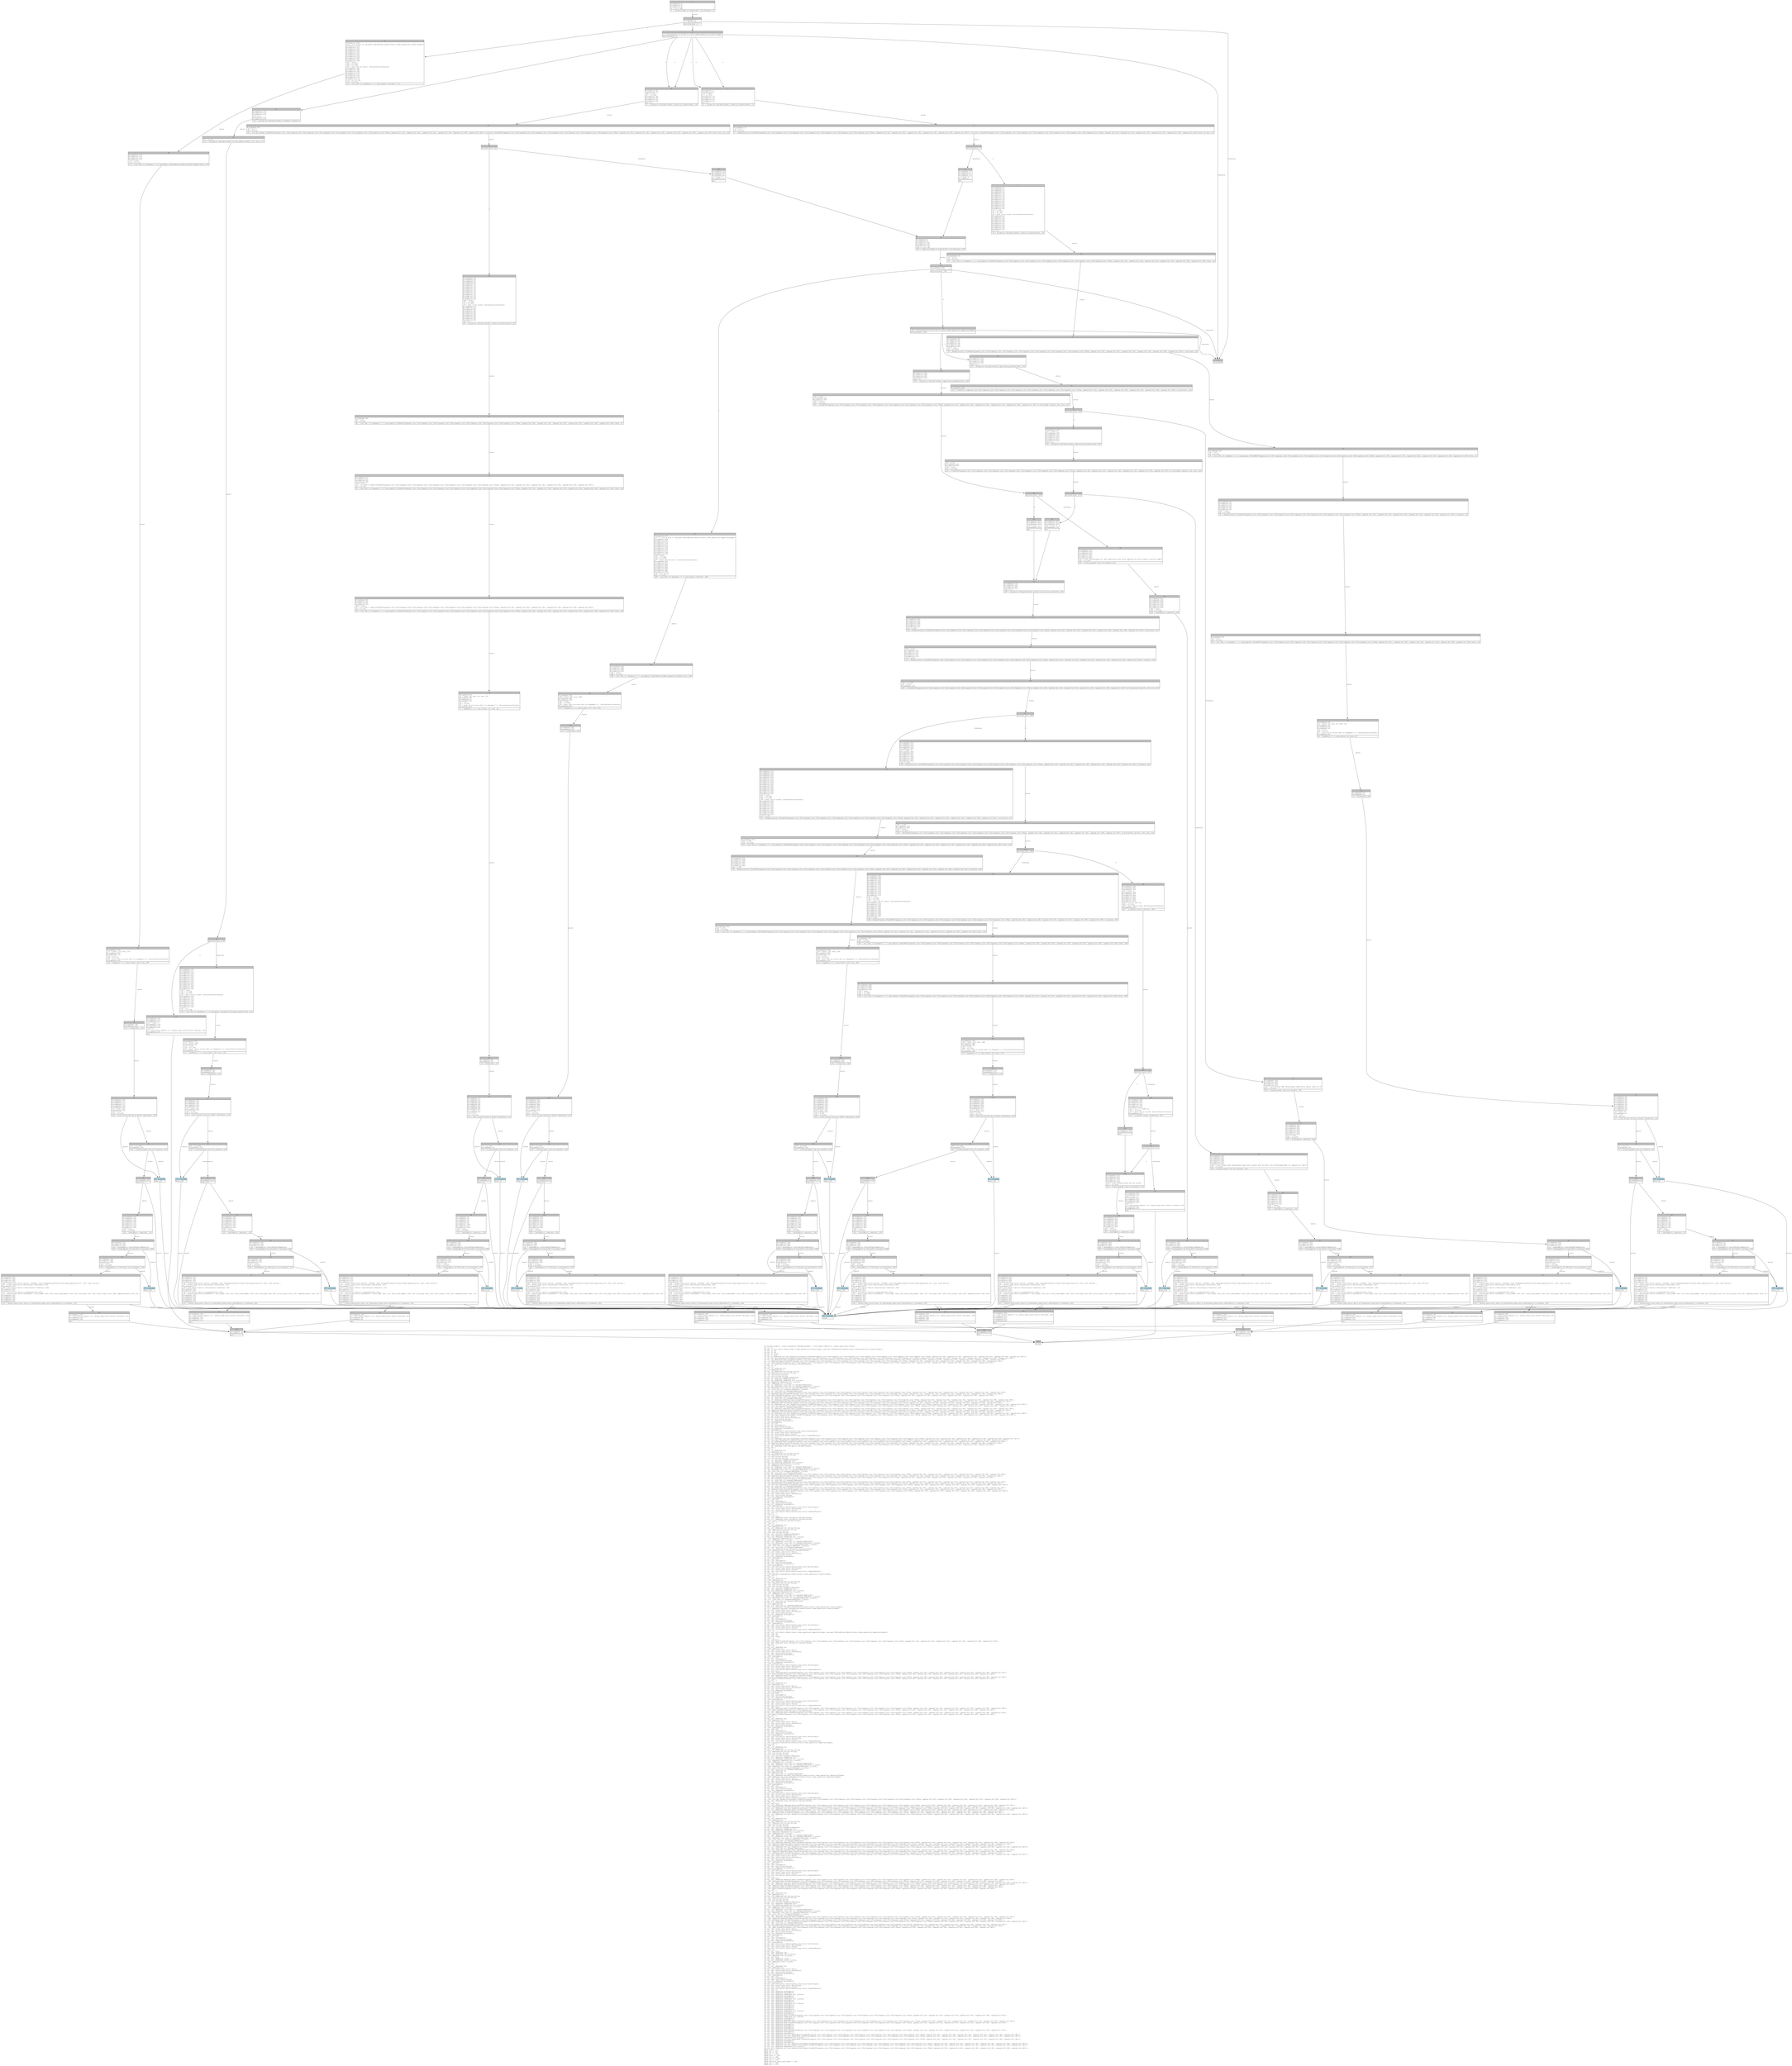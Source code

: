 digraph Mir_0_1789 {
    graph [fontname="Courier, monospace"];
    node [fontname="Courier, monospace"];
    edge [fontname="Courier, monospace"];
    label=<fn validate_order(_1: state::obligation::ObligationOrder) -&gt; std::result::Result&lt;(), anchor_lang::error::Error&gt;<br align="left"/>let _2: ();<br align="left"/>let mut _3: std::result::Result&lt;state::order_operations::ConditionType, num_enum::TryFromPrimitiveError&lt;state::order_operations::ConditionType&gt;&gt;;<br align="left"/>let mut _4: u8;<br align="left"/>let mut _5: u8;<br align="left"/>let mut _6: isize;<br align="left"/>let mut _7: bool;<br align="left"/>let mut _8: &amp;ReErased std::ops::RangeInclusive&lt;fixed::FixedU128&lt;typenum::uint::UInt&lt;typenum::uint::UInt&lt;typenum::uint::UInt&lt;typenum::uint::UInt&lt;typenum::uint::UInt&lt;typenum::uint::UInt&lt;typenum::uint::UTerm, typenum::bit::B1&gt;, typenum::bit::B1&gt;, typenum::bit::B1&gt;, typenum::bit::B1&gt;, typenum::bit::B0&gt;, typenum::bit::B0&gt;&gt;&gt;;<br align="left"/>let _9: std::ops::RangeInclusive&lt;fixed::FixedU128&lt;typenum::uint::UInt&lt;typenum::uint::UInt&lt;typenum::uint::UInt&lt;typenum::uint::UInt&lt;typenum::uint::UInt&lt;typenum::uint::UInt&lt;typenum::uint::UTerm, typenum::bit::B1&gt;, typenum::bit::B1&gt;, typenum::bit::B1&gt;, typenum::bit::B1&gt;, typenum::bit::B0&gt;, typenum::bit::B0&gt;&gt;&gt;;<br align="left"/>let mut _10: &amp;ReErased fixed::FixedU128&lt;typenum::uint::UInt&lt;typenum::uint::UInt&lt;typenum::uint::UInt&lt;typenum::uint::UInt&lt;typenum::uint::UInt&lt;typenum::uint::UInt&lt;typenum::uint::UTerm, typenum::bit::B1&gt;, typenum::bit::B1&gt;, typenum::bit::B1&gt;, typenum::bit::B1&gt;, typenum::bit::B0&gt;, typenum::bit::B0&gt;&gt;;<br align="left"/>let _11: &amp;ReErased fixed::FixedU128&lt;typenum::uint::UInt&lt;typenum::uint::UInt&lt;typenum::uint::UInt&lt;typenum::uint::UInt&lt;typenum::uint::UInt&lt;typenum::uint::UInt&lt;typenum::uint::UTerm, typenum::bit::B1&gt;, typenum::bit::B1&gt;, typenum::bit::B1&gt;, typenum::bit::B1&gt;, typenum::bit::B0&gt;, typenum::bit::B0&gt;&gt;;<br align="left"/>let _12: fixed::FixedU128&lt;typenum::uint::UInt&lt;typenum::uint::UInt&lt;typenum::uint::UInt&lt;typenum::uint::UInt&lt;typenum::uint::UInt&lt;typenum::uint::UInt&lt;typenum::uint::UTerm, typenum::bit::B1&gt;, typenum::bit::B1&gt;, typenum::bit::B1&gt;, typenum::bit::B1&gt;, typenum::bit::B0&gt;, typenum::bit::B0&gt;&gt;;<br align="left"/>let mut _13: &amp;ReErased state::obligation::ObligationOrder;<br align="left"/>let mut _14: !;<br align="left"/>let _15: ();<br align="left"/>let mut _16: &amp;ReErased str;<br align="left"/>let _17: &amp;ReErased str;<br align="left"/>let mut _18: &amp;ReErased std::string::String;<br align="left"/>let _19: &amp;ReErased std::string::String;<br align="left"/>let _20: std::string::String;<br align="left"/>let _21: std::string::String;<br align="left"/>let mut _22: std::fmt::Arguments&lt;ReErased&gt;;<br align="left"/>let mut _23: &amp;ReErased [&amp;ReErased str];<br align="left"/>let mut _24: &amp;ReErased [&amp;ReErased str; 4_usize];<br align="left"/>let _25: &amp;ReErased [&amp;ReErased str; 4_usize];<br align="left"/>let _26: [&amp;ReErased str; 4_usize];<br align="left"/>let mut _27: &amp;ReErased [core::fmt::rt::Argument&lt;ReErased&gt;];<br align="left"/>let mut _28: &amp;ReErased [core::fmt::rt::Argument&lt;ReErased&gt;; 3_usize];<br align="left"/>let _29: &amp;ReErased [core::fmt::rt::Argument&lt;ReErased&gt;; 3_usize];<br align="left"/>let _30: [core::fmt::rt::Argument&lt;ReErased&gt;; 3_usize];<br align="left"/>let mut _31: core::fmt::rt::Argument&lt;ReErased&gt;;<br align="left"/>let mut _32: &amp;ReErased fixed::FixedU128&lt;typenum::uint::UInt&lt;typenum::uint::UInt&lt;typenum::uint::UInt&lt;typenum::uint::UInt&lt;typenum::uint::UInt&lt;typenum::uint::UInt&lt;typenum::uint::UTerm, typenum::bit::B1&gt;, typenum::bit::B1&gt;, typenum::bit::B1&gt;, typenum::bit::B1&gt;, typenum::bit::B0&gt;, typenum::bit::B0&gt;&gt;;<br align="left"/>let _33: &amp;ReErased fixed::FixedU128&lt;typenum::uint::UInt&lt;typenum::uint::UInt&lt;typenum::uint::UInt&lt;typenum::uint::UInt&lt;typenum::uint::UInt&lt;typenum::uint::UInt&lt;typenum::uint::UTerm, typenum::bit::B1&gt;, typenum::bit::B1&gt;, typenum::bit::B1&gt;, typenum::bit::B1&gt;, typenum::bit::B0&gt;, typenum::bit::B0&gt;&gt;;<br align="left"/>let _34: fixed::FixedU128&lt;typenum::uint::UInt&lt;typenum::uint::UInt&lt;typenum::uint::UInt&lt;typenum::uint::UInt&lt;typenum::uint::UInt&lt;typenum::uint::UInt&lt;typenum::uint::UTerm, typenum::bit::B1&gt;, typenum::bit::B1&gt;, typenum::bit::B1&gt;, typenum::bit::B1&gt;, typenum::bit::B0&gt;, typenum::bit::B0&gt;&gt;;<br align="left"/>let mut _35: &amp;ReErased state::obligation::ObligationOrder;<br align="left"/>let mut _36: core::fmt::rt::Argument&lt;ReErased&gt;;<br align="left"/>let mut _37: &amp;ReErased &amp;ReErased fixed::FixedU128&lt;typenum::uint::UInt&lt;typenum::uint::UInt&lt;typenum::uint::UInt&lt;typenum::uint::UInt&lt;typenum::uint::UInt&lt;typenum::uint::UInt&lt;typenum::uint::UTerm, typenum::bit::B1&gt;, typenum::bit::B1&gt;, typenum::bit::B1&gt;, typenum::bit::B1&gt;, typenum::bit::B0&gt;, typenum::bit::B0&gt;&gt;;<br align="left"/>let _38: &amp;ReErased &amp;ReErased fixed::FixedU128&lt;typenum::uint::UInt&lt;typenum::uint::UInt&lt;typenum::uint::UInt&lt;typenum::uint::UInt&lt;typenum::uint::UInt&lt;typenum::uint::UInt&lt;typenum::uint::UTerm, typenum::bit::B1&gt;, typenum::bit::B1&gt;, typenum::bit::B1&gt;, typenum::bit::B1&gt;, typenum::bit::B0&gt;, typenum::bit::B0&gt;&gt;;<br align="left"/>let _39: &amp;ReErased fixed::FixedU128&lt;typenum::uint::UInt&lt;typenum::uint::UInt&lt;typenum::uint::UInt&lt;typenum::uint::UInt&lt;typenum::uint::UInt&lt;typenum::uint::UInt&lt;typenum::uint::UTerm, typenum::bit::B1&gt;, typenum::bit::B1&gt;, typenum::bit::B1&gt;, typenum::bit::B1&gt;, typenum::bit::B0&gt;, typenum::bit::B0&gt;&gt;;<br align="left"/>let mut _40: &amp;ReErased std::ops::RangeInclusive&lt;fixed::FixedU128&lt;typenum::uint::UInt&lt;typenum::uint::UInt&lt;typenum::uint::UInt&lt;typenum::uint::UInt&lt;typenum::uint::UInt&lt;typenum::uint::UInt&lt;typenum::uint::UTerm, typenum::bit::B1&gt;, typenum::bit::B1&gt;, typenum::bit::B1&gt;, typenum::bit::B1&gt;, typenum::bit::B0&gt;, typenum::bit::B0&gt;&gt;&gt;;<br align="left"/>let _41: std::ops::RangeInclusive&lt;fixed::FixedU128&lt;typenum::uint::UInt&lt;typenum::uint::UInt&lt;typenum::uint::UInt&lt;typenum::uint::UInt&lt;typenum::uint::UInt&lt;typenum::uint::UInt&lt;typenum::uint::UTerm, typenum::bit::B1&gt;, typenum::bit::B1&gt;, typenum::bit::B1&gt;, typenum::bit::B1&gt;, typenum::bit::B0&gt;, typenum::bit::B0&gt;&gt;&gt;;<br align="left"/>let mut _42: core::fmt::rt::Argument&lt;ReErased&gt;;<br align="left"/>let mut _43: &amp;ReErased &amp;ReErased fixed::FixedU128&lt;typenum::uint::UInt&lt;typenum::uint::UInt&lt;typenum::uint::UInt&lt;typenum::uint::UInt&lt;typenum::uint::UInt&lt;typenum::uint::UInt&lt;typenum::uint::UTerm, typenum::bit::B1&gt;, typenum::bit::B1&gt;, typenum::bit::B1&gt;, typenum::bit::B1&gt;, typenum::bit::B0&gt;, typenum::bit::B0&gt;&gt;;<br align="left"/>let _44: &amp;ReErased &amp;ReErased fixed::FixedU128&lt;typenum::uint::UInt&lt;typenum::uint::UInt&lt;typenum::uint::UInt&lt;typenum::uint::UInt&lt;typenum::uint::UInt&lt;typenum::uint::UInt&lt;typenum::uint::UTerm, typenum::bit::B1&gt;, typenum::bit::B1&gt;, typenum::bit::B1&gt;, typenum::bit::B1&gt;, typenum::bit::B0&gt;, typenum::bit::B0&gt;&gt;;<br align="left"/>let _45: &amp;ReErased fixed::FixedU128&lt;typenum::uint::UInt&lt;typenum::uint::UInt&lt;typenum::uint::UInt&lt;typenum::uint::UInt&lt;typenum::uint::UInt&lt;typenum::uint::UInt&lt;typenum::uint::UTerm, typenum::bit::B1&gt;, typenum::bit::B1&gt;, typenum::bit::B1&gt;, typenum::bit::B1&gt;, typenum::bit::B0&gt;, typenum::bit::B0&gt;&gt;;<br align="left"/>let mut _46: &amp;ReErased std::ops::RangeInclusive&lt;fixed::FixedU128&lt;typenum::uint::UInt&lt;typenum::uint::UInt&lt;typenum::uint::UInt&lt;typenum::uint::UInt&lt;typenum::uint::UInt&lt;typenum::uint::UInt&lt;typenum::uint::UTerm, typenum::bit::B1&gt;, typenum::bit::B1&gt;, typenum::bit::B1&gt;, typenum::bit::B1&gt;, typenum::bit::B0&gt;, typenum::bit::B0&gt;&gt;&gt;;<br align="left"/>let _47: std::ops::RangeInclusive&lt;fixed::FixedU128&lt;typenum::uint::UInt&lt;typenum::uint::UInt&lt;typenum::uint::UInt&lt;typenum::uint::UInt&lt;typenum::uint::UInt&lt;typenum::uint::UInt&lt;typenum::uint::UTerm, typenum::bit::B1&gt;, typenum::bit::B1&gt;, typenum::bit::B1&gt;, typenum::bit::B1&gt;, typenum::bit::B0&gt;, typenum::bit::B0&gt;&gt;&gt;;<br align="left"/>let mut _48: anchor_lang::error::Error;<br align="left"/>let mut _49: anchor_lang::error::AnchorError;<br align="left"/>let mut _50: std::string::String;<br align="left"/>let mut _51: &amp;ReErased LendingError;<br align="left"/>let _52: LendingError;<br align="left"/>let mut _53: u32;<br align="left"/>let mut _54: LendingError;<br align="left"/>let mut _55: std::string::String;<br align="left"/>let mut _56: &amp;ReErased LendingError;<br align="left"/>let _57: LendingError;<br align="left"/>let mut _58: std::option::Option&lt;anchor_lang::error::ErrorOrigin&gt;;<br align="left"/>let mut _59: anchor_lang::error::ErrorOrigin;<br align="left"/>let mut _60: anchor_lang::error::Source;<br align="left"/>let mut _61: std::option::Option&lt;anchor_lang::error::ComparedValues&gt;;<br align="left"/>let mut _62: bool;<br align="left"/>let mut _63: &amp;ReErased std::ops::Range&lt;fixed::FixedU128&lt;typenum::uint::UInt&lt;typenum::uint::UInt&lt;typenum::uint::UInt&lt;typenum::uint::UInt&lt;typenum::uint::UInt&lt;typenum::uint::UInt&lt;typenum::uint::UTerm, typenum::bit::B1&gt;, typenum::bit::B1&gt;, typenum::bit::B1&gt;, typenum::bit::B1&gt;, typenum::bit::B0&gt;, typenum::bit::B0&gt;&gt;&gt;;<br align="left"/>let _64: std::ops::Range&lt;fixed::FixedU128&lt;typenum::uint::UInt&lt;typenum::uint::UInt&lt;typenum::uint::UInt&lt;typenum::uint::UInt&lt;typenum::uint::UInt&lt;typenum::uint::UInt&lt;typenum::uint::UTerm, typenum::bit::B1&gt;, typenum::bit::B1&gt;, typenum::bit::B1&gt;, typenum::bit::B1&gt;, typenum::bit::B0&gt;, typenum::bit::B0&gt;&gt;&gt;;<br align="left"/>let mut _65: &amp;ReErased fixed::FixedU128&lt;typenum::uint::UInt&lt;typenum::uint::UInt&lt;typenum::uint::UInt&lt;typenum::uint::UInt&lt;typenum::uint::UInt&lt;typenum::uint::UInt&lt;typenum::uint::UTerm, typenum::bit::B1&gt;, typenum::bit::B1&gt;, typenum::bit::B1&gt;, typenum::bit::B1&gt;, typenum::bit::B0&gt;, typenum::bit::B0&gt;&gt;;<br align="left"/>let _66: &amp;ReErased fixed::FixedU128&lt;typenum::uint::UInt&lt;typenum::uint::UInt&lt;typenum::uint::UInt&lt;typenum::uint::UInt&lt;typenum::uint::UInt&lt;typenum::uint::UInt&lt;typenum::uint::UTerm, typenum::bit::B1&gt;, typenum::bit::B1&gt;, typenum::bit::B1&gt;, typenum::bit::B1&gt;, typenum::bit::B0&gt;, typenum::bit::B0&gt;&gt;;<br align="left"/>let _67: fixed::FixedU128&lt;typenum::uint::UInt&lt;typenum::uint::UInt&lt;typenum::uint::UInt&lt;typenum::uint::UInt&lt;typenum::uint::UInt&lt;typenum::uint::UInt&lt;typenum::uint::UTerm, typenum::bit::B1&gt;, typenum::bit::B1&gt;, typenum::bit::B1&gt;, typenum::bit::B1&gt;, typenum::bit::B0&gt;, typenum::bit::B0&gt;&gt;;<br align="left"/>let mut _68: &amp;ReErased state::obligation::ObligationOrder;<br align="left"/>let mut _69: !;<br align="left"/>let _70: ();<br align="left"/>let mut _71: &amp;ReErased str;<br align="left"/>let _72: &amp;ReErased str;<br align="left"/>let mut _73: &amp;ReErased std::string::String;<br align="left"/>let _74: &amp;ReErased std::string::String;<br align="left"/>let _75: std::string::String;<br align="left"/>let _76: std::string::String;<br align="left"/>let mut _77: std::fmt::Arguments&lt;ReErased&gt;;<br align="left"/>let mut _78: &amp;ReErased [&amp;ReErased str];<br align="left"/>let mut _79: &amp;ReErased [&amp;ReErased str; 4_usize];<br align="left"/>let _80: &amp;ReErased [&amp;ReErased str; 4_usize];<br align="left"/>let _81: [&amp;ReErased str; 4_usize];<br align="left"/>let mut _82: &amp;ReErased [core::fmt::rt::Argument&lt;ReErased&gt;];<br align="left"/>let mut _83: &amp;ReErased [core::fmt::rt::Argument&lt;ReErased&gt;; 3_usize];<br align="left"/>let _84: &amp;ReErased [core::fmt::rt::Argument&lt;ReErased&gt;; 3_usize];<br align="left"/>let _85: [core::fmt::rt::Argument&lt;ReErased&gt;; 3_usize];<br align="left"/>let mut _86: core::fmt::rt::Argument&lt;ReErased&gt;;<br align="left"/>let mut _87: &amp;ReErased fixed::FixedU128&lt;typenum::uint::UInt&lt;typenum::uint::UInt&lt;typenum::uint::UInt&lt;typenum::uint::UInt&lt;typenum::uint::UInt&lt;typenum::uint::UInt&lt;typenum::uint::UTerm, typenum::bit::B1&gt;, typenum::bit::B1&gt;, typenum::bit::B1&gt;, typenum::bit::B1&gt;, typenum::bit::B0&gt;, typenum::bit::B0&gt;&gt;;<br align="left"/>let _88: &amp;ReErased fixed::FixedU128&lt;typenum::uint::UInt&lt;typenum::uint::UInt&lt;typenum::uint::UInt&lt;typenum::uint::UInt&lt;typenum::uint::UInt&lt;typenum::uint::UInt&lt;typenum::uint::UTerm, typenum::bit::B1&gt;, typenum::bit::B1&gt;, typenum::bit::B1&gt;, typenum::bit::B1&gt;, typenum::bit::B0&gt;, typenum::bit::B0&gt;&gt;;<br align="left"/>let _89: fixed::FixedU128&lt;typenum::uint::UInt&lt;typenum::uint::UInt&lt;typenum::uint::UInt&lt;typenum::uint::UInt&lt;typenum::uint::UInt&lt;typenum::uint::UInt&lt;typenum::uint::UTerm, typenum::bit::B1&gt;, typenum::bit::B1&gt;, typenum::bit::B1&gt;, typenum::bit::B1&gt;, typenum::bit::B0&gt;, typenum::bit::B0&gt;&gt;;<br align="left"/>let mut _90: &amp;ReErased state::obligation::ObligationOrder;<br align="left"/>let mut _91: core::fmt::rt::Argument&lt;ReErased&gt;;<br align="left"/>let mut _92: &amp;ReErased fixed::FixedU128&lt;typenum::uint::UInt&lt;typenum::uint::UInt&lt;typenum::uint::UInt&lt;typenum::uint::UInt&lt;typenum::uint::UInt&lt;typenum::uint::UInt&lt;typenum::uint::UTerm, typenum::bit::B1&gt;, typenum::bit::B1&gt;, typenum::bit::B1&gt;, typenum::bit::B1&gt;, typenum::bit::B0&gt;, typenum::bit::B0&gt;&gt;;<br align="left"/>let _93: &amp;ReErased fixed::FixedU128&lt;typenum::uint::UInt&lt;typenum::uint::UInt&lt;typenum::uint::UInt&lt;typenum::uint::UInt&lt;typenum::uint::UInt&lt;typenum::uint::UInt&lt;typenum::uint::UTerm, typenum::bit::B1&gt;, typenum::bit::B1&gt;, typenum::bit::B1&gt;, typenum::bit::B1&gt;, typenum::bit::B0&gt;, typenum::bit::B0&gt;&gt;;<br align="left"/>let _94: std::ops::Range&lt;fixed::FixedU128&lt;typenum::uint::UInt&lt;typenum::uint::UInt&lt;typenum::uint::UInt&lt;typenum::uint::UInt&lt;typenum::uint::UInt&lt;typenum::uint::UInt&lt;typenum::uint::UTerm, typenum::bit::B1&gt;, typenum::bit::B1&gt;, typenum::bit::B1&gt;, typenum::bit::B1&gt;, typenum::bit::B0&gt;, typenum::bit::B0&gt;&gt;&gt;;<br align="left"/>let mut _95: core::fmt::rt::Argument&lt;ReErased&gt;;<br align="left"/>let mut _96: &amp;ReErased fixed::FixedU128&lt;typenum::uint::UInt&lt;typenum::uint::UInt&lt;typenum::uint::UInt&lt;typenum::uint::UInt&lt;typenum::uint::UInt&lt;typenum::uint::UInt&lt;typenum::uint::UTerm, typenum::bit::B1&gt;, typenum::bit::B1&gt;, typenum::bit::B1&gt;, typenum::bit::B1&gt;, typenum::bit::B0&gt;, typenum::bit::B0&gt;&gt;;<br align="left"/>let _97: &amp;ReErased fixed::FixedU128&lt;typenum::uint::UInt&lt;typenum::uint::UInt&lt;typenum::uint::UInt&lt;typenum::uint::UInt&lt;typenum::uint::UInt&lt;typenum::uint::UInt&lt;typenum::uint::UTerm, typenum::bit::B1&gt;, typenum::bit::B1&gt;, typenum::bit::B1&gt;, typenum::bit::B1&gt;, typenum::bit::B0&gt;, typenum::bit::B0&gt;&gt;;<br align="left"/>let _98: std::ops::Range&lt;fixed::FixedU128&lt;typenum::uint::UInt&lt;typenum::uint::UInt&lt;typenum::uint::UInt&lt;typenum::uint::UInt&lt;typenum::uint::UInt&lt;typenum::uint::UInt&lt;typenum::uint::UTerm, typenum::bit::B1&gt;, typenum::bit::B1&gt;, typenum::bit::B1&gt;, typenum::bit::B1&gt;, typenum::bit::B0&gt;, typenum::bit::B0&gt;&gt;&gt;;<br align="left"/>let mut _99: anchor_lang::error::Error;<br align="left"/>let mut _100: anchor_lang::error::AnchorError;<br align="left"/>let mut _101: std::string::String;<br align="left"/>let mut _102: &amp;ReErased LendingError;<br align="left"/>let _103: LendingError;<br align="left"/>let mut _104: u32;<br align="left"/>let mut _105: LendingError;<br align="left"/>let mut _106: std::string::String;<br align="left"/>let mut _107: &amp;ReErased LendingError;<br align="left"/>let _108: LendingError;<br align="left"/>let mut _109: std::option::Option&lt;anchor_lang::error::ErrorOrigin&gt;;<br align="left"/>let mut _110: anchor_lang::error::ErrorOrigin;<br align="left"/>let mut _111: anchor_lang::error::Source;<br align="left"/>let mut _112: std::option::Option&lt;anchor_lang::error::ComparedValues&gt;;<br align="left"/>let mut _113: !;<br align="left"/>let _114: ();<br align="left"/>let mut _115: bool;<br align="left"/>let mut _116: &amp;ReErased state::obligation::ObligationOrder;<br align="left"/>let mut _117: &amp;ReErased state::obligation::ObligationOrder;<br align="left"/>let _118: state::obligation::ObligationOrder;<br align="left"/>let mut _119: !;<br align="left"/>let _120: ();<br align="left"/>let mut _121: &amp;ReErased str;<br align="left"/>let _122: &amp;ReErased str;<br align="left"/>let mut _123: &amp;ReErased std::string::String;<br align="left"/>let _124: &amp;ReErased std::string::String;<br align="left"/>let _125: std::string::String;<br align="left"/>let _126: std::string::String;<br align="left"/>let mut _127: std::fmt::Arguments&lt;ReErased&gt;;<br align="left"/>let mut _128: &amp;ReErased [&amp;ReErased str];<br align="left"/>let mut _129: &amp;ReErased [&amp;ReErased str; 1_usize];<br align="left"/>let _130: &amp;ReErased [&amp;ReErased str; 1_usize];<br align="left"/>let _131: [&amp;ReErased str; 1_usize];<br align="left"/>let mut _132: &amp;ReErased [core::fmt::rt::Argument&lt;ReErased&gt;];<br align="left"/>let mut _133: &amp;ReErased [core::fmt::rt::Argument&lt;ReErased&gt;; 1_usize];<br align="left"/>let _134: &amp;ReErased [core::fmt::rt::Argument&lt;ReErased&gt;; 1_usize];<br align="left"/>let _135: [core::fmt::rt::Argument&lt;ReErased&gt;; 1_usize];<br align="left"/>let mut _136: core::fmt::rt::Argument&lt;ReErased&gt;;<br align="left"/>let mut _137: &amp;ReErased state::obligation::ObligationOrder;<br align="left"/>let _138: &amp;ReErased state::obligation::ObligationOrder;<br align="left"/>let mut _139: anchor_lang::error::Error;<br align="left"/>let mut _140: anchor_lang::error::AnchorError;<br align="left"/>let mut _141: std::string::String;<br align="left"/>let mut _142: &amp;ReErased LendingError;<br align="left"/>let _143: LendingError;<br align="left"/>let mut _144: u32;<br align="left"/>let mut _145: LendingError;<br align="left"/>let mut _146: std::string::String;<br align="left"/>let mut _147: &amp;ReErased LendingError;<br align="left"/>let _148: LendingError;<br align="left"/>let mut _149: std::option::Option&lt;anchor_lang::error::ErrorOrigin&gt;;<br align="left"/>let mut _150: anchor_lang::error::ErrorOrigin;<br align="left"/>let mut _151: anchor_lang::error::Source;<br align="left"/>let mut _152: std::option::Option&lt;anchor_lang::error::ComparedValues&gt;;<br align="left"/>let mut _153: ();<br align="left"/>let _154: num_enum::TryFromPrimitiveError&lt;state::order_operations::ConditionType&gt;;<br align="left"/>let mut _155: !;<br align="left"/>let _156: ();<br align="left"/>let mut _157: &amp;ReErased str;<br align="left"/>let _158: &amp;ReErased str;<br align="left"/>let mut _159: &amp;ReErased std::string::String;<br align="left"/>let _160: &amp;ReErased std::string::String;<br align="left"/>let _161: std::string::String;<br align="left"/>let _162: std::string::String;<br align="left"/>let mut _163: std::fmt::Arguments&lt;ReErased&gt;;<br align="left"/>let mut _164: &amp;ReErased [&amp;ReErased str];<br align="left"/>let mut _165: &amp;ReErased [&amp;ReErased str; 2_usize];<br align="left"/>let _166: &amp;ReErased [&amp;ReErased str; 2_usize];<br align="left"/>let _167: [&amp;ReErased str; 2_usize];<br align="left"/>let mut _168: &amp;ReErased [core::fmt::rt::Argument&lt;ReErased&gt;];<br align="left"/>let mut _169: &amp;ReErased [core::fmt::rt::Argument&lt;ReErased&gt;; 2_usize];<br align="left"/>let _170: &amp;ReErased [core::fmt::rt::Argument&lt;ReErased&gt;; 2_usize];<br align="left"/>let _171: [core::fmt::rt::Argument&lt;ReErased&gt;; 2_usize];<br align="left"/>let mut _172: core::fmt::rt::Argument&lt;ReErased&gt;;<br align="left"/>let mut _173: &amp;ReErased u8;<br align="left"/>let _174: &amp;ReErased u8;<br align="left"/>let mut _175: core::fmt::rt::Argument&lt;ReErased&gt;;<br align="left"/>let mut _176: &amp;ReErased num_enum::TryFromPrimitiveError&lt;state::order_operations::ConditionType&gt;;<br align="left"/>let _177: &amp;ReErased num_enum::TryFromPrimitiveError&lt;state::order_operations::ConditionType&gt;;<br align="left"/>let mut _178: anchor_lang::error::Error;<br align="left"/>let mut _179: anchor_lang::error::AnchorError;<br align="left"/>let mut _180: std::string::String;<br align="left"/>let mut _181: &amp;ReErased LendingError;<br align="left"/>let _182: LendingError;<br align="left"/>let mut _183: u32;<br align="left"/>let mut _184: LendingError;<br align="left"/>let mut _185: std::string::String;<br align="left"/>let mut _186: &amp;ReErased LendingError;<br align="left"/>let _187: LendingError;<br align="left"/>let mut _188: std::option::Option&lt;anchor_lang::error::ErrorOrigin&gt;;<br align="left"/>let mut _189: anchor_lang::error::ErrorOrigin;<br align="left"/>let mut _190: anchor_lang::error::Source;<br align="left"/>let mut _191: std::option::Option&lt;anchor_lang::error::ComparedValues&gt;;<br align="left"/>let _192: ();<br align="left"/>let mut _193: std::result::Result&lt;state::order_operations::OpportunityType, num_enum::TryFromPrimitiveError&lt;state::order_operations::OpportunityType&gt;&gt;;<br align="left"/>let mut _194: u8;<br align="left"/>let mut _195: u8;<br align="left"/>let mut _196: isize;<br align="left"/>let _197: ();<br align="left"/>let mut _198: bool;<br align="left"/>let mut _199: fixed::FixedU128&lt;typenum::uint::UInt&lt;typenum::uint::UInt&lt;typenum::uint::UInt&lt;typenum::uint::UInt&lt;typenum::uint::UInt&lt;typenum::uint::UInt&lt;typenum::uint::UTerm, typenum::bit::B1&gt;, typenum::bit::B1&gt;, typenum::bit::B1&gt;, typenum::bit::B1&gt;, typenum::bit::B0&gt;, typenum::bit::B0&gt;&gt;;<br align="left"/>let mut _200: &amp;ReErased state::obligation::ObligationOrder;<br align="left"/>let mut _201: !;<br align="left"/>let _202: ();<br align="left"/>let mut _203: &amp;ReErased str;<br align="left"/>let _204: &amp;ReErased str;<br align="left"/>let mut _205: anchor_lang::error::Error;<br align="left"/>let mut _206: anchor_lang::error::AnchorError;<br align="left"/>let mut _207: std::string::String;<br align="left"/>let mut _208: &amp;ReErased LendingError;<br align="left"/>let _209: LendingError;<br align="left"/>let mut _210: u32;<br align="left"/>let mut _211: LendingError;<br align="left"/>let mut _212: std::string::String;<br align="left"/>let mut _213: &amp;ReErased LendingError;<br align="left"/>let _214: LendingError;<br align="left"/>let mut _215: std::option::Option&lt;anchor_lang::error::ErrorOrigin&gt;;<br align="left"/>let mut _216: anchor_lang::error::ErrorOrigin;<br align="left"/>let mut _217: anchor_lang::error::Source;<br align="left"/>let mut _218: std::option::Option&lt;anchor_lang::error::ComparedValues&gt;;<br align="left"/>let mut _219: bool;<br align="left"/>let mut _220: &amp;ReErased fixed::FixedU128&lt;typenum::uint::UInt&lt;typenum::uint::UInt&lt;typenum::uint::UInt&lt;typenum::uint::UInt&lt;typenum::uint::UInt&lt;typenum::uint::UInt&lt;typenum::uint::UTerm, typenum::bit::B1&gt;, typenum::bit::B1&gt;, typenum::bit::B1&gt;, typenum::bit::B1&gt;, typenum::bit::B0&gt;, typenum::bit::B0&gt;&gt;;<br align="left"/>let _221: fixed::FixedU128&lt;typenum::uint::UInt&lt;typenum::uint::UInt&lt;typenum::uint::UInt&lt;typenum::uint::UInt&lt;typenum::uint::UInt&lt;typenum::uint::UInt&lt;typenum::uint::UTerm, typenum::bit::B1&gt;, typenum::bit::B1&gt;, typenum::bit::B1&gt;, typenum::bit::B1&gt;, typenum::bit::B0&gt;, typenum::bit::B0&gt;&gt;;<br align="left"/>let mut _222: &amp;ReErased state::obligation::ObligationOrder;<br align="left"/>let mut _223: &amp;ReErased fixed::FixedU128&lt;typenum::uint::UInt&lt;typenum::uint::UInt&lt;typenum::uint::UInt&lt;typenum::uint::UInt&lt;typenum::uint::UInt&lt;typenum::uint::UInt&lt;typenum::uint::UTerm, typenum::bit::B1&gt;, typenum::bit::B1&gt;, typenum::bit::B1&gt;, typenum::bit::B1&gt;, typenum::bit::B0&gt;, typenum::bit::B0&gt;&gt;;<br align="left"/>let _224: fixed::FixedU128&lt;typenum::uint::UInt&lt;typenum::uint::UInt&lt;typenum::uint::UInt&lt;typenum::uint::UInt&lt;typenum::uint::UInt&lt;typenum::uint::UInt&lt;typenum::uint::UTerm, typenum::bit::B1&gt;, typenum::bit::B1&gt;, typenum::bit::B1&gt;, typenum::bit::B1&gt;, typenum::bit::B0&gt;, typenum::bit::B0&gt;&gt;;<br align="left"/>let mut _225: !;<br align="left"/>let _226: ();<br align="left"/>let mut _227: &amp;ReErased str;<br align="left"/>let _228: &amp;ReErased str;<br align="left"/>let mut _229: anchor_lang::error::Error;<br align="left"/>let mut _230: anchor_lang::error::AnchorError;<br align="left"/>let mut _231: std::string::String;<br align="left"/>let mut _232: &amp;ReErased LendingError;<br align="left"/>let _233: LendingError;<br align="left"/>let mut _234: u32;<br align="left"/>let mut _235: LendingError;<br align="left"/>let mut _236: std::string::String;<br align="left"/>let mut _237: &amp;ReErased LendingError;<br align="left"/>let _238: LendingError;<br align="left"/>let mut _239: std::option::Option&lt;anchor_lang::error::ErrorOrigin&gt;;<br align="left"/>let mut _240: anchor_lang::error::ErrorOrigin;<br align="left"/>let mut _241: anchor_lang::error::Source;<br align="left"/>let mut _242: std::option::Option&lt;anchor_lang::error::ComparedValues&gt;;<br align="left"/>let mut _243: bool;<br align="left"/>let mut _244: &amp;ReErased fixed::FixedU128&lt;typenum::uint::UInt&lt;typenum::uint::UInt&lt;typenum::uint::UInt&lt;typenum::uint::UInt&lt;typenum::uint::UInt&lt;typenum::uint::UInt&lt;typenum::uint::UTerm, typenum::bit::B1&gt;, typenum::bit::B1&gt;, typenum::bit::B1&gt;, typenum::bit::B1&gt;, typenum::bit::B0&gt;, typenum::bit::B0&gt;&gt;;<br align="left"/>let _245: fixed::FixedU128&lt;typenum::uint::UInt&lt;typenum::uint::UInt&lt;typenum::uint::UInt&lt;typenum::uint::UInt&lt;typenum::uint::UInt&lt;typenum::uint::UInt&lt;typenum::uint::UTerm, typenum::bit::B1&gt;, typenum::bit::B1&gt;, typenum::bit::B1&gt;, typenum::bit::B1&gt;, typenum::bit::B0&gt;, typenum::bit::B0&gt;&gt;;<br align="left"/>let mut _246: &amp;ReErased state::obligation::ObligationOrder;<br align="left"/>let mut _247: &amp;ReErased fixed::FixedU128&lt;typenum::uint::UInt&lt;typenum::uint::UInt&lt;typenum::uint::UInt&lt;typenum::uint::UInt&lt;typenum::uint::UInt&lt;typenum::uint::UInt&lt;typenum::uint::UTerm, typenum::bit::B1&gt;, typenum::bit::B1&gt;, typenum::bit::B1&gt;, typenum::bit::B1&gt;, typenum::bit::B0&gt;, typenum::bit::B0&gt;&gt;;<br align="left"/>let _248: fixed::FixedU128&lt;typenum::uint::UInt&lt;typenum::uint::UInt&lt;typenum::uint::UInt&lt;typenum::uint::UInt&lt;typenum::uint::UInt&lt;typenum::uint::UInt&lt;typenum::uint::UTerm, typenum::bit::B1&gt;, typenum::bit::B1&gt;, typenum::bit::B1&gt;, typenum::bit::B1&gt;, typenum::bit::B0&gt;, typenum::bit::B0&gt;&gt;;<br align="left"/>let mut _249: !;<br align="left"/>let _250: ();<br align="left"/>let mut _251: &amp;ReErased str;<br align="left"/>let _252: &amp;ReErased str;<br align="left"/>let mut _253: anchor_lang::error::Error;<br align="left"/>let mut _254: anchor_lang::error::AnchorError;<br align="left"/>let mut _255: std::string::String;<br align="left"/>let mut _256: &amp;ReErased LendingError;<br align="left"/>let _257: LendingError;<br align="left"/>let mut _258: u32;<br align="left"/>let mut _259: LendingError;<br align="left"/>let mut _260: std::string::String;<br align="left"/>let mut _261: &amp;ReErased LendingError;<br align="left"/>let _262: LendingError;<br align="left"/>let mut _263: std::option::Option&lt;anchor_lang::error::ErrorOrigin&gt;;<br align="left"/>let mut _264: anchor_lang::error::ErrorOrigin;<br align="left"/>let mut _265: anchor_lang::error::Source;<br align="left"/>let mut _266: std::option::Option&lt;anchor_lang::error::ComparedValues&gt;;<br align="left"/>let _267: num_enum::TryFromPrimitiveError&lt;state::order_operations::OpportunityType&gt;;<br align="left"/>let mut _268: !;<br align="left"/>let _269: ();<br align="left"/>let mut _270: &amp;ReErased str;<br align="left"/>let _271: &amp;ReErased str;<br align="left"/>let mut _272: &amp;ReErased std::string::String;<br align="left"/>let _273: &amp;ReErased std::string::String;<br align="left"/>let _274: std::string::String;<br align="left"/>let _275: std::string::String;<br align="left"/>let mut _276: std::fmt::Arguments&lt;ReErased&gt;;<br align="left"/>let mut _277: &amp;ReErased [&amp;ReErased str];<br align="left"/>let mut _278: &amp;ReErased [&amp;ReErased str; 2_usize];<br align="left"/>let _279: &amp;ReErased [&amp;ReErased str; 2_usize];<br align="left"/>let _280: [&amp;ReErased str; 2_usize];<br align="left"/>let mut _281: &amp;ReErased [core::fmt::rt::Argument&lt;ReErased&gt;];<br align="left"/>let mut _282: &amp;ReErased [core::fmt::rt::Argument&lt;ReErased&gt;; 2_usize];<br align="left"/>let _283: &amp;ReErased [core::fmt::rt::Argument&lt;ReErased&gt;; 2_usize];<br align="left"/>let _284: [core::fmt::rt::Argument&lt;ReErased&gt;; 2_usize];<br align="left"/>let mut _285: core::fmt::rt::Argument&lt;ReErased&gt;;<br align="left"/>let mut _286: &amp;ReErased u8;<br align="left"/>let _287: &amp;ReErased u8;<br align="left"/>let mut _288: core::fmt::rt::Argument&lt;ReErased&gt;;<br align="left"/>let mut _289: &amp;ReErased num_enum::TryFromPrimitiveError&lt;state::order_operations::OpportunityType&gt;;<br align="left"/>let _290: &amp;ReErased num_enum::TryFromPrimitiveError&lt;state::order_operations::OpportunityType&gt;;<br align="left"/>let mut _291: anchor_lang::error::Error;<br align="left"/>let mut _292: anchor_lang::error::AnchorError;<br align="left"/>let mut _293: std::string::String;<br align="left"/>let mut _294: &amp;ReErased LendingError;<br align="left"/>let _295: LendingError;<br align="left"/>let mut _296: u32;<br align="left"/>let mut _297: LendingError;<br align="left"/>let mut _298: std::string::String;<br align="left"/>let mut _299: &amp;ReErased LendingError;<br align="left"/>let _300: LendingError;<br align="left"/>let mut _301: std::option::Option&lt;anchor_lang::error::ErrorOrigin&gt;;<br align="left"/>let mut _302: anchor_lang::error::ErrorOrigin;<br align="left"/>let mut _303: anchor_lang::error::Source;<br align="left"/>let mut _304: std::option::Option&lt;anchor_lang::error::ComparedValues&gt;;<br align="left"/>let _305: std::ops::RangeInclusive&lt;fixed::FixedU128&lt;typenum::uint::UInt&lt;typenum::uint::UInt&lt;typenum::uint::UInt&lt;typenum::uint::UInt&lt;typenum::uint::UInt&lt;typenum::uint::UInt&lt;typenum::uint::UTerm, typenum::bit::B1&gt;, typenum::bit::B1&gt;, typenum::bit::B1&gt;, typenum::bit::B1&gt;, typenum::bit::B0&gt;, typenum::bit::B0&gt;&gt;&gt;;<br align="left"/>let mut _306: &amp;ReErased state::obligation::ObligationOrder;<br align="left"/>let _307: ();<br align="left"/>let mut _308: bool;<br align="left"/>let mut _309: &amp;ReErased &amp;ReErased fixed::FixedU128&lt;typenum::uint::UInt&lt;typenum::uint::UInt&lt;typenum::uint::UInt&lt;typenum::uint::UInt&lt;typenum::uint::UInt&lt;typenum::uint::UInt&lt;typenum::uint::UTerm, typenum::bit::B1&gt;, typenum::bit::B1&gt;, typenum::bit::B1&gt;, typenum::bit::B1&gt;, typenum::bit::B0&gt;, typenum::bit::B0&gt;&gt;;<br align="left"/>let _310: &amp;ReErased fixed::FixedU128&lt;typenum::uint::UInt&lt;typenum::uint::UInt&lt;typenum::uint::UInt&lt;typenum::uint::UInt&lt;typenum::uint::UInt&lt;typenum::uint::UInt&lt;typenum::uint::UTerm, typenum::bit::B1&gt;, typenum::bit::B1&gt;, typenum::bit::B1&gt;, typenum::bit::B1&gt;, typenum::bit::B0&gt;, typenum::bit::B0&gt;&gt;;<br align="left"/>let mut _311: &amp;ReErased std::ops::RangeInclusive&lt;fixed::FixedU128&lt;typenum::uint::UInt&lt;typenum::uint::UInt&lt;typenum::uint::UInt&lt;typenum::uint::UInt&lt;typenum::uint::UInt&lt;typenum::uint::UInt&lt;typenum::uint::UTerm, typenum::bit::B1&gt;, typenum::bit::B1&gt;, typenum::bit::B1&gt;, typenum::bit::B1&gt;, typenum::bit::B0&gt;, typenum::bit::B0&gt;&gt;&gt;;<br align="left"/>let mut _312: &amp;ReErased &amp;ReErased fixed::FixedU128&lt;typenum::uint::UInt&lt;typenum::uint::UInt&lt;typenum::uint::UInt&lt;typenum::uint::UInt&lt;typenum::uint::UInt&lt;typenum::uint::UInt&lt;typenum::uint::UTerm, typenum::bit::B1&gt;, typenum::bit::B1&gt;, typenum::bit::B1&gt;, typenum::bit::B1&gt;, typenum::bit::B0&gt;, typenum::bit::B0&gt;&gt;;<br align="left"/>let _313: &amp;ReErased fixed::FixedU128&lt;typenum::uint::UInt&lt;typenum::uint::UInt&lt;typenum::uint::UInt&lt;typenum::uint::UInt&lt;typenum::uint::UInt&lt;typenum::uint::UInt&lt;typenum::uint::UTerm, typenum::bit::B1&gt;, typenum::bit::B1&gt;, typenum::bit::B1&gt;, typenum::bit::B1&gt;, typenum::bit::B0&gt;, typenum::bit::B0&gt;&gt;;<br align="left"/>let _314: &amp;ReErased fixed::FixedU128&lt;typenum::uint::UInt&lt;typenum::uint::UInt&lt;typenum::uint::UInt&lt;typenum::uint::UInt&lt;typenum::uint::UInt&lt;typenum::uint::UInt&lt;typenum::uint::UTerm, typenum::bit::B1&gt;, typenum::bit::B1&gt;, typenum::bit::B1&gt;, typenum::bit::B1&gt;, typenum::bit::B0&gt;, typenum::bit::B0&gt;&gt;;<br align="left"/>let mut _315: &amp;ReErased std::ops::RangeInclusive&lt;fixed::FixedU128&lt;typenum::uint::UInt&lt;typenum::uint::UInt&lt;typenum::uint::UInt&lt;typenum::uint::UInt&lt;typenum::uint::UInt&lt;typenum::uint::UInt&lt;typenum::uint::UTerm, typenum::bit::B1&gt;, typenum::bit::B1&gt;, typenum::bit::B1&gt;, typenum::bit::B1&gt;, typenum::bit::B0&gt;, typenum::bit::B0&gt;&gt;&gt;;<br align="left"/>let mut _316: !;<br align="left"/>let _317: ();<br align="left"/>let mut _318: &amp;ReErased str;<br align="left"/>let _319: &amp;ReErased str;<br align="left"/>let mut _320: &amp;ReErased std::string::String;<br align="left"/>let _321: &amp;ReErased std::string::String;<br align="left"/>let _322: std::string::String;<br align="left"/>let _323: std::string::String;<br align="left"/>let mut _324: std::fmt::Arguments&lt;ReErased&gt;;<br align="left"/>let mut _325: &amp;ReErased [&amp;ReErased str];<br align="left"/>let mut _326: &amp;ReErased [&amp;ReErased str; 2_usize];<br align="left"/>let _327: &amp;ReErased [&amp;ReErased str; 2_usize];<br align="left"/>let _328: [&amp;ReErased str; 2_usize];<br align="left"/>let mut _329: &amp;ReErased [core::fmt::rt::Argument&lt;ReErased&gt;];<br align="left"/>let mut _330: &amp;ReErased [core::fmt::rt::Argument&lt;ReErased&gt;; 2_usize];<br align="left"/>let _331: &amp;ReErased [core::fmt::rt::Argument&lt;ReErased&gt;; 2_usize];<br align="left"/>let _332: [core::fmt::rt::Argument&lt;ReErased&gt;; 2_usize];<br align="left"/>let mut _333: core::fmt::rt::Argument&lt;ReErased&gt;;<br align="left"/>let mut _334: &amp;ReErased &amp;ReErased fixed::FixedU128&lt;typenum::uint::UInt&lt;typenum::uint::UInt&lt;typenum::uint::UInt&lt;typenum::uint::UInt&lt;typenum::uint::UInt&lt;typenum::uint::UInt&lt;typenum::uint::UTerm, typenum::bit::B1&gt;, typenum::bit::B1&gt;, typenum::bit::B1&gt;, typenum::bit::B1&gt;, typenum::bit::B0&gt;, typenum::bit::B0&gt;&gt;;<br align="left"/>let _335: &amp;ReErased &amp;ReErased fixed::FixedU128&lt;typenum::uint::UInt&lt;typenum::uint::UInt&lt;typenum::uint::UInt&lt;typenum::uint::UInt&lt;typenum::uint::UInt&lt;typenum::uint::UInt&lt;typenum::uint::UTerm, typenum::bit::B1&gt;, typenum::bit::B1&gt;, typenum::bit::B1&gt;, typenum::bit::B1&gt;, typenum::bit::B0&gt;, typenum::bit::B0&gt;&gt;;<br align="left"/>let _336: &amp;ReErased fixed::FixedU128&lt;typenum::uint::UInt&lt;typenum::uint::UInt&lt;typenum::uint::UInt&lt;typenum::uint::UInt&lt;typenum::uint::UInt&lt;typenum::uint::UInt&lt;typenum::uint::UTerm, typenum::bit::B1&gt;, typenum::bit::B1&gt;, typenum::bit::B1&gt;, typenum::bit::B1&gt;, typenum::bit::B0&gt;, typenum::bit::B0&gt;&gt;;<br align="left"/>let mut _337: &amp;ReErased std::ops::RangeInclusive&lt;fixed::FixedU128&lt;typenum::uint::UInt&lt;typenum::uint::UInt&lt;typenum::uint::UInt&lt;typenum::uint::UInt&lt;typenum::uint::UInt&lt;typenum::uint::UInt&lt;typenum::uint::UTerm, typenum::bit::B1&gt;, typenum::bit::B1&gt;, typenum::bit::B1&gt;, typenum::bit::B1&gt;, typenum::bit::B0&gt;, typenum::bit::B0&gt;&gt;&gt;;<br align="left"/>let mut _338: core::fmt::rt::Argument&lt;ReErased&gt;;<br align="left"/>let mut _339: &amp;ReErased &amp;ReErased fixed::FixedU128&lt;typenum::uint::UInt&lt;typenum::uint::UInt&lt;typenum::uint::UInt&lt;typenum::uint::UInt&lt;typenum::uint::UInt&lt;typenum::uint::UInt&lt;typenum::uint::UTerm, typenum::bit::B1&gt;, typenum::bit::B1&gt;, typenum::bit::B1&gt;, typenum::bit::B1&gt;, typenum::bit::B0&gt;, typenum::bit::B0&gt;&gt;;<br align="left"/>let _340: &amp;ReErased &amp;ReErased fixed::FixedU128&lt;typenum::uint::UInt&lt;typenum::uint::UInt&lt;typenum::uint::UInt&lt;typenum::uint::UInt&lt;typenum::uint::UInt&lt;typenum::uint::UInt&lt;typenum::uint::UTerm, typenum::bit::B1&gt;, typenum::bit::B1&gt;, typenum::bit::B1&gt;, typenum::bit::B1&gt;, typenum::bit::B0&gt;, typenum::bit::B0&gt;&gt;;<br align="left"/>let _341: &amp;ReErased fixed::FixedU128&lt;typenum::uint::UInt&lt;typenum::uint::UInt&lt;typenum::uint::UInt&lt;typenum::uint::UInt&lt;typenum::uint::UInt&lt;typenum::uint::UInt&lt;typenum::uint::UTerm, typenum::bit::B1&gt;, typenum::bit::B1&gt;, typenum::bit::B1&gt;, typenum::bit::B1&gt;, typenum::bit::B0&gt;, typenum::bit::B0&gt;&gt;;<br align="left"/>let mut _342: &amp;ReErased std::ops::RangeInclusive&lt;fixed::FixedU128&lt;typenum::uint::UInt&lt;typenum::uint::UInt&lt;typenum::uint::UInt&lt;typenum::uint::UInt&lt;typenum::uint::UInt&lt;typenum::uint::UInt&lt;typenum::uint::UTerm, typenum::bit::B1&gt;, typenum::bit::B1&gt;, typenum::bit::B1&gt;, typenum::bit::B1&gt;, typenum::bit::B0&gt;, typenum::bit::B0&gt;&gt;&gt;;<br align="left"/>let mut _343: anchor_lang::error::Error;<br align="left"/>let mut _344: anchor_lang::error::AnchorError;<br align="left"/>let mut _345: std::string::String;<br align="left"/>let mut _346: &amp;ReErased LendingError;<br align="left"/>let _347: LendingError;<br align="left"/>let mut _348: u32;<br align="left"/>let mut _349: LendingError;<br align="left"/>let mut _350: std::string::String;<br align="left"/>let mut _351: &amp;ReErased LendingError;<br align="left"/>let _352: LendingError;<br align="left"/>let mut _353: std::option::Option&lt;anchor_lang::error::ErrorOrigin&gt;;<br align="left"/>let mut _354: anchor_lang::error::ErrorOrigin;<br align="left"/>let mut _355: anchor_lang::error::Source;<br align="left"/>let mut _356: std::option::Option&lt;anchor_lang::error::ComparedValues&gt;;<br align="left"/>let _357: ();<br align="left"/>let mut _358: bool;<br align="left"/>let mut _359: &amp;ReErased &amp;ReErased fixed::FixedU128&lt;typenum::uint::UInt&lt;typenum::uint::UInt&lt;typenum::uint::UInt&lt;typenum::uint::UInt&lt;typenum::uint::UInt&lt;typenum::uint::UInt&lt;typenum::uint::UTerm, typenum::bit::B1&gt;, typenum::bit::B1&gt;, typenum::bit::B1&gt;, typenum::bit::B1&gt;, typenum::bit::B0&gt;, typenum::bit::B0&gt;&gt;;<br align="left"/>let _360: &amp;ReErased fixed::FixedU128&lt;typenum::uint::UInt&lt;typenum::uint::UInt&lt;typenum::uint::UInt&lt;typenum::uint::UInt&lt;typenum::uint::UInt&lt;typenum::uint::UInt&lt;typenum::uint::UTerm, typenum::bit::B1&gt;, typenum::bit::B1&gt;, typenum::bit::B1&gt;, typenum::bit::B1&gt;, typenum::bit::B0&gt;, typenum::bit::B0&gt;&gt;;<br align="left"/>let mut _361: &amp;ReErased std::ops::RangeInclusive&lt;fixed::FixedU128&lt;typenum::uint::UInt&lt;typenum::uint::UInt&lt;typenum::uint::UInt&lt;typenum::uint::UInt&lt;typenum::uint::UInt&lt;typenum::uint::UInt&lt;typenum::uint::UTerm, typenum::bit::B1&gt;, typenum::bit::B1&gt;, typenum::bit::B1&gt;, typenum::bit::B1&gt;, typenum::bit::B0&gt;, typenum::bit::B0&gt;&gt;&gt;;<br align="left"/>let mut _362: &amp;ReErased &amp;ReErased fixed::FixedU128&lt;typenum::uint::UInt&lt;typenum::uint::UInt&lt;typenum::uint::UInt&lt;typenum::uint::UInt&lt;typenum::uint::UInt&lt;typenum::uint::UInt&lt;typenum::uint::UTerm, typenum::bit::B1&gt;, typenum::bit::B1&gt;, typenum::bit::B1&gt;, typenum::bit::B1&gt;, typenum::bit::B0&gt;, typenum::bit::B0&gt;&gt;;<br align="left"/>let _363: &amp;ReErased fixed::FixedU128&lt;typenum::uint::UInt&lt;typenum::uint::UInt&lt;typenum::uint::UInt&lt;typenum::uint::UInt&lt;typenum::uint::UInt&lt;typenum::uint::UInt&lt;typenum::uint::UTerm, typenum::bit::B1&gt;, typenum::bit::B1&gt;, typenum::bit::B1&gt;, typenum::bit::B1&gt;, typenum::bit::B0&gt;, typenum::bit::B0&gt;&gt;;<br align="left"/>let _364: &amp;ReErased fixed::FixedU128&lt;typenum::uint::UInt&lt;typenum::uint::UInt&lt;typenum::uint::UInt&lt;typenum::uint::UInt&lt;typenum::uint::UInt&lt;typenum::uint::UInt&lt;typenum::uint::UTerm, typenum::bit::B1&gt;, typenum::bit::B1&gt;, typenum::bit::B1&gt;, typenum::bit::B1&gt;, typenum::bit::B0&gt;, typenum::bit::B0&gt;&gt;;<br align="left"/>let _365: fixed::FixedU128&lt;typenum::uint::UInt&lt;typenum::uint::UInt&lt;typenum::uint::UInt&lt;typenum::uint::UInt&lt;typenum::uint::UInt&lt;typenum::uint::UInt&lt;typenum::uint::UTerm, typenum::bit::B1&gt;, typenum::bit::B1&gt;, typenum::bit::B1&gt;, typenum::bit::B1&gt;, typenum::bit::B0&gt;, typenum::bit::B0&gt;&gt;;<br align="left"/>let mut _366: !;<br align="left"/>let _367: ();<br align="left"/>let mut _368: &amp;ReErased str;<br align="left"/>let _369: &amp;ReErased str;<br align="left"/>let mut _370: &amp;ReErased std::string::String;<br align="left"/>let _371: &amp;ReErased std::string::String;<br align="left"/>let _372: std::string::String;<br align="left"/>let _373: std::string::String;<br align="left"/>let mut _374: std::fmt::Arguments&lt;ReErased&gt;;<br align="left"/>let mut _375: &amp;ReErased [&amp;ReErased str];<br align="left"/>let mut _376: &amp;ReErased [&amp;ReErased str; 2_usize];<br align="left"/>let _377: &amp;ReErased [&amp;ReErased str; 2_usize];<br align="left"/>let _378: [&amp;ReErased str; 2_usize];<br align="left"/>let mut _379: &amp;ReErased [core::fmt::rt::Argument&lt;ReErased&gt;];<br align="left"/>let mut _380: &amp;ReErased [core::fmt::rt::Argument&lt;ReErased&gt;; 2_usize];<br align="left"/>let _381: &amp;ReErased [core::fmt::rt::Argument&lt;ReErased&gt;; 2_usize];<br align="left"/>let _382: [core::fmt::rt::Argument&lt;ReErased&gt;; 2_usize];<br align="left"/>let mut _383: core::fmt::rt::Argument&lt;ReErased&gt;;<br align="left"/>let mut _384: &amp;ReErased &amp;ReErased fixed::FixedU128&lt;typenum::uint::UInt&lt;typenum::uint::UInt&lt;typenum::uint::UInt&lt;typenum::uint::UInt&lt;typenum::uint::UInt&lt;typenum::uint::UInt&lt;typenum::uint::UTerm, typenum::bit::B1&gt;, typenum::bit::B1&gt;, typenum::bit::B1&gt;, typenum::bit::B1&gt;, typenum::bit::B0&gt;, typenum::bit::B0&gt;&gt;;<br align="left"/>let _385: &amp;ReErased &amp;ReErased fixed::FixedU128&lt;typenum::uint::UInt&lt;typenum::uint::UInt&lt;typenum::uint::UInt&lt;typenum::uint::UInt&lt;typenum::uint::UInt&lt;typenum::uint::UInt&lt;typenum::uint::UTerm, typenum::bit::B1&gt;, typenum::bit::B1&gt;, typenum::bit::B1&gt;, typenum::bit::B1&gt;, typenum::bit::B0&gt;, typenum::bit::B0&gt;&gt;;<br align="left"/>let _386: &amp;ReErased fixed::FixedU128&lt;typenum::uint::UInt&lt;typenum::uint::UInt&lt;typenum::uint::UInt&lt;typenum::uint::UInt&lt;typenum::uint::UInt&lt;typenum::uint::UInt&lt;typenum::uint::UTerm, typenum::bit::B1&gt;, typenum::bit::B1&gt;, typenum::bit::B1&gt;, typenum::bit::B1&gt;, typenum::bit::B0&gt;, typenum::bit::B0&gt;&gt;;<br align="left"/>let mut _387: &amp;ReErased std::ops::RangeInclusive&lt;fixed::FixedU128&lt;typenum::uint::UInt&lt;typenum::uint::UInt&lt;typenum::uint::UInt&lt;typenum::uint::UInt&lt;typenum::uint::UInt&lt;typenum::uint::UInt&lt;typenum::uint::UTerm, typenum::bit::B1&gt;, typenum::bit::B1&gt;, typenum::bit::B1&gt;, typenum::bit::B1&gt;, typenum::bit::B0&gt;, typenum::bit::B0&gt;&gt;&gt;;<br align="left"/>let mut _388: core::fmt::rt::Argument&lt;ReErased&gt;;<br align="left"/>let mut _389: &amp;ReErased fixed::FixedU128&lt;typenum::uint::UInt&lt;typenum::uint::UInt&lt;typenum::uint::UInt&lt;typenum::uint::UInt&lt;typenum::uint::UInt&lt;typenum::uint::UInt&lt;typenum::uint::UTerm, typenum::bit::B1&gt;, typenum::bit::B1&gt;, typenum::bit::B1&gt;, typenum::bit::B1&gt;, typenum::bit::B0&gt;, typenum::bit::B0&gt;&gt;;<br align="left"/>let _390: &amp;ReErased fixed::FixedU128&lt;typenum::uint::UInt&lt;typenum::uint::UInt&lt;typenum::uint::UInt&lt;typenum::uint::UInt&lt;typenum::uint::UInt&lt;typenum::uint::UInt&lt;typenum::uint::UTerm, typenum::bit::B1&gt;, typenum::bit::B1&gt;, typenum::bit::B1&gt;, typenum::bit::B1&gt;, typenum::bit::B0&gt;, typenum::bit::B0&gt;&gt;;<br align="left"/>let _391: fixed::FixedU128&lt;typenum::uint::UInt&lt;typenum::uint::UInt&lt;typenum::uint::UInt&lt;typenum::uint::UInt&lt;typenum::uint::UInt&lt;typenum::uint::UInt&lt;typenum::uint::UTerm, typenum::bit::B1&gt;, typenum::bit::B1&gt;, typenum::bit::B1&gt;, typenum::bit::B1&gt;, typenum::bit::B0&gt;, typenum::bit::B0&gt;&gt;;<br align="left"/>let mut _392: anchor_lang::error::Error;<br align="left"/>let mut _393: anchor_lang::error::AnchorError;<br align="left"/>let mut _394: std::string::String;<br align="left"/>let mut _395: &amp;ReErased LendingError;<br align="left"/>let _396: LendingError;<br align="left"/>let mut _397: u32;<br align="left"/>let mut _398: LendingError;<br align="left"/>let mut _399: std::string::String;<br align="left"/>let mut _400: &amp;ReErased LendingError;<br align="left"/>let _401: LendingError;<br align="left"/>let mut _402: std::option::Option&lt;anchor_lang::error::ErrorOrigin&gt;;<br align="left"/>let mut _403: anchor_lang::error::ErrorOrigin;<br align="left"/>let mut _404: anchor_lang::error::Source;<br align="left"/>let mut _405: std::option::Option&lt;anchor_lang::error::ComparedValues&gt;;<br align="left"/>let _406: ();<br align="left"/>let mut _407: bool;<br align="left"/>let mut _408: &amp;ReErased [u8];<br align="left"/>let mut _409: &amp;ReErased [u8; 10_usize];<br align="left"/>let _410: &amp;ReErased [u8; 10_usize];<br align="left"/>let mut _411: bool;<br align="left"/>let mut _412: &amp;ReErased [u128];<br align="left"/>let mut _413: &amp;ReErased [u128; 5_usize];<br align="left"/>let _414: &amp;ReErased [u128; 5_usize];<br align="left"/>let mut _415: !;<br align="left"/>let _416: ();<br align="left"/>let mut _417: &amp;ReErased str;<br align="left"/>let _418: &amp;ReErased str;<br align="left"/>let mut _419: anchor_lang::error::Error;<br align="left"/>let mut _420: anchor_lang::error::AnchorError;<br align="left"/>let mut _421: std::string::String;<br align="left"/>let mut _422: &amp;ReErased LendingError;<br align="left"/>let _423: LendingError;<br align="left"/>let mut _424: u32;<br align="left"/>let mut _425: LendingError;<br align="left"/>let mut _426: std::string::String;<br align="left"/>let mut _427: &amp;ReErased LendingError;<br align="left"/>let _428: LendingError;<br align="left"/>let mut _429: std::option::Option&lt;anchor_lang::error::ErrorOrigin&gt;;<br align="left"/>let mut _430: anchor_lang::error::ErrorOrigin;<br align="left"/>let mut _431: anchor_lang::error::Source;<br align="left"/>let mut _432: std::option::Option&lt;anchor_lang::error::ComparedValues&gt;;<br align="left"/>let mut _433: ();<br align="left"/>let mut _434: &amp;ReErased LendingError;<br align="left"/>let mut _435: &amp;ReErased LendingError;<br align="left"/>let mut _436: &amp;ReErased [&amp;ReErased str; 2_usize];<br align="left"/>let mut _437: &amp;ReErased LendingError;<br align="left"/>let mut _438: &amp;ReErased LendingError;<br align="left"/>let mut _439: &amp;ReErased [&amp;ReErased str; 1_usize];<br align="left"/>let mut _440: &amp;ReErased LendingError;<br align="left"/>let mut _441: &amp;ReErased LendingError;<br align="left"/>let mut _442: &amp;ReErased [&amp;ReErased str; 2_usize];<br align="left"/>let mut _443: &amp;ReErased LendingError;<br align="left"/>let mut _444: &amp;ReErased LendingError;<br align="left"/>let mut _445: &amp;ReErased LendingError;<br align="left"/>let mut _446: &amp;ReErased LendingError;<br align="left"/>let mut _447: &amp;ReErased [&amp;ReErased str; 2_usize];<br align="left"/>let mut _448: &amp;ReErased LendingError;<br align="left"/>let mut _449: &amp;ReErased LendingError;<br align="left"/>let mut _450: &amp;ReErased fixed::FixedU128&lt;typenum::uint::UInt&lt;typenum::uint::UInt&lt;typenum::uint::UInt&lt;typenum::uint::UInt&lt;typenum::uint::UInt&lt;typenum::uint::UInt&lt;typenum::uint::UTerm, typenum::bit::B1&gt;, typenum::bit::B1&gt;, typenum::bit::B1&gt;, typenum::bit::B1&gt;, typenum::bit::B0&gt;, typenum::bit::B0&gt;&gt;;<br align="left"/>let mut _451: &amp;ReErased [&amp;ReErased str; 2_usize];<br align="left"/>let mut _452: &amp;ReErased LendingError;<br align="left"/>let mut _453: &amp;ReErased LendingError;<br align="left"/>let mut _454: &amp;ReErased &amp;ReErased fixed::FixedU128&lt;typenum::uint::UInt&lt;typenum::uint::UInt&lt;typenum::uint::UInt&lt;typenum::uint::UInt&lt;typenum::uint::UInt&lt;typenum::uint::UInt&lt;typenum::uint::UTerm, typenum::bit::B1&gt;, typenum::bit::B1&gt;, typenum::bit::B1&gt;, typenum::bit::B1&gt;, typenum::bit::B0&gt;, typenum::bit::B0&gt;&gt;;<br align="left"/>let mut _455: &amp;ReErased fixed::FixedU128&lt;typenum::uint::UInt&lt;typenum::uint::UInt&lt;typenum::uint::UInt&lt;typenum::uint::UInt&lt;typenum::uint::UInt&lt;typenum::uint::UInt&lt;typenum::uint::UTerm, typenum::bit::B1&gt;, typenum::bit::B1&gt;, typenum::bit::B1&gt;, typenum::bit::B1&gt;, typenum::bit::B0&gt;, typenum::bit::B0&gt;&gt;;<br align="left"/>let mut _456: &amp;ReErased LendingError;<br align="left"/>let mut _457: &amp;ReErased LendingError;<br align="left"/>let mut _458: &amp;ReErased LendingError;<br align="left"/>let mut _459: &amp;ReErased LendingError;<br align="left"/>let mut _460: &amp;ReErased fixed::FixedU128&lt;typenum::uint::UInt&lt;typenum::uint::UInt&lt;typenum::uint::UInt&lt;typenum::uint::UInt&lt;typenum::uint::UInt&lt;typenum::uint::UInt&lt;typenum::uint::UTerm, typenum::bit::B1&gt;, typenum::bit::B1&gt;, typenum::bit::B1&gt;, typenum::bit::B1&gt;, typenum::bit::B0&gt;, typenum::bit::B0&gt;&gt;;<br align="left"/>let mut _461: &amp;ReErased LendingError;<br align="left"/>let mut _462: &amp;ReErased LendingError;<br align="left"/>let mut _463: &amp;ReErased std::ops::Range&lt;fixed::FixedU128&lt;typenum::uint::UInt&lt;typenum::uint::UInt&lt;typenum::uint::UInt&lt;typenum::uint::UInt&lt;typenum::uint::UInt&lt;typenum::uint::UInt&lt;typenum::uint::UTerm, typenum::bit::B1&gt;, typenum::bit::B1&gt;, typenum::bit::B1&gt;, typenum::bit::B1&gt;, typenum::bit::B0&gt;, typenum::bit::B0&gt;&gt;&gt;;<br align="left"/>let mut _464: &amp;ReErased std::ops::Range&lt;fixed::FixedU128&lt;typenum::uint::UInt&lt;typenum::uint::UInt&lt;typenum::uint::UInt&lt;typenum::uint::UInt&lt;typenum::uint::UInt&lt;typenum::uint::UInt&lt;typenum::uint::UTerm, typenum::bit::B1&gt;, typenum::bit::B1&gt;, typenum::bit::B1&gt;, typenum::bit::B1&gt;, typenum::bit::B0&gt;, typenum::bit::B0&gt;&gt;&gt;;<br align="left"/>let mut _465: &amp;ReErased [&amp;ReErased str; 4_usize];<br align="left"/>let mut _466: &amp;ReErased std::ops::Range&lt;fixed::FixedU128&lt;typenum::uint::UInt&lt;typenum::uint::UInt&lt;typenum::uint::UInt&lt;typenum::uint::UInt&lt;typenum::uint::UInt&lt;typenum::uint::UInt&lt;typenum::uint::UTerm, typenum::bit::B1&gt;, typenum::bit::B1&gt;, typenum::bit::B1&gt;, typenum::bit::B1&gt;, typenum::bit::B0&gt;, typenum::bit::B0&gt;&gt;&gt;;<br align="left"/>let mut _467: &amp;ReErased LendingError;<br align="left"/>let mut _468: &amp;ReErased LendingError;<br align="left"/>let mut _469: &amp;ReErased std::ops::RangeInclusive&lt;fixed::FixedU128&lt;typenum::uint::UInt&lt;typenum::uint::UInt&lt;typenum::uint::UInt&lt;typenum::uint::UInt&lt;typenum::uint::UInt&lt;typenum::uint::UInt&lt;typenum::uint::UTerm, typenum::bit::B1&gt;, typenum::bit::B1&gt;, typenum::bit::B1&gt;, typenum::bit::B1&gt;, typenum::bit::B0&gt;, typenum::bit::B0&gt;&gt;&gt;;<br align="left"/>let mut _470: &amp;ReErased std::ops::RangeInclusive&lt;fixed::FixedU128&lt;typenum::uint::UInt&lt;typenum::uint::UInt&lt;typenum::uint::UInt&lt;typenum::uint::UInt&lt;typenum::uint::UInt&lt;typenum::uint::UInt&lt;typenum::uint::UTerm, typenum::bit::B1&gt;, typenum::bit::B1&gt;, typenum::bit::B1&gt;, typenum::bit::B1&gt;, typenum::bit::B0&gt;, typenum::bit::B0&gt;&gt;&gt;;<br align="left"/>let mut _471: &amp;ReErased [&amp;ReErased str; 4_usize];<br align="left"/>let mut _472: &amp;ReErased std::ops::RangeInclusive&lt;fixed::FixedU128&lt;typenum::uint::UInt&lt;typenum::uint::UInt&lt;typenum::uint::UInt&lt;typenum::uint::UInt&lt;typenum::uint::UInt&lt;typenum::uint::UInt&lt;typenum::uint::UTerm, typenum::bit::B1&gt;, typenum::bit::B1&gt;, typenum::bit::B1&gt;, typenum::bit::B1&gt;, typenum::bit::B0&gt;, typenum::bit::B0&gt;&gt;&gt;;<br align="left"/>debug order =&gt; _1;<br align="left"/>debug res =&gt; _21;<br align="left"/>debug res =&gt; _76;<br align="left"/>debug res =&gt; _126;<br align="left"/>debug error =&gt; _154;<br align="left"/>debug res =&gt; _162;<br align="left"/>debug error =&gt; _267;<br align="left"/>debug res =&gt; _275;<br align="left"/>debug execution_bonus_rate_range =&gt; _305;<br align="left"/>debug res =&gt; _323;<br align="left"/>debug res =&gt; _373;<br align="left"/>>;
    bb0__0_1789 [shape="none", label=<<table border="0" cellborder="1" cellspacing="0"><tr><td bgcolor="gray" align="center" colspan="1">0</td></tr><tr><td align="left" balign="left">StorageLive(_2)<br/>StorageLive(_3)<br/>StorageLive(_4)<br/>_4 = (_1.4: u8)<br/></td></tr><tr><td align="left">_3 = &lt;ConditionType as TryFrom&lt;u8&gt;&gt;::try_from(move _4)</td></tr></table>>];
    bb1__0_1789 [shape="none", label=<<table border="0" cellborder="1" cellspacing="0"><tr><td bgcolor="gray" align="center" colspan="1">1</td></tr><tr><td align="left" balign="left">StorageDead(_4)<br/>_6 = discriminant(_3)<br/></td></tr><tr><td align="left">switchInt(move _6)</td></tr></table>>];
    bb2__0_1789 [shape="none", label=<<table border="0" cellborder="1" cellspacing="0"><tr><td bgcolor="gray" align="center" colspan="1">2</td></tr><tr><td align="left" balign="left">_5 = discriminant(((_3 as Ok).0: state::order_operations::ConditionType))<br/></td></tr><tr><td align="left">switchInt(move _5)</td></tr></table>>];
    bb3__0_1789 [shape="none", label=<<table border="0" cellborder="1" cellspacing="0"><tr><td bgcolor="gray" align="center" colspan="1">3</td></tr><tr><td align="left">unreachable</td></tr></table>>];
    bb4__0_1789 [shape="none", label=<<table border="0" cellborder="1" cellspacing="0"><tr><td bgcolor="gray" align="center" colspan="1">4</td></tr><tr><td align="left" balign="left">StorageLive(_154)<br/>_154 = ((_3 as Err).0: num_enum::TryFromPrimitiveError&lt;state::order_operations::ConditionType&gt;)<br/>StorageLive(_156)<br/>StorageLive(_157)<br/>StorageLive(_158)<br/>StorageLive(_159)<br/>StorageLive(_160)<br/>StorageLive(_161)<br/>StorageLive(_162)<br/>StorageLive(_163)<br/>StorageLive(_164)<br/>StorageLive(_165)<br/>StorageLive(_166)<br/>_436 = const _<br/>_166 = &amp;(*_436)<br/>_165 = &amp;(*_166)<br/>_164 = move _165 as &amp;[&amp;str] (PointerCoercion(Unsize))<br/>StorageDead(_165)<br/>StorageLive(_168)<br/>StorageLive(_169)<br/>StorageLive(_170)<br/>StorageLive(_171)<br/>StorageLive(_172)<br/>StorageLive(_173)<br/>StorageLive(_174)<br/>_174 = &amp;(_1.4: u8)<br/>_173 = &amp;(*_174)<br/></td></tr><tr><td align="left">_172 = core::fmt::rt::Argument::&lt;'_&gt;::new_display::&lt;u8&gt;(move _173)</td></tr></table>>];
    bb5__0_1789 [shape="none", label=<<table border="0" cellborder="1" cellspacing="0"><tr><td bgcolor="gray" align="center" colspan="1">5</td></tr><tr><td align="left" balign="left">StorageLive(_7)<br/>StorageLive(_8)<br/>_472 = const _<br/>_8 = &amp;(*_472)<br/>StorageLive(_10)<br/>StorageLive(_11)<br/>StorageLive(_12)<br/>StorageLive(_13)<br/>_13 = &amp;_1<br/></td></tr><tr><td align="left">_12 = obligation::ObligationOrder::condition_threshold(move _13)</td></tr></table>>];
    bb6__0_1789 [shape="none", label=<<table border="0" cellborder="1" cellspacing="0"><tr><td bgcolor="gray" align="center" colspan="1">6</td></tr><tr><td align="left" balign="left">StorageDead(_13)<br/>_11 = &amp;_12<br/>_10 = &amp;(*_11)<br/></td></tr><tr><td align="left">_7 = RangeInclusive::&lt;FixedU128&lt;typenum::uint::UInt&lt;typenum::uint::UInt&lt;typenum::uint::UInt&lt;typenum::uint::UInt&lt;typenum::uint::UInt&lt;typenum::uint::UInt&lt;typenum::uint::UTerm, typenum::bit::B1&gt;, typenum::bit::B1&gt;, typenum::bit::B1&gt;, typenum::bit::B1&gt;, typenum::bit::B0&gt;, typenum::bit::B0&gt;&gt;&gt;::contains::&lt;FixedU128&lt;typenum::uint::UInt&lt;typenum::uint::UInt&lt;typenum::uint::UInt&lt;typenum::uint::UInt&lt;typenum::uint::UInt&lt;typenum::uint::UInt&lt;typenum::uint::UTerm, typenum::bit::B1&gt;, typenum::bit::B1&gt;, typenum::bit::B1&gt;, typenum::bit::B1&gt;, typenum::bit::B0&gt;, typenum::bit::B0&gt;&gt;&gt;(move _8, move _10)</td></tr></table>>];
    bb7__0_1789 [shape="none", label=<<table border="0" cellborder="1" cellspacing="0"><tr><td bgcolor="gray" align="center" colspan="1">7</td></tr><tr><td align="left">switchInt(move _7)</td></tr></table>>];
    bb8__0_1789 [shape="none", label=<<table border="0" cellborder="1" cellspacing="0"><tr><td bgcolor="gray" align="center" colspan="1">8</td></tr><tr><td align="left" balign="left">StorageDead(_10)<br/>StorageDead(_8)<br/>StorageDead(_12)<br/>StorageDead(_11)<br/>_2 = const ()<br/>StorageDead(_7)<br/></td></tr><tr><td align="left">goto</td></tr></table>>];
    bb9__0_1789 [shape="none", label=<<table border="0" cellborder="1" cellspacing="0"><tr><td bgcolor="gray" align="center" colspan="1">9</td></tr><tr><td align="left" balign="left">StorageDead(_10)<br/>StorageDead(_8)<br/>StorageDead(_12)<br/>StorageDead(_11)<br/>StorageLive(_15)<br/>StorageLive(_16)<br/>StorageLive(_17)<br/>StorageLive(_18)<br/>StorageLive(_19)<br/>StorageLive(_20)<br/>StorageLive(_21)<br/>StorageLive(_22)<br/>StorageLive(_23)<br/>StorageLive(_24)<br/>StorageLive(_25)<br/>_471 = const _<br/>_25 = &amp;(*_471)<br/>_24 = &amp;(*_25)<br/>_23 = move _24 as &amp;[&amp;str] (PointerCoercion(Unsize))<br/>StorageDead(_24)<br/>StorageLive(_27)<br/>StorageLive(_28)<br/>StorageLive(_29)<br/>StorageLive(_30)<br/>StorageLive(_31)<br/>StorageLive(_32)<br/>StorageLive(_33)<br/>StorageLive(_34)<br/>StorageLive(_35)<br/>_35 = &amp;_1<br/></td></tr><tr><td align="left">_34 = obligation::ObligationOrder::condition_threshold(move _35)</td></tr></table>>];
    bb10__0_1789 [shape="none", label=<<table border="0" cellborder="1" cellspacing="0"><tr><td bgcolor="gray" align="center" colspan="1">10</td></tr><tr><td align="left" balign="left">StorageDead(_35)<br/>_33 = &amp;_34<br/>_32 = &amp;(*_33)<br/></td></tr><tr><td align="left">_31 = core::fmt::rt::Argument::&lt;'_&gt;::new_display::&lt;FixedU128&lt;typenum::uint::UInt&lt;typenum::uint::UInt&lt;typenum::uint::UInt&lt;typenum::uint::UInt&lt;typenum::uint::UInt&lt;typenum::uint::UInt&lt;typenum::uint::UTerm, typenum::bit::B1&gt;, typenum::bit::B1&gt;, typenum::bit::B1&gt;, typenum::bit::B1&gt;, typenum::bit::B0&gt;, typenum::bit::B0&gt;&gt;&gt;(move _32)</td></tr></table>>];
    bb11__0_1789 [shape="none", label=<<table border="0" cellborder="1" cellspacing="0"><tr><td bgcolor="gray" align="center" colspan="1">11</td></tr><tr><td align="left" balign="left">StorageDead(_32)<br/>StorageLive(_36)<br/>StorageLive(_37)<br/>StorageLive(_38)<br/>StorageLive(_39)<br/>StorageLive(_40)<br/>_470 = const _<br/>_40 = &amp;(*_470)<br/></td></tr><tr><td align="left">_39 = RangeInclusive::&lt;FixedU128&lt;typenum::uint::UInt&lt;typenum::uint::UInt&lt;typenum::uint::UInt&lt;typenum::uint::UInt&lt;typenum::uint::UInt&lt;typenum::uint::UInt&lt;typenum::uint::UTerm, typenum::bit::B1&gt;, typenum::bit::B1&gt;, typenum::bit::B1&gt;, typenum::bit::B1&gt;, typenum::bit::B0&gt;, typenum::bit::B0&gt;&gt;&gt;::start(move _40)</td></tr></table>>];
    bb12__0_1789 [shape="none", label=<<table border="0" cellborder="1" cellspacing="0"><tr><td bgcolor="gray" align="center" colspan="1">12</td></tr><tr><td align="left" balign="left">StorageDead(_40)<br/>_38 = &amp;_39<br/>_37 = &amp;(*_38)<br/></td></tr><tr><td align="left">_36 = core::fmt::rt::Argument::&lt;'_&gt;::new_display::&lt;&amp;FixedU128&lt;typenum::uint::UInt&lt;typenum::uint::UInt&lt;typenum::uint::UInt&lt;typenum::uint::UInt&lt;typenum::uint::UInt&lt;typenum::uint::UInt&lt;typenum::uint::UTerm, typenum::bit::B1&gt;, typenum::bit::B1&gt;, typenum::bit::B1&gt;, typenum::bit::B1&gt;, typenum::bit::B0&gt;, typenum::bit::B0&gt;&gt;&gt;(move _37)</td></tr></table>>];
    bb13__0_1789 [shape="none", label=<<table border="0" cellborder="1" cellspacing="0"><tr><td bgcolor="gray" align="center" colspan="1">13</td></tr><tr><td align="left" balign="left">StorageDead(_37)<br/>StorageLive(_42)<br/>StorageLive(_43)<br/>StorageLive(_44)<br/>StorageLive(_45)<br/>StorageLive(_46)<br/>_469 = const _<br/>_46 = &amp;(*_469)<br/></td></tr><tr><td align="left">_45 = RangeInclusive::&lt;FixedU128&lt;typenum::uint::UInt&lt;typenum::uint::UInt&lt;typenum::uint::UInt&lt;typenum::uint::UInt&lt;typenum::uint::UInt&lt;typenum::uint::UInt&lt;typenum::uint::UTerm, typenum::bit::B1&gt;, typenum::bit::B1&gt;, typenum::bit::B1&gt;, typenum::bit::B1&gt;, typenum::bit::B0&gt;, typenum::bit::B0&gt;&gt;&gt;::end(move _46)</td></tr></table>>];
    bb14__0_1789 [shape="none", label=<<table border="0" cellborder="1" cellspacing="0"><tr><td bgcolor="gray" align="center" colspan="1">14</td></tr><tr><td align="left" balign="left">StorageDead(_46)<br/>_44 = &amp;_45<br/>_43 = &amp;(*_44)<br/></td></tr><tr><td align="left">_42 = core::fmt::rt::Argument::&lt;'_&gt;::new_display::&lt;&amp;FixedU128&lt;typenum::uint::UInt&lt;typenum::uint::UInt&lt;typenum::uint::UInt&lt;typenum::uint::UInt&lt;typenum::uint::UInt&lt;typenum::uint::UInt&lt;typenum::uint::UTerm, typenum::bit::B1&gt;, typenum::bit::B1&gt;, typenum::bit::B1&gt;, typenum::bit::B1&gt;, typenum::bit::B0&gt;, typenum::bit::B0&gt;&gt;&gt;(move _43)</td></tr></table>>];
    bb15__0_1789 [shape="none", label=<<table border="0" cellborder="1" cellspacing="0"><tr><td bgcolor="gray" align="center" colspan="1">15</td></tr><tr><td align="left" balign="left">StorageDead(_43)<br/>_30 = [move _31, move _36, move _42]<br/>StorageDead(_42)<br/>StorageDead(_36)<br/>StorageDead(_31)<br/>_29 = &amp;_30<br/>_28 = &amp;(*_29)<br/>_27 = move _28 as &amp;[core::fmt::rt::Argument&lt;'_&gt;] (PointerCoercion(Unsize))<br/>StorageDead(_28)<br/></td></tr><tr><td align="left">_22 = Arguments::&lt;'_&gt;::new_v1(move _23, move _27)</td></tr></table>>];
    bb16__0_1789 [shape="none", label=<<table border="0" cellborder="1" cellspacing="0"><tr><td bgcolor="gray" align="center" colspan="1">16</td></tr><tr><td align="left" balign="left">StorageDead(_27)<br/>StorageDead(_23)<br/></td></tr><tr><td align="left">_21 = format(move _22)</td></tr></table>>];
    bb17__0_1789 [shape="none", label=<<table border="0" cellborder="1" cellspacing="0"><tr><td bgcolor="gray" align="center" colspan="1">17</td></tr><tr><td align="left" balign="left">StorageDead(_22)<br/>StorageDead(_45)<br/>StorageDead(_44)<br/>StorageDead(_39)<br/>StorageDead(_38)<br/>StorageDead(_34)<br/>StorageDead(_33)<br/>StorageDead(_30)<br/>StorageDead(_29)<br/>StorageDead(_25)<br/>_20 = move _21<br/>StorageDead(_21)<br/>_19 = &amp;_20<br/>_18 = &amp;(*_19)<br/></td></tr><tr><td align="left">_17 = &lt;std::string::String as Deref&gt;::deref(move _18)</td></tr></table>>];
    bb18__0_1789 [shape="none", label=<<table border="0" cellborder="1" cellspacing="0"><tr><td bgcolor="gray" align="center" colspan="1">18</td></tr><tr><td align="left" balign="left">_16 = &amp;(*_17)<br/>StorageDead(_18)<br/></td></tr><tr><td align="left">_15 = solana_program::log::sol_log(move _16)</td></tr></table>>];
    bb19__0_1789 [shape="none", label=<<table border="0" cellborder="1" cellspacing="0"><tr><td bgcolor="gray" align="center" colspan="1">19</td></tr><tr><td align="left" balign="left">StorageDead(_16)<br/></td></tr><tr><td align="left">drop(_20)</td></tr></table>>];
    bb20__0_1789 [shape="none", label=<<table border="0" cellborder="1" cellspacing="0"><tr><td bgcolor="gray" align="center" colspan="1">20</td></tr><tr><td align="left" balign="left">StorageDead(_20)<br/>StorageDead(_19)<br/>StorageDead(_17)<br/>StorageDead(_15)<br/>StorageLive(_48)<br/>StorageLive(_49)<br/>StorageLive(_50)<br/>StorageLive(_51)<br/>_468 = const _<br/>_51 = &amp;(*_468)<br/></td></tr><tr><td align="left">_50 = LendingError::name(move _51)</td></tr></table>>];
    bb21__0_1789 [shape="none", label=<<table border="0" cellborder="1" cellspacing="0"><tr><td bgcolor="gray" align="center" colspan="1">21</td></tr><tr><td align="left" balign="left">StorageDead(_51)<br/>StorageLive(_53)<br/>StorageLive(_54)<br/>_54 = LendingError::InvalidOrderConfiguration<br/></td></tr><tr><td align="left">_53 = &lt;LendingError as Into&lt;u32&gt;&gt;::into(move _54)</td></tr></table>>];
    bb22__0_1789 [shape="none", label=<<table border="0" cellborder="1" cellspacing="0"><tr><td bgcolor="gray" align="center" colspan="1">22</td></tr><tr><td align="left" balign="left">StorageDead(_54)<br/>StorageLive(_55)<br/>StorageLive(_56)<br/>_467 = const _<br/>_56 = &amp;(*_467)<br/></td></tr><tr><td align="left">_55 = &lt;LendingError as ToString&gt;::to_string(move _56)</td></tr></table>>];
    bb23__0_1789 [shape="none", label=<<table border="0" cellborder="1" cellspacing="0"><tr><td bgcolor="gray" align="center" colspan="1">23</td></tr><tr><td align="left" balign="left">StorageDead(_56)<br/>StorageLive(_58)<br/>StorageLive(_59)<br/>StorageLive(_60)<br/>_60 = anchor_lang::error::Source { filename: const &quot;programs\\klend\\src\\state\\order_operations.rs&quot;, line: const 208_u32 }<br/>_59 = anchor_lang::error::ErrorOrigin::Source(move _60)<br/>StorageDead(_60)<br/>_58 = std::option::Option::&lt;ErrorOrigin&gt;::Some(move _59)<br/>StorageDead(_59)<br/>StorageLive(_61)<br/>_61 = std::option::Option::&lt;ComparedValues&gt;::None<br/>_49 = anchor_lang::error::AnchorError { error_name: move _50, error_code_number: move _53, error_msg: move _55, error_origin: move _58, compared_values: move _61 }<br/>StorageDead(_61)<br/>StorageDead(_58)<br/>StorageDead(_55)<br/>StorageDead(_53)<br/>StorageDead(_50)<br/></td></tr><tr><td align="left">_48 = &lt;anchor_lang::error::Error as From&lt;anchor_lang::error::AnchorError&gt;&gt;::from(move _49)</td></tr></table>>];
    bb24__0_1789 [shape="none", label=<<table border="0" cellborder="1" cellspacing="0"><tr><td bgcolor="gray" align="center" colspan="1">24</td></tr><tr><td align="left" balign="left">StorageDead(_49)<br/>_0 = std::result::Result::&lt;(), anchor_lang::error::Error&gt;::Err(move _48)<br/>StorageDead(_48)<br/>StorageDead(_7)<br/></td></tr><tr><td align="left">goto</td></tr></table>>];
    bb25__0_1789 [shape="none", label=<<table border="0" cellborder="1" cellspacing="0"><tr><td bgcolor="gray" align="center" colspan="1">25</td></tr><tr><td align="left" balign="left">StorageLive(_62)<br/>StorageLive(_63)<br/>_466 = const _<br/>_63 = &amp;(*_466)<br/>StorageLive(_65)<br/>StorageLive(_66)<br/>StorageLive(_67)<br/>StorageLive(_68)<br/>_68 = &amp;_1<br/></td></tr><tr><td align="left">_67 = obligation::ObligationOrder::condition_threshold(move _68)</td></tr></table>>];
    bb26__0_1789 [shape="none", label=<<table border="0" cellborder="1" cellspacing="0"><tr><td bgcolor="gray" align="center" colspan="1">26</td></tr><tr><td align="left" balign="left">StorageDead(_68)<br/>_66 = &amp;_67<br/>_65 = &amp;(*_66)<br/></td></tr><tr><td align="left">_62 = std::ops::Range::&lt;FixedU128&lt;typenum::uint::UInt&lt;typenum::uint::UInt&lt;typenum::uint::UInt&lt;typenum::uint::UInt&lt;typenum::uint::UInt&lt;typenum::uint::UInt&lt;typenum::uint::UTerm, typenum::bit::B1&gt;, typenum::bit::B1&gt;, typenum::bit::B1&gt;, typenum::bit::B1&gt;, typenum::bit::B0&gt;, typenum::bit::B0&gt;&gt;&gt;::contains::&lt;FixedU128&lt;typenum::uint::UInt&lt;typenum::uint::UInt&lt;typenum::uint::UInt&lt;typenum::uint::UInt&lt;typenum::uint::UInt&lt;typenum::uint::UInt&lt;typenum::uint::UTerm, typenum::bit::B1&gt;, typenum::bit::B1&gt;, typenum::bit::B1&gt;, typenum::bit::B1&gt;, typenum::bit::B0&gt;, typenum::bit::B0&gt;&gt;&gt;(move _63, move _65)</td></tr></table>>];
    bb27__0_1789 [shape="none", label=<<table border="0" cellborder="1" cellspacing="0"><tr><td bgcolor="gray" align="center" colspan="1">27</td></tr><tr><td align="left">switchInt(move _62)</td></tr></table>>];
    bb28__0_1789 [shape="none", label=<<table border="0" cellborder="1" cellspacing="0"><tr><td bgcolor="gray" align="center" colspan="1">28</td></tr><tr><td align="left" balign="left">StorageDead(_65)<br/>StorageDead(_63)<br/>StorageDead(_67)<br/>StorageDead(_66)<br/>_2 = const ()<br/>StorageDead(_62)<br/></td></tr><tr><td align="left">goto</td></tr></table>>];
    bb29__0_1789 [shape="none", label=<<table border="0" cellborder="1" cellspacing="0"><tr><td bgcolor="gray" align="center" colspan="1">29</td></tr><tr><td align="left" balign="left">StorageDead(_65)<br/>StorageDead(_63)<br/>StorageDead(_67)<br/>StorageDead(_66)<br/>StorageLive(_70)<br/>StorageLive(_71)<br/>StorageLive(_72)<br/>StorageLive(_73)<br/>StorageLive(_74)<br/>StorageLive(_75)<br/>StorageLive(_76)<br/>StorageLive(_77)<br/>StorageLive(_78)<br/>StorageLive(_79)<br/>StorageLive(_80)<br/>_465 = const _<br/>_80 = &amp;(*_465)<br/>_79 = &amp;(*_80)<br/>_78 = move _79 as &amp;[&amp;str] (PointerCoercion(Unsize))<br/>StorageDead(_79)<br/>StorageLive(_82)<br/>StorageLive(_83)<br/>StorageLive(_84)<br/>StorageLive(_85)<br/>StorageLive(_86)<br/>StorageLive(_87)<br/>StorageLive(_88)<br/>StorageLive(_89)<br/>StorageLive(_90)<br/>_90 = &amp;_1<br/></td></tr><tr><td align="left">_89 = obligation::ObligationOrder::condition_threshold(move _90)</td></tr></table>>];
    bb30__0_1789 [shape="none", label=<<table border="0" cellborder="1" cellspacing="0"><tr><td bgcolor="gray" align="center" colspan="1">30</td></tr><tr><td align="left" balign="left">StorageDead(_90)<br/>_88 = &amp;_89<br/>_87 = &amp;(*_88)<br/></td></tr><tr><td align="left">_86 = core::fmt::rt::Argument::&lt;'_&gt;::new_display::&lt;FixedU128&lt;typenum::uint::UInt&lt;typenum::uint::UInt&lt;typenum::uint::UInt&lt;typenum::uint::UInt&lt;typenum::uint::UInt&lt;typenum::uint::UInt&lt;typenum::uint::UTerm, typenum::bit::B1&gt;, typenum::bit::B1&gt;, typenum::bit::B1&gt;, typenum::bit::B1&gt;, typenum::bit::B0&gt;, typenum::bit::B0&gt;&gt;&gt;(move _87)</td></tr></table>>];
    bb31__0_1789 [shape="none", label=<<table border="0" cellborder="1" cellspacing="0"><tr><td bgcolor="gray" align="center" colspan="1">31</td></tr><tr><td align="left" balign="left">StorageDead(_87)<br/>StorageLive(_91)<br/>StorageLive(_92)<br/>StorageLive(_93)<br/>_464 = const _<br/>_93 = &amp;((*_464).0: fixed::FixedU128&lt;typenum::uint::UInt&lt;typenum::uint::UInt&lt;typenum::uint::UInt&lt;typenum::uint::UInt&lt;typenum::uint::UInt&lt;typenum::uint::UInt&lt;typenum::uint::UTerm, typenum::bit::B1&gt;, typenum::bit::B1&gt;, typenum::bit::B1&gt;, typenum::bit::B1&gt;, typenum::bit::B0&gt;, typenum::bit::B0&gt;&gt;)<br/>_92 = &amp;(*_93)<br/></td></tr><tr><td align="left">_91 = core::fmt::rt::Argument::&lt;'_&gt;::new_display::&lt;FixedU128&lt;typenum::uint::UInt&lt;typenum::uint::UInt&lt;typenum::uint::UInt&lt;typenum::uint::UInt&lt;typenum::uint::UInt&lt;typenum::uint::UInt&lt;typenum::uint::UTerm, typenum::bit::B1&gt;, typenum::bit::B1&gt;, typenum::bit::B1&gt;, typenum::bit::B1&gt;, typenum::bit::B0&gt;, typenum::bit::B0&gt;&gt;&gt;(move _92)</td></tr></table>>];
    bb32__0_1789 [shape="none", label=<<table border="0" cellborder="1" cellspacing="0"><tr><td bgcolor="gray" align="center" colspan="1">32</td></tr><tr><td align="left" balign="left">StorageDead(_92)<br/>StorageLive(_95)<br/>StorageLive(_96)<br/>StorageLive(_97)<br/>_463 = const _<br/>_97 = &amp;((*_463).1: fixed::FixedU128&lt;typenum::uint::UInt&lt;typenum::uint::UInt&lt;typenum::uint::UInt&lt;typenum::uint::UInt&lt;typenum::uint::UInt&lt;typenum::uint::UInt&lt;typenum::uint::UTerm, typenum::bit::B1&gt;, typenum::bit::B1&gt;, typenum::bit::B1&gt;, typenum::bit::B1&gt;, typenum::bit::B0&gt;, typenum::bit::B0&gt;&gt;)<br/>_96 = &amp;(*_97)<br/></td></tr><tr><td align="left">_95 = core::fmt::rt::Argument::&lt;'_&gt;::new_display::&lt;FixedU128&lt;typenum::uint::UInt&lt;typenum::uint::UInt&lt;typenum::uint::UInt&lt;typenum::uint::UInt&lt;typenum::uint::UInt&lt;typenum::uint::UInt&lt;typenum::uint::UTerm, typenum::bit::B1&gt;, typenum::bit::B1&gt;, typenum::bit::B1&gt;, typenum::bit::B1&gt;, typenum::bit::B0&gt;, typenum::bit::B0&gt;&gt;&gt;(move _96)</td></tr></table>>];
    bb33__0_1789 [shape="none", label=<<table border="0" cellborder="1" cellspacing="0"><tr><td bgcolor="gray" align="center" colspan="1">33</td></tr><tr><td align="left" balign="left">StorageDead(_96)<br/>_85 = [move _86, move _91, move _95]<br/>StorageDead(_95)<br/>StorageDead(_91)<br/>StorageDead(_86)<br/>_84 = &amp;_85<br/>_83 = &amp;(*_84)<br/>_82 = move _83 as &amp;[core::fmt::rt::Argument&lt;'_&gt;] (PointerCoercion(Unsize))<br/>StorageDead(_83)<br/></td></tr><tr><td align="left">_77 = Arguments::&lt;'_&gt;::new_v1(move _78, move _82)</td></tr></table>>];
    bb34__0_1789 [shape="none", label=<<table border="0" cellborder="1" cellspacing="0"><tr><td bgcolor="gray" align="center" colspan="1">34</td></tr><tr><td align="left" balign="left">StorageDead(_82)<br/>StorageDead(_78)<br/></td></tr><tr><td align="left">_76 = format(move _77)</td></tr></table>>];
    bb35__0_1789 [shape="none", label=<<table border="0" cellborder="1" cellspacing="0"><tr><td bgcolor="gray" align="center" colspan="1">35</td></tr><tr><td align="left" balign="left">StorageDead(_77)<br/>StorageDead(_97)<br/>StorageDead(_93)<br/>StorageDead(_89)<br/>StorageDead(_88)<br/>StorageDead(_85)<br/>StorageDead(_84)<br/>StorageDead(_80)<br/>_75 = move _76<br/>StorageDead(_76)<br/>_74 = &amp;_75<br/>_73 = &amp;(*_74)<br/></td></tr><tr><td align="left">_72 = &lt;std::string::String as Deref&gt;::deref(move _73)</td></tr></table>>];
    bb36__0_1789 [shape="none", label=<<table border="0" cellborder="1" cellspacing="0"><tr><td bgcolor="gray" align="center" colspan="1">36</td></tr><tr><td align="left" balign="left">_71 = &amp;(*_72)<br/>StorageDead(_73)<br/></td></tr><tr><td align="left">_70 = solana_program::log::sol_log(move _71)</td></tr></table>>];
    bb37__0_1789 [shape="none", label=<<table border="0" cellborder="1" cellspacing="0"><tr><td bgcolor="gray" align="center" colspan="1">37</td></tr><tr><td align="left" balign="left">StorageDead(_71)<br/></td></tr><tr><td align="left">drop(_75)</td></tr></table>>];
    bb38__0_1789 [shape="none", label=<<table border="0" cellborder="1" cellspacing="0"><tr><td bgcolor="gray" align="center" colspan="1">38</td></tr><tr><td align="left" balign="left">StorageDead(_75)<br/>StorageDead(_74)<br/>StorageDead(_72)<br/>StorageDead(_70)<br/>StorageLive(_99)<br/>StorageLive(_100)<br/>StorageLive(_101)<br/>StorageLive(_102)<br/>_462 = const _<br/>_102 = &amp;(*_462)<br/></td></tr><tr><td align="left">_101 = LendingError::name(move _102)</td></tr></table>>];
    bb39__0_1789 [shape="none", label=<<table border="0" cellborder="1" cellspacing="0"><tr><td bgcolor="gray" align="center" colspan="1">39</td></tr><tr><td align="left" balign="left">StorageDead(_102)<br/>StorageLive(_104)<br/>StorageLive(_105)<br/>_105 = LendingError::InvalidOrderConfiguration<br/></td></tr><tr><td align="left">_104 = &lt;LendingError as Into&lt;u32&gt;&gt;::into(move _105)</td></tr></table>>];
    bb40__0_1789 [shape="none", label=<<table border="0" cellborder="1" cellspacing="0"><tr><td bgcolor="gray" align="center" colspan="1">40</td></tr><tr><td align="left" balign="left">StorageDead(_105)<br/>StorageLive(_106)<br/>StorageLive(_107)<br/>_461 = const _<br/>_107 = &amp;(*_461)<br/></td></tr><tr><td align="left">_106 = &lt;LendingError as ToString&gt;::to_string(move _107)</td></tr></table>>];
    bb41__0_1789 [shape="none", label=<<table border="0" cellborder="1" cellspacing="0"><tr><td bgcolor="gray" align="center" colspan="1">41</td></tr><tr><td align="left" balign="left">StorageDead(_107)<br/>StorageLive(_109)<br/>StorageLive(_110)<br/>StorageLive(_111)<br/>_111 = anchor_lang::error::Source { filename: const &quot;programs\\klend\\src\\state\\order_operations.rs&quot;, line: const 219_u32 }<br/>_110 = anchor_lang::error::ErrorOrigin::Source(move _111)<br/>StorageDead(_111)<br/>_109 = std::option::Option::&lt;ErrorOrigin&gt;::Some(move _110)<br/>StorageDead(_110)<br/>StorageLive(_112)<br/>_112 = std::option::Option::&lt;ComparedValues&gt;::None<br/>_100 = anchor_lang::error::AnchorError { error_name: move _101, error_code_number: move _104, error_msg: move _106, error_origin: move _109, compared_values: move _112 }<br/>StorageDead(_112)<br/>StorageDead(_109)<br/>StorageDead(_106)<br/>StorageDead(_104)<br/>StorageDead(_101)<br/></td></tr><tr><td align="left">_99 = &lt;anchor_lang::error::Error as From&lt;anchor_lang::error::AnchorError&gt;&gt;::from(move _100)</td></tr></table>>];
    bb42__0_1789 [shape="none", label=<<table border="0" cellborder="1" cellspacing="0"><tr><td bgcolor="gray" align="center" colspan="1">42</td></tr><tr><td align="left" balign="left">StorageDead(_100)<br/>_0 = std::result::Result::&lt;(), anchor_lang::error::Error&gt;::Err(move _99)<br/>StorageDead(_99)<br/>StorageDead(_62)<br/></td></tr><tr><td align="left">goto</td></tr></table>>];
    bb43__0_1789 [shape="none", label=<<table border="0" cellborder="1" cellspacing="0"><tr><td bgcolor="gray" align="center" colspan="1">43</td></tr><tr><td align="left" balign="left">StorageLive(_114)<br/>StorageLive(_115)<br/>StorageLive(_116)<br/>_116 = &amp;_1<br/>StorageLive(_117)<br/>StorageLive(_118)<br/></td></tr><tr><td align="left">_118 = &lt;obligation::ObligationOrder as Default&gt;::default()</td></tr></table>>];
    bb44__0_1789 [shape="none", label=<<table border="0" cellborder="1" cellspacing="0"><tr><td bgcolor="gray" align="center" colspan="1">44</td></tr><tr><td align="left" balign="left">_117 = &amp;_118<br/></td></tr><tr><td align="left">_115 = &lt;obligation::ObligationOrder as PartialEq&gt;::ne(move _116, move _117)</td></tr></table>>];
    bb45__0_1789 [shape="none", label=<<table border="0" cellborder="1" cellspacing="0"><tr><td bgcolor="gray" align="center" colspan="1">45</td></tr><tr><td align="left">switchInt(move _115)</td></tr></table>>];
    bb46__0_1789 [shape="none", label=<<table border="0" cellborder="1" cellspacing="0"><tr><td bgcolor="gray" align="center" colspan="1">46</td></tr><tr><td align="left" balign="left">StorageDead(_118)<br/>StorageDead(_117)<br/>StorageDead(_116)<br/>StorageLive(_120)<br/>StorageLive(_121)<br/>StorageLive(_122)<br/>StorageLive(_123)<br/>StorageLive(_124)<br/>StorageLive(_125)<br/>StorageLive(_126)<br/>StorageLive(_127)<br/>StorageLive(_128)<br/>StorageLive(_129)<br/>StorageLive(_130)<br/>_439 = const _<br/>_130 = &amp;(*_439)<br/>_129 = &amp;(*_130)<br/>_128 = move _129 as &amp;[&amp;str] (PointerCoercion(Unsize))<br/>StorageDead(_129)<br/>StorageLive(_132)<br/>StorageLive(_133)<br/>StorageLive(_134)<br/>StorageLive(_135)<br/>StorageLive(_136)<br/>StorageLive(_137)<br/>StorageLive(_138)<br/>_138 = &amp;_1<br/>_137 = &amp;(*_138)<br/></td></tr><tr><td align="left">_136 = core::fmt::rt::Argument::&lt;'_&gt;::new_debug::&lt;obligation::ObligationOrder&gt;(move _137)</td></tr></table>>];
    bb47__0_1789 [shape="none", label=<<table border="0" cellborder="1" cellspacing="0"><tr><td bgcolor="gray" align="center" colspan="1">47</td></tr><tr><td align="left" balign="left">StorageDead(_137)<br/>_135 = [move _136]<br/>StorageDead(_136)<br/>_134 = &amp;_135<br/>_133 = &amp;(*_134)<br/>_132 = move _133 as &amp;[core::fmt::rt::Argument&lt;'_&gt;] (PointerCoercion(Unsize))<br/>StorageDead(_133)<br/></td></tr><tr><td align="left">_127 = Arguments::&lt;'_&gt;::new_v1(move _128, move _132)</td></tr></table>>];
    bb48__0_1789 [shape="none", label=<<table border="0" cellborder="1" cellspacing="0"><tr><td bgcolor="gray" align="center" colspan="1">48</td></tr><tr><td align="left" balign="left">StorageDead(_132)<br/>StorageDead(_128)<br/></td></tr><tr><td align="left">_126 = format(move _127)</td></tr></table>>];
    bb49__0_1789 [shape="none", label=<<table border="0" cellborder="1" cellspacing="0"><tr><td bgcolor="gray" align="center" colspan="1">49</td></tr><tr><td align="left" balign="left">StorageDead(_127)<br/>StorageDead(_138)<br/>StorageDead(_135)<br/>StorageDead(_134)<br/>StorageDead(_130)<br/>_125 = move _126<br/>StorageDead(_126)<br/>_124 = &amp;_125<br/>_123 = &amp;(*_124)<br/></td></tr><tr><td align="left">_122 = &lt;std::string::String as Deref&gt;::deref(move _123)</td></tr></table>>];
    bb50__0_1789 [shape="none", label=<<table border="0" cellborder="1" cellspacing="0"><tr><td bgcolor="gray" align="center" colspan="1">50</td></tr><tr><td align="left" balign="left">_121 = &amp;(*_122)<br/>StorageDead(_123)<br/></td></tr><tr><td align="left">_120 = solana_program::log::sol_log(move _121)</td></tr></table>>];
    bb51__0_1789 [shape="none", label=<<table border="0" cellborder="1" cellspacing="0"><tr><td bgcolor="gray" align="center" colspan="1">51</td></tr><tr><td align="left" balign="left">StorageDead(_121)<br/></td></tr><tr><td align="left">drop(_125)</td></tr></table>>];
    bb52__0_1789 [shape="none", label=<<table border="0" cellborder="1" cellspacing="0"><tr><td bgcolor="gray" align="center" colspan="1">52</td></tr><tr><td align="left" balign="left">StorageDead(_125)<br/>StorageDead(_124)<br/>StorageDead(_122)<br/>StorageDead(_120)<br/>StorageLive(_139)<br/>StorageLive(_140)<br/>StorageLive(_141)<br/>StorageLive(_142)<br/>_438 = const _<br/>_142 = &amp;(*_438)<br/></td></tr><tr><td align="left">_141 = LendingError::name(move _142)</td></tr></table>>];
    bb53__0_1789 [shape="none", label=<<table border="0" cellborder="1" cellspacing="0"><tr><td bgcolor="gray" align="center" colspan="1">53</td></tr><tr><td align="left" balign="left">StorageDead(_142)<br/>StorageLive(_144)<br/>StorageLive(_145)<br/>_145 = LendingError::InvalidOrderConfiguration<br/></td></tr><tr><td align="left">_144 = &lt;LendingError as Into&lt;u32&gt;&gt;::into(move _145)</td></tr></table>>];
    bb54__0_1789 [shape="none", label=<<table border="0" cellborder="1" cellspacing="0"><tr><td bgcolor="gray" align="center" colspan="1">54</td></tr><tr><td align="left" balign="left">StorageDead(_145)<br/>StorageLive(_146)<br/>StorageLive(_147)<br/>_437 = const _<br/>_147 = &amp;(*_437)<br/></td></tr><tr><td align="left">_146 = &lt;LendingError as ToString&gt;::to_string(move _147)</td></tr></table>>];
    bb55__0_1789 [shape="none", label=<<table border="0" cellborder="1" cellspacing="0"><tr><td bgcolor="gray" align="center" colspan="1">55</td></tr><tr><td align="left" balign="left">StorageDead(_147)<br/>StorageLive(_149)<br/>StorageLive(_150)<br/>StorageLive(_151)<br/>_151 = anchor_lang::error::Source { filename: const &quot;programs\\klend\\src\\state\\order_operations.rs&quot;, line: const 225_u32 }<br/>_150 = anchor_lang::error::ErrorOrigin::Source(move _151)<br/>StorageDead(_151)<br/>_149 = std::option::Option::&lt;ErrorOrigin&gt;::Some(move _150)<br/>StorageDead(_150)<br/>StorageLive(_152)<br/>_152 = std::option::Option::&lt;ComparedValues&gt;::None<br/>_140 = anchor_lang::error::AnchorError { error_name: move _141, error_code_number: move _144, error_msg: move _146, error_origin: move _149, compared_values: move _152 }<br/>StorageDead(_152)<br/>StorageDead(_149)<br/>StorageDead(_146)<br/>StorageDead(_144)<br/>StorageDead(_141)<br/></td></tr><tr><td align="left">_139 = &lt;anchor_lang::error::Error as From&lt;anchor_lang::error::AnchorError&gt;&gt;::from(move _140)</td></tr></table>>];
    bb56__0_1789 [shape="none", label=<<table border="0" cellborder="1" cellspacing="0"><tr><td bgcolor="gray" align="center" colspan="1">56</td></tr><tr><td align="left" balign="left">StorageDead(_140)<br/>_0 = std::result::Result::&lt;(), anchor_lang::error::Error&gt;::Err(move _139)<br/>StorageDead(_139)<br/>StorageDead(_115)<br/>StorageDead(_114)<br/></td></tr><tr><td align="left">goto</td></tr></table>>];
    bb57__0_1789 [shape="none", label=<<table border="0" cellborder="1" cellspacing="0"><tr><td bgcolor="gray" align="center" colspan="1">57</td></tr><tr><td align="left" balign="left">StorageDead(_118)<br/>StorageDead(_117)<br/>StorageDead(_116)<br/>_114 = const ()<br/>StorageDead(_115)<br/>StorageDead(_114)<br/>StorageLive(_153)<br/>_153 = ()<br/>_0 = std::result::Result::&lt;(), anchor_lang::error::Error&gt;::Ok(move _153)<br/>StorageDead(_153)<br/></td></tr><tr><td align="left">goto</td></tr></table>>];
    bb58__0_1789 [shape="none", label=<<table border="0" cellborder="1" cellspacing="0"><tr><td bgcolor="gray" align="center" colspan="1">58</td></tr><tr><td align="left" balign="left">StorageDead(_173)<br/>StorageLive(_175)<br/>StorageLive(_176)<br/>StorageLive(_177)<br/>_177 = &amp;_154<br/>_176 = &amp;(*_177)<br/></td></tr><tr><td align="left">_175 = core::fmt::rt::Argument::&lt;'_&gt;::new_debug::&lt;TryFromPrimitiveError&lt;ConditionType&gt;&gt;(move _176)</td></tr></table>>];
    bb59__0_1789 [shape="none", label=<<table border="0" cellborder="1" cellspacing="0"><tr><td bgcolor="gray" align="center" colspan="1">59</td></tr><tr><td align="left" balign="left">StorageDead(_176)<br/>_171 = [move _172, move _175]<br/>StorageDead(_175)<br/>StorageDead(_172)<br/>_170 = &amp;_171<br/>_169 = &amp;(*_170)<br/>_168 = move _169 as &amp;[core::fmt::rt::Argument&lt;'_&gt;] (PointerCoercion(Unsize))<br/>StorageDead(_169)<br/></td></tr><tr><td align="left">_163 = Arguments::&lt;'_&gt;::new_v1(move _164, move _168)</td></tr></table>>];
    bb60__0_1789 [shape="none", label=<<table border="0" cellborder="1" cellspacing="0"><tr><td bgcolor="gray" align="center" colspan="1">60</td></tr><tr><td align="left" balign="left">StorageDead(_168)<br/>StorageDead(_164)<br/></td></tr><tr><td align="left">_162 = format(move _163)</td></tr></table>>];
    bb61__0_1789 [shape="none", label=<<table border="0" cellborder="1" cellspacing="0"><tr><td bgcolor="gray" align="center" colspan="1">61</td></tr><tr><td align="left" balign="left">StorageDead(_163)<br/>StorageDead(_177)<br/>StorageDead(_174)<br/>StorageDead(_171)<br/>StorageDead(_170)<br/>StorageDead(_166)<br/>_161 = move _162<br/>StorageDead(_162)<br/>_160 = &amp;_161<br/>_159 = &amp;(*_160)<br/></td></tr><tr><td align="left">_158 = &lt;std::string::String as Deref&gt;::deref(move _159)</td></tr></table>>];
    bb62__0_1789 [shape="none", label=<<table border="0" cellborder="1" cellspacing="0"><tr><td bgcolor="gray" align="center" colspan="1">62</td></tr><tr><td align="left" balign="left">_157 = &amp;(*_158)<br/>StorageDead(_159)<br/></td></tr><tr><td align="left">_156 = solana_program::log::sol_log(move _157)</td></tr></table>>];
    bb63__0_1789 [shape="none", label=<<table border="0" cellborder="1" cellspacing="0"><tr><td bgcolor="gray" align="center" colspan="1">63</td></tr><tr><td align="left" balign="left">StorageDead(_157)<br/></td></tr><tr><td align="left">drop(_161)</td></tr></table>>];
    bb64__0_1789 [shape="none", label=<<table border="0" cellborder="1" cellspacing="0"><tr><td bgcolor="gray" align="center" colspan="1">64</td></tr><tr><td align="left" balign="left">StorageDead(_161)<br/>StorageDead(_160)<br/>StorageDead(_158)<br/>StorageDead(_156)<br/>StorageLive(_178)<br/>StorageLive(_179)<br/>StorageLive(_180)<br/>StorageLive(_181)<br/>_435 = const _<br/>_181 = &amp;(*_435)<br/></td></tr><tr><td align="left">_180 = LendingError::name(move _181)</td></tr></table>>];
    bb65__0_1789 [shape="none", label=<<table border="0" cellborder="1" cellspacing="0"><tr><td bgcolor="gray" align="center" colspan="1">65</td></tr><tr><td align="left" balign="left">StorageDead(_181)<br/>StorageLive(_183)<br/>StorageLive(_184)<br/>_184 = LendingError::InvalidOrderConfiguration<br/></td></tr><tr><td align="left">_183 = &lt;LendingError as Into&lt;u32&gt;&gt;::into(move _184)</td></tr></table>>];
    bb66__0_1789 [shape="none", label=<<table border="0" cellborder="1" cellspacing="0"><tr><td bgcolor="gray" align="center" colspan="1">66</td></tr><tr><td align="left" balign="left">StorageDead(_184)<br/>StorageLive(_185)<br/>StorageLive(_186)<br/>_434 = const _<br/>_186 = &amp;(*_434)<br/></td></tr><tr><td align="left">_185 = &lt;LendingError as ToString&gt;::to_string(move _186)</td></tr></table>>];
    bb67__0_1789 [shape="none", label=<<table border="0" cellborder="1" cellspacing="0"><tr><td bgcolor="gray" align="center" colspan="1">67</td></tr><tr><td align="left" balign="left">StorageDead(_186)<br/>StorageLive(_188)<br/>StorageLive(_189)<br/>StorageLive(_190)<br/>_190 = anchor_lang::error::Source { filename: const &quot;programs\\klend\\src\\state\\order_operations.rs&quot;, line: const 236_u32 }<br/>_189 = anchor_lang::error::ErrorOrigin::Source(move _190)<br/>StorageDead(_190)<br/>_188 = std::option::Option::&lt;ErrorOrigin&gt;::Some(move _189)<br/>StorageDead(_189)<br/>StorageLive(_191)<br/>_191 = std::option::Option::&lt;ComparedValues&gt;::None<br/>_179 = anchor_lang::error::AnchorError { error_name: move _180, error_code_number: move _183, error_msg: move _185, error_origin: move _188, compared_values: move _191 }<br/>StorageDead(_191)<br/>StorageDead(_188)<br/>StorageDead(_185)<br/>StorageDead(_183)<br/>StorageDead(_180)<br/></td></tr><tr><td align="left">_178 = &lt;anchor_lang::error::Error as From&lt;anchor_lang::error::AnchorError&gt;&gt;::from(move _179)</td></tr></table>>];
    bb68__0_1789 [shape="none", label=<<table border="0" cellborder="1" cellspacing="0"><tr><td bgcolor="gray" align="center" colspan="1">68</td></tr><tr><td align="left" balign="left">StorageDead(_179)<br/>_0 = std::result::Result::&lt;(), anchor_lang::error::Error&gt;::Err(move _178)<br/>StorageDead(_178)<br/>StorageDead(_154)<br/></td></tr><tr><td align="left">goto</td></tr></table>>];
    bb69__0_1789 [shape="none", label=<<table border="0" cellborder="1" cellspacing="0"><tr><td bgcolor="gray" align="center" colspan="1">69</td></tr><tr><td align="left" balign="left">StorageDead(_3)<br/>StorageDead(_2)<br/>StorageLive(_192)<br/>StorageLive(_193)<br/>StorageLive(_194)<br/>_194 = (_1.5: u8)<br/></td></tr><tr><td align="left">_193 = &lt;OpportunityType as TryFrom&lt;u8&gt;&gt;::try_from(move _194)</td></tr></table>>];
    bb70__0_1789 [shape="none", label=<<table border="0" cellborder="1" cellspacing="0"><tr><td bgcolor="gray" align="center" colspan="1">70</td></tr><tr><td align="left" balign="left">StorageDead(_194)<br/>_196 = discriminant(_193)<br/></td></tr><tr><td align="left">switchInt(move _196)</td></tr></table>>];
    bb71__0_1789 [shape="none", label=<<table border="0" cellborder="1" cellspacing="0"><tr><td bgcolor="gray" align="center" colspan="1">71</td></tr><tr><td align="left" balign="left">_195 = discriminant(((_193 as Ok).0: state::order_operations::OpportunityType))<br/></td></tr><tr><td align="left">switchInt(move _195)</td></tr></table>>];
    bb72__0_1789 [shape="none", label=<<table border="0" cellborder="1" cellspacing="0"><tr><td bgcolor="gray" align="center" colspan="1">72</td></tr><tr><td align="left" balign="left">StorageLive(_267)<br/>_267 = ((_193 as Err).0: num_enum::TryFromPrimitiveError&lt;state::order_operations::OpportunityType&gt;)<br/>StorageLive(_269)<br/>StorageLive(_270)<br/>StorageLive(_271)<br/>StorageLive(_272)<br/>StorageLive(_273)<br/>StorageLive(_274)<br/>StorageLive(_275)<br/>StorageLive(_276)<br/>StorageLive(_277)<br/>StorageLive(_278)<br/>StorageLive(_279)<br/>_442 = const _<br/>_279 = &amp;(*_442)<br/>_278 = &amp;(*_279)<br/>_277 = move _278 as &amp;[&amp;str] (PointerCoercion(Unsize))<br/>StorageDead(_278)<br/>StorageLive(_281)<br/>StorageLive(_282)<br/>StorageLive(_283)<br/>StorageLive(_284)<br/>StorageLive(_285)<br/>StorageLive(_286)<br/>StorageLive(_287)<br/>_287 = &amp;(_1.5: u8)<br/>_286 = &amp;(*_287)<br/></td></tr><tr><td align="left">_285 = core::fmt::rt::Argument::&lt;'_&gt;::new_display::&lt;u8&gt;(move _286)</td></tr></table>>];
    bb73__0_1789 [shape="none", label=<<table border="0" cellborder="1" cellspacing="0"><tr><td bgcolor="gray" align="center" colspan="1">73</td></tr><tr><td align="left" balign="left">StorageLive(_197)<br/>StorageLive(_198)<br/>StorageLive(_199)<br/>StorageLive(_200)<br/>_200 = &amp;_1<br/></td></tr><tr><td align="left">_199 = obligation::ObligationOrder::opportunity_parameter(move _200)</td></tr></table>>];
    bb74__0_1789 [shape="none", label=<<table border="0" cellborder="1" cellspacing="0"><tr><td bgcolor="gray" align="center" colspan="1">74</td></tr><tr><td align="left" balign="left">StorageDead(_200)<br/></td></tr><tr><td align="left">_198 = FixedU128::&lt;typenum::uint::UInt&lt;typenum::uint::UInt&lt;typenum::uint::UInt&lt;typenum::uint::UInt&lt;typenum::uint::UInt&lt;typenum::uint::UInt&lt;typenum::uint::UTerm, typenum::bit::B1&gt;, typenum::bit::B1&gt;, typenum::bit::B1&gt;, typenum::bit::B1&gt;, typenum::bit::B0&gt;, typenum::bit::B0&gt;&gt;::is_zero(move _199)</td></tr></table>>];
    bb75__0_1789 [shape="none", label=<<table border="0" cellborder="1" cellspacing="0"><tr><td bgcolor="gray" align="center" colspan="1">75</td></tr><tr><td align="left">switchInt(move _198)</td></tr></table>>];
    bb76__0_1789 [shape="none", label=<<table border="0" cellborder="1" cellspacing="0"><tr><td bgcolor="gray" align="center" colspan="1">76</td></tr><tr><td align="left" balign="left">StorageDead(_199)<br/>StorageLive(_202)<br/>StorageLive(_203)<br/>StorageLive(_204)<br/>_204 = const &quot;Single debt deleveraging opportunity amount cannot be 0&quot;<br/>_203 = &amp;(*_204)<br/></td></tr><tr><td align="left">_202 = solana_program::log::sol_log(move _203)</td></tr></table>>];
    bb77__0_1789 [shape="none", label=<<table border="0" cellborder="1" cellspacing="0"><tr><td bgcolor="gray" align="center" colspan="1">77</td></tr><tr><td align="left" balign="left">StorageDead(_203)<br/>StorageDead(_204)<br/>StorageDead(_202)<br/>StorageLive(_205)<br/>StorageLive(_206)<br/>StorageLive(_207)<br/>StorageLive(_208)<br/>_457 = const _<br/>_208 = &amp;(*_457)<br/></td></tr><tr><td align="left">_207 = LendingError::name(move _208)</td></tr></table>>];
    bb78__0_1789 [shape="none", label=<<table border="0" cellborder="1" cellspacing="0"><tr><td bgcolor="gray" align="center" colspan="1">78</td></tr><tr><td align="left" balign="left">StorageDead(_208)<br/>StorageLive(_210)<br/>StorageLive(_211)<br/>_211 = LendingError::InvalidOrderConfiguration<br/></td></tr><tr><td align="left">_210 = &lt;LendingError as Into&lt;u32&gt;&gt;::into(move _211)</td></tr></table>>];
    bb79__0_1789 [shape="none", label=<<table border="0" cellborder="1" cellspacing="0"><tr><td bgcolor="gray" align="center" colspan="1">79</td></tr><tr><td align="left" balign="left">StorageDead(_211)<br/>StorageLive(_212)<br/>StorageLive(_213)<br/>_456 = const _<br/>_213 = &amp;(*_456)<br/></td></tr><tr><td align="left">_212 = &lt;LendingError as ToString&gt;::to_string(move _213)</td></tr></table>>];
    bb80__0_1789 [shape="none", label=<<table border="0" cellborder="1" cellspacing="0"><tr><td bgcolor="gray" align="center" colspan="1">80</td></tr><tr><td align="left" balign="left">StorageDead(_213)<br/>StorageLive(_215)<br/>StorageLive(_216)<br/>StorageLive(_217)<br/>_217 = anchor_lang::error::Source { filename: const &quot;programs\\klend\\src\\state\\order_operations.rs&quot;, line: const 243_u32 }<br/>_216 = anchor_lang::error::ErrorOrigin::Source(move _217)<br/>StorageDead(_217)<br/>_215 = std::option::Option::&lt;ErrorOrigin&gt;::Some(move _216)<br/>StorageDead(_216)<br/>StorageLive(_218)<br/>_218 = std::option::Option::&lt;ComparedValues&gt;::None<br/>_206 = anchor_lang::error::AnchorError { error_name: move _207, error_code_number: move _210, error_msg: move _212, error_origin: move _215, compared_values: move _218 }<br/>StorageDead(_218)<br/>StorageDead(_215)<br/>StorageDead(_212)<br/>StorageDead(_210)<br/>StorageDead(_207)<br/></td></tr><tr><td align="left">_205 = &lt;anchor_lang::error::Error as From&lt;anchor_lang::error::AnchorError&gt;&gt;::from(move _206)</td></tr></table>>];
    bb81__0_1789 [shape="none", label=<<table border="0" cellborder="1" cellspacing="0"><tr><td bgcolor="gray" align="center" colspan="1">81</td></tr><tr><td align="left" balign="left">StorageDead(_206)<br/>_0 = std::result::Result::&lt;(), anchor_lang::error::Error&gt;::Err(move _205)<br/>StorageDead(_205)<br/>StorageDead(_198)<br/>StorageDead(_197)<br/></td></tr><tr><td align="left">goto</td></tr></table>>];
    bb82__0_1789 [shape="none", label=<<table border="0" cellborder="1" cellspacing="0"><tr><td bgcolor="gray" align="center" colspan="1">82</td></tr><tr><td align="left" balign="left">StorageDead(_199)<br/>_197 = const ()<br/>StorageDead(_198)<br/>StorageDead(_197)<br/>StorageLive(_219)<br/>StorageLive(_220)<br/>StorageLive(_221)<br/>StorageLive(_222)<br/>_222 = &amp;_1<br/></td></tr><tr><td align="left">_221 = obligation::ObligationOrder::opportunity_parameter(move _222)</td></tr></table>>];
    bb83__0_1789 [shape="none", label=<<table border="0" cellborder="1" cellspacing="0"><tr><td bgcolor="gray" align="center" colspan="1">83</td></tr><tr><td align="left" balign="left">_220 = &amp;_221<br/>StorageDead(_222)<br/>StorageLive(_223)<br/>_460 = const _<br/>_223 = &amp;(*_460)<br/></td></tr><tr><td align="left">_219 = &lt;FixedU128&lt;typenum::uint::UInt&lt;typenum::uint::UInt&lt;typenum::uint::UInt&lt;typenum::uint::UInt&lt;typenum::uint::UInt&lt;typenum::uint::UInt&lt;typenum::uint::UTerm, typenum::bit::B1&gt;, typenum::bit::B1&gt;, typenum::bit::B1&gt;, typenum::bit::B1&gt;, typenum::bit::B0&gt;, typenum::bit::B0&gt;&gt; as PartialEq&gt;::eq(move _220, move _223)</td></tr></table>>];
    bb84__0_1789 [shape="none", label=<<table border="0" cellborder="1" cellspacing="0"><tr><td bgcolor="gray" align="center" colspan="1">84</td></tr><tr><td align="left">switchInt(move _219)</td></tr></table>>];
    bb85__0_1789 [shape="none", label=<<table border="0" cellborder="1" cellspacing="0"><tr><td bgcolor="gray" align="center" colspan="1">85</td></tr><tr><td align="left" balign="left">StorageDead(_223)<br/>StorageDead(_221)<br/>StorageDead(_220)<br/>StorageLive(_226)<br/>StorageLive(_227)<br/>StorageLive(_228)<br/>_228 = const &quot;Single debt deleveraging opportunity amount must be finite (use DeleverageAllDebt for repaying all debt)&quot;<br/>_227 = &amp;(*_228)<br/></td></tr><tr><td align="left">_226 = solana_program::log::sol_log(move _227)</td></tr></table>>];
    bb86__0_1789 [shape="none", label=<<table border="0" cellborder="1" cellspacing="0"><tr><td bgcolor="gray" align="center" colspan="1">86</td></tr><tr><td align="left" balign="left">StorageDead(_227)<br/>StorageDead(_228)<br/>StorageDead(_226)<br/>StorageLive(_229)<br/>StorageLive(_230)<br/>StorageLive(_231)<br/>StorageLive(_232)<br/>_459 = const _<br/>_232 = &amp;(*_459)<br/></td></tr><tr><td align="left">_231 = LendingError::name(move _232)</td></tr></table>>];
    bb87__0_1789 [shape="none", label=<<table border="0" cellborder="1" cellspacing="0"><tr><td bgcolor="gray" align="center" colspan="1">87</td></tr><tr><td align="left" balign="left">StorageDead(_232)<br/>StorageLive(_234)<br/>StorageLive(_235)<br/>_235 = LendingError::InvalidOrderConfiguration<br/></td></tr><tr><td align="left">_234 = &lt;LendingError as Into&lt;u32&gt;&gt;::into(move _235)</td></tr></table>>];
    bb88__0_1789 [shape="none", label=<<table border="0" cellborder="1" cellspacing="0"><tr><td bgcolor="gray" align="center" colspan="1">88</td></tr><tr><td align="left" balign="left">StorageDead(_235)<br/>StorageLive(_236)<br/>StorageLive(_237)<br/>_458 = const _<br/>_237 = &amp;(*_458)<br/></td></tr><tr><td align="left">_236 = &lt;LendingError as ToString&gt;::to_string(move _237)</td></tr></table>>];
    bb89__0_1789 [shape="none", label=<<table border="0" cellborder="1" cellspacing="0"><tr><td bgcolor="gray" align="center" colspan="1">89</td></tr><tr><td align="left" balign="left">StorageDead(_237)<br/>StorageLive(_239)<br/>StorageLive(_240)<br/>StorageLive(_241)<br/>_241 = anchor_lang::error::Source { filename: const &quot;programs\\klend\\src\\state\\order_operations.rs&quot;, line: const 247_u32 }<br/>_240 = anchor_lang::error::ErrorOrigin::Source(move _241)<br/>StorageDead(_241)<br/>_239 = std::option::Option::&lt;ErrorOrigin&gt;::Some(move _240)<br/>StorageDead(_240)<br/>StorageLive(_242)<br/>_242 = std::option::Option::&lt;ComparedValues&gt;::None<br/>_230 = anchor_lang::error::AnchorError { error_name: move _231, error_code_number: move _234, error_msg: move _236, error_origin: move _239, compared_values: move _242 }<br/>StorageDead(_242)<br/>StorageDead(_239)<br/>StorageDead(_236)<br/>StorageDead(_234)<br/>StorageDead(_231)<br/></td></tr><tr><td align="left">_229 = &lt;anchor_lang::error::Error as From&lt;anchor_lang::error::AnchorError&gt;&gt;::from(move _230)</td></tr></table>>];
    bb90__0_1789 [shape="none", label=<<table border="0" cellborder="1" cellspacing="0"><tr><td bgcolor="gray" align="center" colspan="1">90</td></tr><tr><td align="left" balign="left">StorageDead(_230)<br/>_0 = std::result::Result::&lt;(), anchor_lang::error::Error&gt;::Err(move _229)<br/>StorageDead(_229)<br/>StorageDead(_219)<br/></td></tr><tr><td align="left">goto</td></tr></table>>];
    bb91__0_1789 [shape="none", label=<<table border="0" cellborder="1" cellspacing="0"><tr><td bgcolor="gray" align="center" colspan="1">91</td></tr><tr><td align="left" balign="left">StorageDead(_223)<br/>StorageDead(_221)<br/>StorageDead(_220)<br/>_192 = const ()<br/>StorageDead(_219)<br/></td></tr><tr><td align="left">goto</td></tr></table>>];
    bb92__0_1789 [shape="none", label=<<table border="0" cellborder="1" cellspacing="0"><tr><td bgcolor="gray" align="center" colspan="1">92</td></tr><tr><td align="left" balign="left">StorageLive(_243)<br/>StorageLive(_244)<br/>StorageLive(_245)<br/>StorageLive(_246)<br/>_246 = &amp;_1<br/></td></tr><tr><td align="left">_245 = obligation::ObligationOrder::opportunity_parameter(move _246)</td></tr></table>>];
    bb93__0_1789 [shape="none", label=<<table border="0" cellborder="1" cellspacing="0"><tr><td bgcolor="gray" align="center" colspan="1">93</td></tr><tr><td align="left" balign="left">_244 = &amp;_245<br/>StorageDead(_246)<br/>StorageLive(_247)<br/>_455 = const _<br/>_247 = &amp;(*_455)<br/></td></tr><tr><td align="left">_243 = &lt;FixedU128&lt;typenum::uint::UInt&lt;typenum::uint::UInt&lt;typenum::uint::UInt&lt;typenum::uint::UInt&lt;typenum::uint::UInt&lt;typenum::uint::UInt&lt;typenum::uint::UTerm, typenum::bit::B1&gt;, typenum::bit::B1&gt;, typenum::bit::B1&gt;, typenum::bit::B1&gt;, typenum::bit::B0&gt;, typenum::bit::B0&gt;&gt; as PartialEq&gt;::ne(move _244, move _247)</td></tr></table>>];
    bb94__0_1789 [shape="none", label=<<table border="0" cellborder="1" cellspacing="0"><tr><td bgcolor="gray" align="center" colspan="1">94</td></tr><tr><td align="left">switchInt(move _243)</td></tr></table>>];
    bb95__0_1789 [shape="none", label=<<table border="0" cellborder="1" cellspacing="0"><tr><td bgcolor="gray" align="center" colspan="1">95</td></tr><tr><td align="left" balign="left">StorageDead(_247)<br/>StorageDead(_245)<br/>StorageDead(_244)<br/>StorageLive(_250)<br/>StorageLive(_251)<br/>StorageLive(_252)<br/>_252 = const &quot;Deleveraging all debt opportunity must allow repaying the entire amount (Fraction::MAX)&quot;<br/>_251 = &amp;(*_252)<br/></td></tr><tr><td align="left">_250 = solana_program::log::sol_log(move _251)</td></tr></table>>];
    bb96__0_1789 [shape="none", label=<<table border="0" cellborder="1" cellspacing="0"><tr><td bgcolor="gray" align="center" colspan="1">96</td></tr><tr><td align="left" balign="left">StorageDead(_251)<br/>StorageDead(_252)<br/>StorageDead(_250)<br/>StorageLive(_253)<br/>StorageLive(_254)<br/>StorageLive(_255)<br/>StorageLive(_256)<br/>_444 = const _<br/>_256 = &amp;(*_444)<br/></td></tr><tr><td align="left">_255 = LendingError::name(move _256)</td></tr></table>>];
    bb97__0_1789 [shape="none", label=<<table border="0" cellborder="1" cellspacing="0"><tr><td bgcolor="gray" align="center" colspan="1">97</td></tr><tr><td align="left" balign="left">StorageDead(_256)<br/>StorageLive(_258)<br/>StorageLive(_259)<br/>_259 = LendingError::InvalidOrderConfiguration<br/></td></tr><tr><td align="left">_258 = &lt;LendingError as Into&lt;u32&gt;&gt;::into(move _259)</td></tr></table>>];
    bb98__0_1789 [shape="none", label=<<table border="0" cellborder="1" cellspacing="0"><tr><td bgcolor="gray" align="center" colspan="1">98</td></tr><tr><td align="left" balign="left">StorageDead(_259)<br/>StorageLive(_260)<br/>StorageLive(_261)<br/>_443 = const _<br/>_261 = &amp;(*_443)<br/></td></tr><tr><td align="left">_260 = &lt;LendingError as ToString&gt;::to_string(move _261)</td></tr></table>>];
    bb99__0_1789 [shape="none", label=<<table border="0" cellborder="1" cellspacing="0"><tr><td bgcolor="gray" align="center" colspan="1">99</td></tr><tr><td align="left" balign="left">StorageDead(_261)<br/>StorageLive(_263)<br/>StorageLive(_264)<br/>StorageLive(_265)<br/>_265 = anchor_lang::error::Source { filename: const &quot;programs\\klend\\src\\state\\order_operations.rs&quot;, line: const 253_u32 }<br/>_264 = anchor_lang::error::ErrorOrigin::Source(move _265)<br/>StorageDead(_265)<br/>_263 = std::option::Option::&lt;ErrorOrigin&gt;::Some(move _264)<br/>StorageDead(_264)<br/>StorageLive(_266)<br/>_266 = std::option::Option::&lt;ComparedValues&gt;::None<br/>_254 = anchor_lang::error::AnchorError { error_name: move _255, error_code_number: move _258, error_msg: move _260, error_origin: move _263, compared_values: move _266 }<br/>StorageDead(_266)<br/>StorageDead(_263)<br/>StorageDead(_260)<br/>StorageDead(_258)<br/>StorageDead(_255)<br/></td></tr><tr><td align="left">_253 = &lt;anchor_lang::error::Error as From&lt;anchor_lang::error::AnchorError&gt;&gt;::from(move _254)</td></tr></table>>];
    bb100__0_1789 [shape="none", label=<<table border="0" cellborder="1" cellspacing="0"><tr><td bgcolor="gray" align="center" colspan="1">100</td></tr><tr><td align="left" balign="left">StorageDead(_254)<br/>_0 = std::result::Result::&lt;(), anchor_lang::error::Error&gt;::Err(move _253)<br/>StorageDead(_253)<br/>StorageDead(_243)<br/></td></tr><tr><td align="left">goto</td></tr></table>>];
    bb101__0_1789 [shape="none", label=<<table border="0" cellborder="1" cellspacing="0"><tr><td bgcolor="gray" align="center" colspan="1">101</td></tr><tr><td align="left" balign="left">StorageDead(_247)<br/>StorageDead(_245)<br/>StorageDead(_244)<br/>_192 = const ()<br/>StorageDead(_243)<br/></td></tr><tr><td align="left">goto</td></tr></table>>];
    bb102__0_1789 [shape="none", label=<<table border="0" cellborder="1" cellspacing="0"><tr><td bgcolor="gray" align="center" colspan="1">102</td></tr><tr><td align="left" balign="left">StorageDead(_286)<br/>StorageLive(_288)<br/>StorageLive(_289)<br/>StorageLive(_290)<br/>_290 = &amp;_267<br/>_289 = &amp;(*_290)<br/></td></tr><tr><td align="left">_288 = core::fmt::rt::Argument::&lt;'_&gt;::new_debug::&lt;TryFromPrimitiveError&lt;OpportunityType&gt;&gt;(move _289)</td></tr></table>>];
    bb103__0_1789 [shape="none", label=<<table border="0" cellborder="1" cellspacing="0"><tr><td bgcolor="gray" align="center" colspan="1">103</td></tr><tr><td align="left" balign="left">StorageDead(_289)<br/>_284 = [move _285, move _288]<br/>StorageDead(_288)<br/>StorageDead(_285)<br/>_283 = &amp;_284<br/>_282 = &amp;(*_283)<br/>_281 = move _282 as &amp;[core::fmt::rt::Argument&lt;'_&gt;] (PointerCoercion(Unsize))<br/>StorageDead(_282)<br/></td></tr><tr><td align="left">_276 = Arguments::&lt;'_&gt;::new_v1(move _277, move _281)</td></tr></table>>];
    bb104__0_1789 [shape="none", label=<<table border="0" cellborder="1" cellspacing="0"><tr><td bgcolor="gray" align="center" colspan="1">104</td></tr><tr><td align="left" balign="left">StorageDead(_281)<br/>StorageDead(_277)<br/></td></tr><tr><td align="left">_275 = format(move _276)</td></tr></table>>];
    bb105__0_1789 [shape="none", label=<<table border="0" cellborder="1" cellspacing="0"><tr><td bgcolor="gray" align="center" colspan="1">105</td></tr><tr><td align="left" balign="left">StorageDead(_276)<br/>StorageDead(_290)<br/>StorageDead(_287)<br/>StorageDead(_284)<br/>StorageDead(_283)<br/>StorageDead(_279)<br/>_274 = move _275<br/>StorageDead(_275)<br/>_273 = &amp;_274<br/>_272 = &amp;(*_273)<br/></td></tr><tr><td align="left">_271 = &lt;std::string::String as Deref&gt;::deref(move _272)</td></tr></table>>];
    bb106__0_1789 [shape="none", label=<<table border="0" cellborder="1" cellspacing="0"><tr><td bgcolor="gray" align="center" colspan="1">106</td></tr><tr><td align="left" balign="left">_270 = &amp;(*_271)<br/>StorageDead(_272)<br/></td></tr><tr><td align="left">_269 = solana_program::log::sol_log(move _270)</td></tr></table>>];
    bb107__0_1789 [shape="none", label=<<table border="0" cellborder="1" cellspacing="0"><tr><td bgcolor="gray" align="center" colspan="1">107</td></tr><tr><td align="left" balign="left">StorageDead(_270)<br/></td></tr><tr><td align="left">drop(_274)</td></tr></table>>];
    bb108__0_1789 [shape="none", label=<<table border="0" cellborder="1" cellspacing="0"><tr><td bgcolor="gray" align="center" colspan="1">108</td></tr><tr><td align="left" balign="left">StorageDead(_274)<br/>StorageDead(_273)<br/>StorageDead(_271)<br/>StorageDead(_269)<br/>StorageLive(_291)<br/>StorageLive(_292)<br/>StorageLive(_293)<br/>StorageLive(_294)<br/>_441 = const _<br/>_294 = &amp;(*_441)<br/></td></tr><tr><td align="left">_293 = LendingError::name(move _294)</td></tr></table>>];
    bb109__0_1789 [shape="none", label=<<table border="0" cellborder="1" cellspacing="0"><tr><td bgcolor="gray" align="center" colspan="1">109</td></tr><tr><td align="left" balign="left">StorageDead(_294)<br/>StorageLive(_296)<br/>StorageLive(_297)<br/>_297 = LendingError::InvalidOrderConfiguration<br/></td></tr><tr><td align="left">_296 = &lt;LendingError as Into&lt;u32&gt;&gt;::into(move _297)</td></tr></table>>];
    bb110__0_1789 [shape="none", label=<<table border="0" cellborder="1" cellspacing="0"><tr><td bgcolor="gray" align="center" colspan="1">110</td></tr><tr><td align="left" balign="left">StorageDead(_297)<br/>StorageLive(_298)<br/>StorageLive(_299)<br/>_440 = const _<br/>_299 = &amp;(*_440)<br/></td></tr><tr><td align="left">_298 = &lt;LendingError as ToString&gt;::to_string(move _299)</td></tr></table>>];
    bb111__0_1789 [shape="none", label=<<table border="0" cellborder="1" cellspacing="0"><tr><td bgcolor="gray" align="center" colspan="1">111</td></tr><tr><td align="left" balign="left">StorageDead(_299)<br/>StorageLive(_301)<br/>StorageLive(_302)<br/>StorageLive(_303)<br/>_303 = anchor_lang::error::Source { filename: const &quot;programs\\klend\\src\\state\\order_operations.rs&quot;, line: const 262_u32 }<br/>_302 = anchor_lang::error::ErrorOrigin::Source(move _303)<br/>StorageDead(_303)<br/>_301 = std::option::Option::&lt;ErrorOrigin&gt;::Some(move _302)<br/>StorageDead(_302)<br/>StorageLive(_304)<br/>_304 = std::option::Option::&lt;ComparedValues&gt;::None<br/>_292 = anchor_lang::error::AnchorError { error_name: move _293, error_code_number: move _296, error_msg: move _298, error_origin: move _301, compared_values: move _304 }<br/>StorageDead(_304)<br/>StorageDead(_301)<br/>StorageDead(_298)<br/>StorageDead(_296)<br/>StorageDead(_293)<br/></td></tr><tr><td align="left">_291 = &lt;anchor_lang::error::Error as From&lt;anchor_lang::error::AnchorError&gt;&gt;::from(move _292)</td></tr></table>>];
    bb112__0_1789 [shape="none", label=<<table border="0" cellborder="1" cellspacing="0"><tr><td bgcolor="gray" align="center" colspan="1">112</td></tr><tr><td align="left" balign="left">StorageDead(_292)<br/>_0 = std::result::Result::&lt;(), anchor_lang::error::Error&gt;::Err(move _291)<br/>StorageDead(_291)<br/>StorageDead(_267)<br/></td></tr><tr><td align="left">goto</td></tr></table>>];
    bb113__0_1789 [shape="none", label=<<table border="0" cellborder="1" cellspacing="0"><tr><td bgcolor="gray" align="center" colspan="1">113</td></tr><tr><td align="left" balign="left">StorageDead(_193)<br/>StorageDead(_192)<br/>StorageLive(_305)<br/>StorageLive(_306)<br/>_306 = &amp;_1<br/></td></tr><tr><td align="left">_305 = obligation::ObligationOrder::execution_bonus_rate_range(move _306)</td></tr></table>>];
    bb114__0_1789 [shape="none", label=<<table border="0" cellborder="1" cellspacing="0"><tr><td bgcolor="gray" align="center" colspan="1">114</td></tr><tr><td align="left" balign="left">StorageDead(_306)<br/>StorageLive(_307)<br/>StorageLive(_308)<br/>StorageLive(_309)<br/>StorageLive(_310)<br/>StorageLive(_311)<br/>_311 = &amp;_305<br/></td></tr><tr><td align="left">_310 = RangeInclusive::&lt;FixedU128&lt;typenum::uint::UInt&lt;typenum::uint::UInt&lt;typenum::uint::UInt&lt;typenum::uint::UInt&lt;typenum::uint::UInt&lt;typenum::uint::UInt&lt;typenum::uint::UTerm, typenum::bit::B1&gt;, typenum::bit::B1&gt;, typenum::bit::B1&gt;, typenum::bit::B1&gt;, typenum::bit::B0&gt;, typenum::bit::B0&gt;&gt;&gt;::start(move _311)</td></tr></table>>];
    bb115__0_1789 [shape="none", label=<<table border="0" cellborder="1" cellspacing="0"><tr><td bgcolor="gray" align="center" colspan="1">115</td></tr><tr><td align="left" balign="left">_309 = &amp;_310<br/>StorageDead(_311)<br/>StorageLive(_312)<br/>StorageLive(_313)<br/>StorageLive(_314)<br/>StorageLive(_315)<br/>_315 = &amp;_305<br/></td></tr><tr><td align="left">_314 = RangeInclusive::&lt;FixedU128&lt;typenum::uint::UInt&lt;typenum::uint::UInt&lt;typenum::uint::UInt&lt;typenum::uint::UInt&lt;typenum::uint::UInt&lt;typenum::uint::UInt&lt;typenum::uint::UTerm, typenum::bit::B1&gt;, typenum::bit::B1&gt;, typenum::bit::B1&gt;, typenum::bit::B1&gt;, typenum::bit::B0&gt;, typenum::bit::B0&gt;&gt;&gt;::end(move _315)</td></tr></table>>];
    bb116__0_1789 [shape="none", label=<<table border="0" cellborder="1" cellspacing="0"><tr><td bgcolor="gray" align="center" colspan="1">116</td></tr><tr><td align="left" balign="left">_313 = &amp;(*_314)<br/>_312 = &amp;_313<br/>StorageDead(_315)<br/></td></tr><tr><td align="left">_308 = &lt;&amp;FixedU128&lt;typenum::uint::UInt&lt;typenum::uint::UInt&lt;typenum::uint::UInt&lt;typenum::uint::UInt&lt;typenum::uint::UInt&lt;typenum::uint::UInt&lt;typenum::uint::UTerm, typenum::bit::B1&gt;, typenum::bit::B1&gt;, typenum::bit::B1&gt;, typenum::bit::B1&gt;, typenum::bit::B0&gt;, typenum::bit::B0&gt;&gt; as PartialOrd&gt;::gt(move _309, move _312)</td></tr></table>>];
    bb117__0_1789 [shape="none", label=<<table border="0" cellborder="1" cellspacing="0"><tr><td bgcolor="gray" align="center" colspan="1">117</td></tr><tr><td align="left">switchInt(move _308)</td></tr></table>>];
    bb118__0_1789 [shape="none", label=<<table border="0" cellborder="1" cellspacing="0"><tr><td bgcolor="gray" align="center" colspan="1">118</td></tr><tr><td align="left" balign="left">StorageDead(_314)<br/>StorageDead(_313)<br/>StorageDead(_312)<br/>StorageDead(_310)<br/>StorageDead(_309)<br/>StorageLive(_317)<br/>StorageLive(_318)<br/>StorageLive(_319)<br/>StorageLive(_320)<br/>StorageLive(_321)<br/>StorageLive(_322)<br/>StorageLive(_323)<br/>StorageLive(_324)<br/>StorageLive(_325)<br/>StorageLive(_326)<br/>StorageLive(_327)<br/>_447 = const _<br/>_327 = &amp;(*_447)<br/>_326 = &amp;(*_327)<br/>_325 = move _326 as &amp;[&amp;str] (PointerCoercion(Unsize))<br/>StorageDead(_326)<br/>StorageLive(_329)<br/>StorageLive(_330)<br/>StorageLive(_331)<br/>StorageLive(_332)<br/>StorageLive(_333)<br/>StorageLive(_334)<br/>StorageLive(_335)<br/>StorageLive(_336)<br/>StorageLive(_337)<br/>_337 = &amp;_305<br/></td></tr><tr><td align="left">_336 = RangeInclusive::&lt;FixedU128&lt;typenum::uint::UInt&lt;typenum::uint::UInt&lt;typenum::uint::UInt&lt;typenum::uint::UInt&lt;typenum::uint::UInt&lt;typenum::uint::UInt&lt;typenum::uint::UTerm, typenum::bit::B1&gt;, typenum::bit::B1&gt;, typenum::bit::B1&gt;, typenum::bit::B1&gt;, typenum::bit::B0&gt;, typenum::bit::B0&gt;&gt;&gt;::start(move _337)</td></tr></table>>];
    bb119__0_1789 [shape="none", label=<<table border="0" cellborder="1" cellspacing="0"><tr><td bgcolor="gray" align="center" colspan="1">119</td></tr><tr><td align="left" balign="left">StorageDead(_337)<br/>_335 = &amp;_336<br/>_334 = &amp;(*_335)<br/></td></tr><tr><td align="left">_333 = core::fmt::rt::Argument::&lt;'_&gt;::new_display::&lt;&amp;FixedU128&lt;typenum::uint::UInt&lt;typenum::uint::UInt&lt;typenum::uint::UInt&lt;typenum::uint::UInt&lt;typenum::uint::UInt&lt;typenum::uint::UInt&lt;typenum::uint::UTerm, typenum::bit::B1&gt;, typenum::bit::B1&gt;, typenum::bit::B1&gt;, typenum::bit::B1&gt;, typenum::bit::B0&gt;, typenum::bit::B0&gt;&gt;&gt;(move _334)</td></tr></table>>];
    bb120__0_1789 [shape="none", label=<<table border="0" cellborder="1" cellspacing="0"><tr><td bgcolor="gray" align="center" colspan="1">120</td></tr><tr><td align="left" balign="left">StorageDead(_334)<br/>StorageLive(_338)<br/>StorageLive(_339)<br/>StorageLive(_340)<br/>StorageLive(_341)<br/>StorageLive(_342)<br/>_342 = &amp;_305<br/></td></tr><tr><td align="left">_341 = RangeInclusive::&lt;FixedU128&lt;typenum::uint::UInt&lt;typenum::uint::UInt&lt;typenum::uint::UInt&lt;typenum::uint::UInt&lt;typenum::uint::UInt&lt;typenum::uint::UInt&lt;typenum::uint::UTerm, typenum::bit::B1&gt;, typenum::bit::B1&gt;, typenum::bit::B1&gt;, typenum::bit::B1&gt;, typenum::bit::B0&gt;, typenum::bit::B0&gt;&gt;&gt;::end(move _342)</td></tr></table>>];
    bb121__0_1789 [shape="none", label=<<table border="0" cellborder="1" cellspacing="0"><tr><td bgcolor="gray" align="center" colspan="1">121</td></tr><tr><td align="left" balign="left">StorageDead(_342)<br/>_340 = &amp;_341<br/>_339 = &amp;(*_340)<br/></td></tr><tr><td align="left">_338 = core::fmt::rt::Argument::&lt;'_&gt;::new_display::&lt;&amp;FixedU128&lt;typenum::uint::UInt&lt;typenum::uint::UInt&lt;typenum::uint::UInt&lt;typenum::uint::UInt&lt;typenum::uint::UInt&lt;typenum::uint::UInt&lt;typenum::uint::UTerm, typenum::bit::B1&gt;, typenum::bit::B1&gt;, typenum::bit::B1&gt;, typenum::bit::B1&gt;, typenum::bit::B0&gt;, typenum::bit::B0&gt;&gt;&gt;(move _339)</td></tr></table>>];
    bb122__0_1789 [shape="none", label=<<table border="0" cellborder="1" cellspacing="0"><tr><td bgcolor="gray" align="center" colspan="1">122</td></tr><tr><td align="left" balign="left">StorageDead(_339)<br/>_332 = [move _333, move _338]<br/>StorageDead(_338)<br/>StorageDead(_333)<br/>_331 = &amp;_332<br/>_330 = &amp;(*_331)<br/>_329 = move _330 as &amp;[core::fmt::rt::Argument&lt;'_&gt;] (PointerCoercion(Unsize))<br/>StorageDead(_330)<br/></td></tr><tr><td align="left">_324 = Arguments::&lt;'_&gt;::new_v1(move _325, move _329)</td></tr></table>>];
    bb123__0_1789 [shape="none", label=<<table border="0" cellborder="1" cellspacing="0"><tr><td bgcolor="gray" align="center" colspan="1">123</td></tr><tr><td align="left" balign="left">StorageDead(_329)<br/>StorageDead(_325)<br/></td></tr><tr><td align="left">_323 = format(move _324)</td></tr></table>>];
    bb124__0_1789 [shape="none", label=<<table border="0" cellborder="1" cellspacing="0"><tr><td bgcolor="gray" align="center" colspan="1">124</td></tr><tr><td align="left" balign="left">StorageDead(_324)<br/>StorageDead(_341)<br/>StorageDead(_340)<br/>StorageDead(_336)<br/>StorageDead(_335)<br/>StorageDead(_332)<br/>StorageDead(_331)<br/>StorageDead(_327)<br/>_322 = move _323<br/>StorageDead(_323)<br/>_321 = &amp;_322<br/>_320 = &amp;(*_321)<br/></td></tr><tr><td align="left">_319 = &lt;std::string::String as Deref&gt;::deref(move _320)</td></tr></table>>];
    bb125__0_1789 [shape="none", label=<<table border="0" cellborder="1" cellspacing="0"><tr><td bgcolor="gray" align="center" colspan="1">125</td></tr><tr><td align="left" balign="left">_318 = &amp;(*_319)<br/>StorageDead(_320)<br/></td></tr><tr><td align="left">_317 = solana_program::log::sol_log(move _318)</td></tr></table>>];
    bb126__0_1789 [shape="none", label=<<table border="0" cellborder="1" cellspacing="0"><tr><td bgcolor="gray" align="center" colspan="1">126</td></tr><tr><td align="left" balign="left">StorageDead(_318)<br/></td></tr><tr><td align="left">drop(_322)</td></tr></table>>];
    bb127__0_1789 [shape="none", label=<<table border="0" cellborder="1" cellspacing="0"><tr><td bgcolor="gray" align="center" colspan="1">127</td></tr><tr><td align="left" balign="left">StorageDead(_322)<br/>StorageDead(_321)<br/>StorageDead(_319)<br/>StorageDead(_317)<br/>StorageLive(_343)<br/>StorageLive(_344)<br/>StorageLive(_345)<br/>StorageLive(_346)<br/>_446 = const _<br/>_346 = &amp;(*_446)<br/></td></tr><tr><td align="left">_345 = LendingError::name(move _346)</td></tr></table>>];
    bb128__0_1789 [shape="none", label=<<table border="0" cellborder="1" cellspacing="0"><tr><td bgcolor="gray" align="center" colspan="1">128</td></tr><tr><td align="left" balign="left">StorageDead(_346)<br/>StorageLive(_348)<br/>StorageLive(_349)<br/>_349 = LendingError::InvalidOrderConfiguration<br/></td></tr><tr><td align="left">_348 = &lt;LendingError as Into&lt;u32&gt;&gt;::into(move _349)</td></tr></table>>];
    bb129__0_1789 [shape="none", label=<<table border="0" cellborder="1" cellspacing="0"><tr><td bgcolor="gray" align="center" colspan="1">129</td></tr><tr><td align="left" balign="left">StorageDead(_349)<br/>StorageLive(_350)<br/>StorageLive(_351)<br/>_445 = const _<br/>_351 = &amp;(*_445)<br/></td></tr><tr><td align="left">_350 = &lt;LendingError as ToString&gt;::to_string(move _351)</td></tr></table>>];
    bb130__0_1789 [shape="none", label=<<table border="0" cellborder="1" cellspacing="0"><tr><td bgcolor="gray" align="center" colspan="1">130</td></tr><tr><td align="left" balign="left">StorageDead(_351)<br/>StorageLive(_353)<br/>StorageLive(_354)<br/>StorageLive(_355)<br/>_355 = anchor_lang::error::Source { filename: const &quot;programs\\klend\\src\\state\\order_operations.rs&quot;, line: const 272_u32 }<br/>_354 = anchor_lang::error::ErrorOrigin::Source(move _355)<br/>StorageDead(_355)<br/>_353 = std::option::Option::&lt;ErrorOrigin&gt;::Some(move _354)<br/>StorageDead(_354)<br/>StorageLive(_356)<br/>_356 = std::option::Option::&lt;ComparedValues&gt;::None<br/>_344 = anchor_lang::error::AnchorError { error_name: move _345, error_code_number: move _348, error_msg: move _350, error_origin: move _353, compared_values: move _356 }<br/>StorageDead(_356)<br/>StorageDead(_353)<br/>StorageDead(_350)<br/>StorageDead(_348)<br/>StorageDead(_345)<br/></td></tr><tr><td align="left">_343 = &lt;anchor_lang::error::Error as From&lt;anchor_lang::error::AnchorError&gt;&gt;::from(move _344)</td></tr></table>>];
    bb131__0_1789 [shape="none", label=<<table border="0" cellborder="1" cellspacing="0"><tr><td bgcolor="gray" align="center" colspan="1">131</td></tr><tr><td align="left" balign="left">StorageDead(_344)<br/>_0 = std::result::Result::&lt;(), anchor_lang::error::Error&gt;::Err(move _343)<br/>StorageDead(_343)<br/>StorageDead(_308)<br/>StorageDead(_307)<br/></td></tr><tr><td align="left">goto</td></tr></table>>];
    bb132__0_1789 [shape="none", label=<<table border="0" cellborder="1" cellspacing="0"><tr><td bgcolor="gray" align="center" colspan="1">132</td></tr><tr><td align="left" balign="left">StorageDead(_314)<br/>StorageDead(_313)<br/>StorageDead(_312)<br/>StorageDead(_310)<br/>StorageDead(_309)<br/>_307 = const ()<br/>StorageDead(_308)<br/>StorageDead(_307)<br/>StorageLive(_357)<br/>StorageLive(_358)<br/>StorageLive(_359)<br/>StorageLive(_360)<br/>StorageLive(_361)<br/>_361 = &amp;_305<br/></td></tr><tr><td align="left">_360 = RangeInclusive::&lt;FixedU128&lt;typenum::uint::UInt&lt;typenum::uint::UInt&lt;typenum::uint::UInt&lt;typenum::uint::UInt&lt;typenum::uint::UInt&lt;typenum::uint::UInt&lt;typenum::uint::UTerm, typenum::bit::B1&gt;, typenum::bit::B1&gt;, typenum::bit::B1&gt;, typenum::bit::B1&gt;, typenum::bit::B0&gt;, typenum::bit::B0&gt;&gt;&gt;::end(move _361)</td></tr></table>>];
    bb133__0_1789 [shape="none", label=<<table border="0" cellborder="1" cellspacing="0"><tr><td bgcolor="gray" align="center" colspan="1">133</td></tr><tr><td align="left" balign="left">_359 = &amp;_360<br/>StorageDead(_361)<br/>StorageLive(_362)<br/>_454 = const _<br/>_362 = &amp;(*_454)<br/></td></tr><tr><td align="left">_358 = &lt;&amp;FixedU128&lt;typenum::uint::UInt&lt;typenum::uint::UInt&lt;typenum::uint::UInt&lt;typenum::uint::UInt&lt;typenum::uint::UInt&lt;typenum::uint::UInt&lt;typenum::uint::UTerm, typenum::bit::B1&gt;, typenum::bit::B1&gt;, typenum::bit::B1&gt;, typenum::bit::B1&gt;, typenum::bit::B0&gt;, typenum::bit::B0&gt;&gt; as PartialOrd&gt;::gt(move _359, move _362)</td></tr></table>>];
    bb134__0_1789 [shape="none", label=<<table border="0" cellborder="1" cellspacing="0"><tr><td bgcolor="gray" align="center" colspan="1">134</td></tr><tr><td align="left">switchInt(move _358)</td></tr></table>>];
    bb135__0_1789 [shape="none", label=<<table border="0" cellborder="1" cellspacing="0"><tr><td bgcolor="gray" align="center" colspan="1">135</td></tr><tr><td align="left" balign="left">StorageDead(_362)<br/>StorageDead(_360)<br/>StorageDead(_359)<br/>StorageLive(_367)<br/>StorageLive(_368)<br/>StorageLive(_369)<br/>StorageLive(_370)<br/>StorageLive(_371)<br/>StorageLive(_372)<br/>StorageLive(_373)<br/>StorageLive(_374)<br/>StorageLive(_375)<br/>StorageLive(_376)<br/>StorageLive(_377)<br/>_451 = const _<br/>_377 = &amp;(*_451)<br/>_376 = &amp;(*_377)<br/>_375 = move _376 as &amp;[&amp;str] (PointerCoercion(Unsize))<br/>StorageDead(_376)<br/>StorageLive(_379)<br/>StorageLive(_380)<br/>StorageLive(_381)<br/>StorageLive(_382)<br/>StorageLive(_383)<br/>StorageLive(_384)<br/>StorageLive(_385)<br/>StorageLive(_386)<br/>StorageLive(_387)<br/>_387 = &amp;_305<br/></td></tr><tr><td align="left">_386 = RangeInclusive::&lt;FixedU128&lt;typenum::uint::UInt&lt;typenum::uint::UInt&lt;typenum::uint::UInt&lt;typenum::uint::UInt&lt;typenum::uint::UInt&lt;typenum::uint::UInt&lt;typenum::uint::UTerm, typenum::bit::B1&gt;, typenum::bit::B1&gt;, typenum::bit::B1&gt;, typenum::bit::B1&gt;, typenum::bit::B0&gt;, typenum::bit::B0&gt;&gt;&gt;::end(move _387)</td></tr></table>>];
    bb136__0_1789 [shape="none", label=<<table border="0" cellborder="1" cellspacing="0"><tr><td bgcolor="gray" align="center" colspan="1">136</td></tr><tr><td align="left" balign="left">StorageDead(_387)<br/>_385 = &amp;_386<br/>_384 = &amp;(*_385)<br/></td></tr><tr><td align="left">_383 = core::fmt::rt::Argument::&lt;'_&gt;::new_display::&lt;&amp;FixedU128&lt;typenum::uint::UInt&lt;typenum::uint::UInt&lt;typenum::uint::UInt&lt;typenum::uint::UInt&lt;typenum::uint::UInt&lt;typenum::uint::UInt&lt;typenum::uint::UTerm, typenum::bit::B1&gt;, typenum::bit::B1&gt;, typenum::bit::B1&gt;, typenum::bit::B1&gt;, typenum::bit::B0&gt;, typenum::bit::B0&gt;&gt;&gt;(move _384)</td></tr></table>>];
    bb137__0_1789 [shape="none", label=<<table border="0" cellborder="1" cellspacing="0"><tr><td bgcolor="gray" align="center" colspan="1">137</td></tr><tr><td align="left" balign="left">StorageDead(_384)<br/>StorageLive(_388)<br/>StorageLive(_389)<br/>StorageLive(_390)<br/>_450 = const _<br/>_390 = &amp;(*_450)<br/>_389 = &amp;(*_390)<br/></td></tr><tr><td align="left">_388 = core::fmt::rt::Argument::&lt;'_&gt;::new_display::&lt;FixedU128&lt;typenum::uint::UInt&lt;typenum::uint::UInt&lt;typenum::uint::UInt&lt;typenum::uint::UInt&lt;typenum::uint::UInt&lt;typenum::uint::UInt&lt;typenum::uint::UTerm, typenum::bit::B1&gt;, typenum::bit::B1&gt;, typenum::bit::B1&gt;, typenum::bit::B1&gt;, typenum::bit::B0&gt;, typenum::bit::B0&gt;&gt;&gt;(move _389)</td></tr></table>>];
    bb138__0_1789 [shape="none", label=<<table border="0" cellborder="1" cellspacing="0"><tr><td bgcolor="gray" align="center" colspan="1">138</td></tr><tr><td align="left" balign="left">StorageDead(_389)<br/>_382 = [move _383, move _388]<br/>StorageDead(_388)<br/>StorageDead(_383)<br/>_381 = &amp;_382<br/>_380 = &amp;(*_381)<br/>_379 = move _380 as &amp;[core::fmt::rt::Argument&lt;'_&gt;] (PointerCoercion(Unsize))<br/>StorageDead(_380)<br/></td></tr><tr><td align="left">_374 = Arguments::&lt;'_&gt;::new_v1(move _375, move _379)</td></tr></table>>];
    bb139__0_1789 [shape="none", label=<<table border="0" cellborder="1" cellspacing="0"><tr><td bgcolor="gray" align="center" colspan="1">139</td></tr><tr><td align="left" balign="left">StorageDead(_379)<br/>StorageDead(_375)<br/></td></tr><tr><td align="left">_373 = format(move _374)</td></tr></table>>];
    bb140__0_1789 [shape="none", label=<<table border="0" cellborder="1" cellspacing="0"><tr><td bgcolor="gray" align="center" colspan="1">140</td></tr><tr><td align="left" balign="left">StorageDead(_374)<br/>StorageDead(_390)<br/>StorageDead(_386)<br/>StorageDead(_385)<br/>StorageDead(_382)<br/>StorageDead(_381)<br/>StorageDead(_377)<br/>_372 = move _373<br/>StorageDead(_373)<br/>_371 = &amp;_372<br/>_370 = &amp;(*_371)<br/></td></tr><tr><td align="left">_369 = &lt;std::string::String as Deref&gt;::deref(move _370)</td></tr></table>>];
    bb141__0_1789 [shape="none", label=<<table border="0" cellborder="1" cellspacing="0"><tr><td bgcolor="gray" align="center" colspan="1">141</td></tr><tr><td align="left" balign="left">_368 = &amp;(*_369)<br/>StorageDead(_370)<br/></td></tr><tr><td align="left">_367 = solana_program::log::sol_log(move _368)</td></tr></table>>];
    bb142__0_1789 [shape="none", label=<<table border="0" cellborder="1" cellspacing="0"><tr><td bgcolor="gray" align="center" colspan="1">142</td></tr><tr><td align="left" balign="left">StorageDead(_368)<br/></td></tr><tr><td align="left">drop(_372)</td></tr></table>>];
    bb143__0_1789 [shape="none", label=<<table border="0" cellborder="1" cellspacing="0"><tr><td bgcolor="gray" align="center" colspan="1">143</td></tr><tr><td align="left" balign="left">StorageDead(_372)<br/>StorageDead(_371)<br/>StorageDead(_369)<br/>StorageDead(_367)<br/>StorageLive(_392)<br/>StorageLive(_393)<br/>StorageLive(_394)<br/>StorageLive(_395)<br/>_449 = const _<br/>_395 = &amp;(*_449)<br/></td></tr><tr><td align="left">_394 = LendingError::name(move _395)</td></tr></table>>];
    bb144__0_1789 [shape="none", label=<<table border="0" cellborder="1" cellspacing="0"><tr><td bgcolor="gray" align="center" colspan="1">144</td></tr><tr><td align="left" balign="left">StorageDead(_395)<br/>StorageLive(_397)<br/>StorageLive(_398)<br/>_398 = LendingError::InvalidOrderConfiguration<br/></td></tr><tr><td align="left">_397 = &lt;LendingError as Into&lt;u32&gt;&gt;::into(move _398)</td></tr></table>>];
    bb145__0_1789 [shape="none", label=<<table border="0" cellborder="1" cellspacing="0"><tr><td bgcolor="gray" align="center" colspan="1">145</td></tr><tr><td align="left" balign="left">StorageDead(_398)<br/>StorageLive(_399)<br/>StorageLive(_400)<br/>_448 = const _<br/>_400 = &amp;(*_448)<br/></td></tr><tr><td align="left">_399 = &lt;LendingError as ToString&gt;::to_string(move _400)</td></tr></table>>];
    bb146__0_1789 [shape="none", label=<<table border="0" cellborder="1" cellspacing="0"><tr><td bgcolor="gray" align="center" colspan="1">146</td></tr><tr><td align="left" balign="left">StorageDead(_400)<br/>StorageLive(_402)<br/>StorageLive(_403)<br/>StorageLive(_404)<br/>_404 = anchor_lang::error::Source { filename: const &quot;programs\\klend\\src\\state\\order_operations.rs&quot;, line: const 280_u32 }<br/>_403 = anchor_lang::error::ErrorOrigin::Source(move _404)<br/>StorageDead(_404)<br/>_402 = std::option::Option::&lt;ErrorOrigin&gt;::Some(move _403)<br/>StorageDead(_403)<br/>StorageLive(_405)<br/>_405 = std::option::Option::&lt;ComparedValues&gt;::None<br/>_393 = anchor_lang::error::AnchorError { error_name: move _394, error_code_number: move _397, error_msg: move _399, error_origin: move _402, compared_values: move _405 }<br/>StorageDead(_405)<br/>StorageDead(_402)<br/>StorageDead(_399)<br/>StorageDead(_397)<br/>StorageDead(_394)<br/></td></tr><tr><td align="left">_392 = &lt;anchor_lang::error::Error as From&lt;anchor_lang::error::AnchorError&gt;&gt;::from(move _393)</td></tr></table>>];
    bb147__0_1789 [shape="none", label=<<table border="0" cellborder="1" cellspacing="0"><tr><td bgcolor="gray" align="center" colspan="1">147</td></tr><tr><td align="left" balign="left">StorageDead(_393)<br/>_0 = std::result::Result::&lt;(), anchor_lang::error::Error&gt;::Err(move _392)<br/>StorageDead(_392)<br/>StorageDead(_358)<br/>StorageDead(_357)<br/></td></tr><tr><td align="left">goto</td></tr></table>>];
    bb148__0_1789 [shape="none", label=<<table border="0" cellborder="1" cellspacing="0"><tr><td bgcolor="gray" align="center" colspan="1">148</td></tr><tr><td align="left" balign="left">StorageDead(_362)<br/>StorageDead(_360)<br/>StorageDead(_359)<br/>_357 = const ()<br/>StorageDead(_358)<br/>StorageDead(_357)<br/>StorageLive(_406)<br/>StorageLive(_407)<br/>StorageLive(_408)<br/>StorageLive(_409)<br/>StorageLive(_410)<br/>_410 = &amp;(_1.6: [u8; 10])<br/>_409 = &amp;(*_410)<br/>_408 = move _409 as &amp;[u8] (PointerCoercion(Unsize))<br/>StorageDead(_409)<br/></td></tr><tr><td align="left">_407 = is_default_array::&lt;u8&gt;(move _408)</td></tr></table>>];
    bb149__0_1789 [shape="none", label=<<table border="0" cellborder="1" cellspacing="0"><tr><td bgcolor="gray" align="center" colspan="1">149</td></tr><tr><td align="left">switchInt(move _407)</td></tr></table>>];
    bb150__0_1789 [shape="none", label=<<table border="0" cellborder="1" cellspacing="0"><tr><td bgcolor="gray" align="center" colspan="1">150</td></tr><tr><td align="left" balign="left">StorageDead(_408)<br/>StorageDead(_410)<br/>StorageLive(_411)<br/>StorageLive(_412)<br/>StorageLive(_413)<br/>StorageLive(_414)<br/>_414 = &amp;(_1.7: [u128; 5])<br/>_413 = &amp;(*_414)<br/>_412 = move _413 as &amp;[u128] (PointerCoercion(Unsize))<br/>StorageDead(_413)<br/></td></tr><tr><td align="left">_411 = is_default_array::&lt;u128&gt;(move _412)</td></tr></table>>];
    bb151__0_1789 [shape="none", label=<<table border="0" cellborder="1" cellspacing="0"><tr><td bgcolor="gray" align="center" colspan="1">151</td></tr><tr><td align="left" balign="left">StorageDead(_408)<br/>StorageDead(_410)<br/></td></tr><tr><td align="left">goto</td></tr></table>>];
    bb152__0_1789 [shape="none", label=<<table border="0" cellborder="1" cellspacing="0"><tr><td bgcolor="gray" align="center" colspan="1">152</td></tr><tr><td align="left">switchInt(move _411)</td></tr></table>>];
    bb153__0_1789 [shape="none", label=<<table border="0" cellborder="1" cellspacing="0"><tr><td bgcolor="gray" align="center" colspan="1">153</td></tr><tr><td align="left" balign="left">StorageDead(_412)<br/>StorageDead(_414)<br/>_406 = const ()<br/>StorageDead(_411)<br/>StorageDead(_407)<br/>StorageDead(_406)<br/>StorageLive(_433)<br/>_433 = ()<br/>_0 = std::result::Result::&lt;(), anchor_lang::error::Error&gt;::Ok(move _433)<br/>StorageDead(_433)<br/>StorageDead(_305)<br/></td></tr><tr><td align="left">goto</td></tr></table>>];
    bb154__0_1789 [shape="none", label=<<table border="0" cellborder="1" cellspacing="0"><tr><td bgcolor="gray" align="center" colspan="1">154</td></tr><tr><td align="left" balign="left">StorageDead(_412)<br/>StorageDead(_414)<br/>StorageLive(_416)<br/>StorageLive(_417)<br/>StorageLive(_418)<br/>_418 = const &quot;Padding fields must be zeroed&quot;<br/>_417 = &amp;(*_418)<br/></td></tr><tr><td align="left">_416 = solana_program::log::sol_log(move _417)</td></tr></table>>];
    bb155__0_1789 [shape="none", label=<<table border="0" cellborder="1" cellspacing="0"><tr><td bgcolor="gray" align="center" colspan="1">155</td></tr><tr><td align="left" balign="left">StorageDead(_417)<br/>StorageDead(_418)<br/>StorageDead(_416)<br/>StorageLive(_419)<br/>StorageLive(_420)<br/>StorageLive(_421)<br/>StorageLive(_422)<br/>_453 = const _<br/>_422 = &amp;(*_453)<br/></td></tr><tr><td align="left">_421 = LendingError::name(move _422)</td></tr></table>>];
    bb156__0_1789 [shape="none", label=<<table border="0" cellborder="1" cellspacing="0"><tr><td bgcolor="gray" align="center" colspan="1">156</td></tr><tr><td align="left" balign="left">StorageDead(_422)<br/>StorageLive(_424)<br/>StorageLive(_425)<br/>_425 = LendingError::InvalidOrderConfiguration<br/></td></tr><tr><td align="left">_424 = &lt;LendingError as Into&lt;u32&gt;&gt;::into(move _425)</td></tr></table>>];
    bb157__0_1789 [shape="none", label=<<table border="0" cellborder="1" cellspacing="0"><tr><td bgcolor="gray" align="center" colspan="1">157</td></tr><tr><td align="left" balign="left">StorageDead(_425)<br/>StorageLive(_426)<br/>StorageLive(_427)<br/>_452 = const _<br/>_427 = &amp;(*_452)<br/></td></tr><tr><td align="left">_426 = &lt;LendingError as ToString&gt;::to_string(move _427)</td></tr></table>>];
    bb158__0_1789 [shape="none", label=<<table border="0" cellborder="1" cellspacing="0"><tr><td bgcolor="gray" align="center" colspan="1">158</td></tr><tr><td align="left" balign="left">StorageDead(_427)<br/>StorageLive(_429)<br/>StorageLive(_430)<br/>StorageLive(_431)<br/>_431 = anchor_lang::error::Source { filename: const &quot;programs\\klend\\src\\state\\order_operations.rs&quot;, line: const 284_u32 }<br/>_430 = anchor_lang::error::ErrorOrigin::Source(move _431)<br/>StorageDead(_431)<br/>_429 = std::option::Option::&lt;ErrorOrigin&gt;::Some(move _430)<br/>StorageDead(_430)<br/>StorageLive(_432)<br/>_432 = std::option::Option::&lt;ComparedValues&gt;::None<br/>_420 = anchor_lang::error::AnchorError { error_name: move _421, error_code_number: move _424, error_msg: move _426, error_origin: move _429, compared_values: move _432 }<br/>StorageDead(_432)<br/>StorageDead(_429)<br/>StorageDead(_426)<br/>StorageDead(_424)<br/>StorageDead(_421)<br/></td></tr><tr><td align="left">_419 = &lt;anchor_lang::error::Error as From&lt;anchor_lang::error::AnchorError&gt;&gt;::from(move _420)</td></tr></table>>];
    bb159__0_1789 [shape="none", label=<<table border="0" cellborder="1" cellspacing="0"><tr><td bgcolor="gray" align="center" colspan="1">159</td></tr><tr><td align="left" balign="left">StorageDead(_420)<br/>_0 = std::result::Result::&lt;(), anchor_lang::error::Error&gt;::Err(move _419)<br/>StorageDead(_419)<br/>StorageDead(_411)<br/>StorageDead(_407)<br/>StorageDead(_406)<br/></td></tr><tr><td align="left">goto</td></tr></table>>];
    bb160__0_1789 [shape="none", label=<<table border="0" cellborder="1" cellspacing="0"><tr><td bgcolor="gray" align="center" colspan="1">160</td></tr><tr><td align="left" balign="left">StorageDead(_305)<br/></td></tr><tr><td align="left">goto</td></tr></table>>];
    bb161__0_1789 [shape="none", label=<<table border="0" cellborder="1" cellspacing="0"><tr><td bgcolor="gray" align="center" colspan="1">161</td></tr><tr><td align="left" balign="left">StorageDead(_193)<br/>StorageDead(_192)<br/></td></tr><tr><td align="left">goto</td></tr></table>>];
    bb162__0_1789 [shape="none", label=<<table border="0" cellborder="1" cellspacing="0"><tr><td bgcolor="gray" align="center" colspan="1">162</td></tr><tr><td align="left" balign="left">StorageDead(_3)<br/>StorageDead(_2)<br/></td></tr><tr><td align="left">goto</td></tr></table>>];
    bb163__0_1789 [shape="none", label=<<table border="0" cellborder="1" cellspacing="0"><tr><td bgcolor="gray" align="center" colspan="1">163</td></tr><tr><td align="left">return</td></tr></table>>];
    bb164__0_1789 [shape="none", label=<<table border="0" cellborder="1" cellspacing="0"><tr><td bgcolor="lightblue" align="center" colspan="1">164 (cleanup)</td></tr><tr><td align="left">drop(_421)</td></tr></table>>];
    bb165__0_1789 [shape="none", label=<<table border="0" cellborder="1" cellspacing="0"><tr><td bgcolor="lightblue" align="center" colspan="1">165 (cleanup)</td></tr><tr><td align="left">drop(_394)</td></tr></table>>];
    bb166__0_1789 [shape="none", label=<<table border="0" cellborder="1" cellspacing="0"><tr><td bgcolor="lightblue" align="center" colspan="1">166 (cleanup)</td></tr><tr><td align="left">drop(_372)</td></tr></table>>];
    bb167__0_1789 [shape="none", label=<<table border="0" cellborder="1" cellspacing="0"><tr><td bgcolor="lightblue" align="center" colspan="1">167 (cleanup)</td></tr><tr><td align="left">drop(_345)</td></tr></table>>];
    bb168__0_1789 [shape="none", label=<<table border="0" cellborder="1" cellspacing="0"><tr><td bgcolor="lightblue" align="center" colspan="1">168 (cleanup)</td></tr><tr><td align="left">drop(_322)</td></tr></table>>];
    bb169__0_1789 [shape="none", label=<<table border="0" cellborder="1" cellspacing="0"><tr><td bgcolor="lightblue" align="center" colspan="1">169 (cleanup)</td></tr><tr><td align="left">drop(_293)</td></tr></table>>];
    bb170__0_1789 [shape="none", label=<<table border="0" cellborder="1" cellspacing="0"><tr><td bgcolor="lightblue" align="center" colspan="1">170 (cleanup)</td></tr><tr><td align="left">drop(_274)</td></tr></table>>];
    bb171__0_1789 [shape="none", label=<<table border="0" cellborder="1" cellspacing="0"><tr><td bgcolor="lightblue" align="center" colspan="1">171 (cleanup)</td></tr><tr><td align="left">drop(_255)</td></tr></table>>];
    bb172__0_1789 [shape="none", label=<<table border="0" cellborder="1" cellspacing="0"><tr><td bgcolor="lightblue" align="center" colspan="1">172 (cleanup)</td></tr><tr><td align="left">drop(_231)</td></tr></table>>];
    bb173__0_1789 [shape="none", label=<<table border="0" cellborder="1" cellspacing="0"><tr><td bgcolor="lightblue" align="center" colspan="1">173 (cleanup)</td></tr><tr><td align="left">drop(_207)</td></tr></table>>];
    bb174__0_1789 [shape="none", label=<<table border="0" cellborder="1" cellspacing="0"><tr><td bgcolor="lightblue" align="center" colspan="1">174 (cleanup)</td></tr><tr><td align="left">drop(_180)</td></tr></table>>];
    bb175__0_1789 [shape="none", label=<<table border="0" cellborder="1" cellspacing="0"><tr><td bgcolor="lightblue" align="center" colspan="1">175 (cleanup)</td></tr><tr><td align="left">drop(_161)</td></tr></table>>];
    bb176__0_1789 [shape="none", label=<<table border="0" cellborder="1" cellspacing="0"><tr><td bgcolor="lightblue" align="center" colspan="1">176 (cleanup)</td></tr><tr><td align="left">drop(_141)</td></tr></table>>];
    bb177__0_1789 [shape="none", label=<<table border="0" cellborder="1" cellspacing="0"><tr><td bgcolor="lightblue" align="center" colspan="1">177 (cleanup)</td></tr><tr><td align="left">drop(_125)</td></tr></table>>];
    bb178__0_1789 [shape="none", label=<<table border="0" cellborder="1" cellspacing="0"><tr><td bgcolor="lightblue" align="center" colspan="1">178 (cleanup)</td></tr><tr><td align="left">drop(_101)</td></tr></table>>];
    bb179__0_1789 [shape="none", label=<<table border="0" cellborder="1" cellspacing="0"><tr><td bgcolor="lightblue" align="center" colspan="1">179 (cleanup)</td></tr><tr><td align="left">drop(_75)</td></tr></table>>];
    bb180__0_1789 [shape="none", label=<<table border="0" cellborder="1" cellspacing="0"><tr><td bgcolor="lightblue" align="center" colspan="1">180 (cleanup)</td></tr><tr><td align="left">drop(_50)</td></tr></table>>];
    bb181__0_1789 [shape="none", label=<<table border="0" cellborder="1" cellspacing="0"><tr><td bgcolor="lightblue" align="center" colspan="1">181 (cleanup)</td></tr><tr><td align="left">drop(_20)</td></tr></table>>];
    bb182__0_1789 [shape="none", label=<<table border="0" cellborder="1" cellspacing="0"><tr><td bgcolor="lightblue" align="center" colspan="1">182 (cleanup)</td></tr><tr><td align="left">resume</td></tr></table>>];
    bb0__0_1789 -> bb1__0_1789 [label="return"];
    bb1__0_1789 -> bb2__0_1789 [label="0"];
    bb1__0_1789 -> bb4__0_1789 [label="1"];
    bb1__0_1789 -> bb3__0_1789 [label="otherwise"];
    bb2__0_1789 -> bb43__0_1789 [label="0"];
    bb2__0_1789 -> bb25__0_1789 [label="1"];
    bb2__0_1789 -> bb25__0_1789 [label="2"];
    bb2__0_1789 -> bb5__0_1789 [label="3"];
    bb2__0_1789 -> bb5__0_1789 [label="4"];
    bb2__0_1789 -> bb3__0_1789 [label="otherwise"];
    bb4__0_1789 -> bb58__0_1789 [label="return"];
    bb5__0_1789 -> bb6__0_1789 [label="return"];
    bb6__0_1789 -> bb7__0_1789 [label="return"];
    bb7__0_1789 -> bb9__0_1789 [label="0"];
    bb7__0_1789 -> bb8__0_1789 [label="otherwise"];
    bb8__0_1789 -> bb69__0_1789 [label=""];
    bb9__0_1789 -> bb10__0_1789 [label="return"];
    bb10__0_1789 -> bb11__0_1789 [label="return"];
    bb11__0_1789 -> bb12__0_1789 [label="return"];
    bb12__0_1789 -> bb13__0_1789 [label="return"];
    bb13__0_1789 -> bb14__0_1789 [label="return"];
    bb14__0_1789 -> bb15__0_1789 [label="return"];
    bb15__0_1789 -> bb16__0_1789 [label="return"];
    bb16__0_1789 -> bb17__0_1789 [label="return"];
    bb17__0_1789 -> bb18__0_1789 [label="return"];
    bb17__0_1789 -> bb181__0_1789 [label="unwind"];
    bb18__0_1789 -> bb19__0_1789 [label="return"];
    bb18__0_1789 -> bb181__0_1789 [label="unwind"];
    bb19__0_1789 -> bb20__0_1789 [label="return"];
    bb19__0_1789 -> bb182__0_1789 [label="unwind"];
    bb20__0_1789 -> bb21__0_1789 [label="return"];
    bb21__0_1789 -> bb22__0_1789 [label="return"];
    bb21__0_1789 -> bb180__0_1789 [label="unwind"];
    bb22__0_1789 -> bb23__0_1789 [label="return"];
    bb22__0_1789 -> bb180__0_1789 [label="unwind"];
    bb23__0_1789 -> bb24__0_1789 [label="return"];
    bb23__0_1789 -> bb182__0_1789 [label="unwind"];
    bb24__0_1789 -> bb162__0_1789 [label=""];
    bb25__0_1789 -> bb26__0_1789 [label="return"];
    bb26__0_1789 -> bb27__0_1789 [label="return"];
    bb27__0_1789 -> bb29__0_1789 [label="0"];
    bb27__0_1789 -> bb28__0_1789 [label="otherwise"];
    bb28__0_1789 -> bb69__0_1789 [label=""];
    bb29__0_1789 -> bb30__0_1789 [label="return"];
    bb30__0_1789 -> bb31__0_1789 [label="return"];
    bb31__0_1789 -> bb32__0_1789 [label="return"];
    bb32__0_1789 -> bb33__0_1789 [label="return"];
    bb33__0_1789 -> bb34__0_1789 [label="return"];
    bb34__0_1789 -> bb35__0_1789 [label="return"];
    bb35__0_1789 -> bb36__0_1789 [label="return"];
    bb35__0_1789 -> bb179__0_1789 [label="unwind"];
    bb36__0_1789 -> bb37__0_1789 [label="return"];
    bb36__0_1789 -> bb179__0_1789 [label="unwind"];
    bb37__0_1789 -> bb38__0_1789 [label="return"];
    bb37__0_1789 -> bb182__0_1789 [label="unwind"];
    bb38__0_1789 -> bb39__0_1789 [label="return"];
    bb39__0_1789 -> bb40__0_1789 [label="return"];
    bb39__0_1789 -> bb178__0_1789 [label="unwind"];
    bb40__0_1789 -> bb41__0_1789 [label="return"];
    bb40__0_1789 -> bb178__0_1789 [label="unwind"];
    bb41__0_1789 -> bb42__0_1789 [label="return"];
    bb41__0_1789 -> bb182__0_1789 [label="unwind"];
    bb42__0_1789 -> bb162__0_1789 [label=""];
    bb43__0_1789 -> bb44__0_1789 [label="return"];
    bb44__0_1789 -> bb45__0_1789 [label="return"];
    bb45__0_1789 -> bb57__0_1789 [label="0"];
    bb45__0_1789 -> bb46__0_1789 [label="otherwise"];
    bb46__0_1789 -> bb47__0_1789 [label="return"];
    bb47__0_1789 -> bb48__0_1789 [label="return"];
    bb48__0_1789 -> bb49__0_1789 [label="return"];
    bb49__0_1789 -> bb50__0_1789 [label="return"];
    bb49__0_1789 -> bb177__0_1789 [label="unwind"];
    bb50__0_1789 -> bb51__0_1789 [label="return"];
    bb50__0_1789 -> bb177__0_1789 [label="unwind"];
    bb51__0_1789 -> bb52__0_1789 [label="return"];
    bb51__0_1789 -> bb182__0_1789 [label="unwind"];
    bb52__0_1789 -> bb53__0_1789 [label="return"];
    bb53__0_1789 -> bb54__0_1789 [label="return"];
    bb53__0_1789 -> bb176__0_1789 [label="unwind"];
    bb54__0_1789 -> bb55__0_1789 [label="return"];
    bb54__0_1789 -> bb176__0_1789 [label="unwind"];
    bb55__0_1789 -> bb56__0_1789 [label="return"];
    bb55__0_1789 -> bb182__0_1789 [label="unwind"];
    bb56__0_1789 -> bb162__0_1789 [label=""];
    bb57__0_1789 -> bb162__0_1789 [label=""];
    bb58__0_1789 -> bb59__0_1789 [label="return"];
    bb59__0_1789 -> bb60__0_1789 [label="return"];
    bb60__0_1789 -> bb61__0_1789 [label="return"];
    bb61__0_1789 -> bb62__0_1789 [label="return"];
    bb61__0_1789 -> bb175__0_1789 [label="unwind"];
    bb62__0_1789 -> bb63__0_1789 [label="return"];
    bb62__0_1789 -> bb175__0_1789 [label="unwind"];
    bb63__0_1789 -> bb64__0_1789 [label="return"];
    bb63__0_1789 -> bb182__0_1789 [label="unwind"];
    bb64__0_1789 -> bb65__0_1789 [label="return"];
    bb65__0_1789 -> bb66__0_1789 [label="return"];
    bb65__0_1789 -> bb174__0_1789 [label="unwind"];
    bb66__0_1789 -> bb67__0_1789 [label="return"];
    bb66__0_1789 -> bb174__0_1789 [label="unwind"];
    bb67__0_1789 -> bb68__0_1789 [label="return"];
    bb67__0_1789 -> bb182__0_1789 [label="unwind"];
    bb68__0_1789 -> bb162__0_1789 [label=""];
    bb69__0_1789 -> bb70__0_1789 [label="return"];
    bb70__0_1789 -> bb71__0_1789 [label="0"];
    bb70__0_1789 -> bb72__0_1789 [label="1"];
    bb70__0_1789 -> bb3__0_1789 [label="otherwise"];
    bb71__0_1789 -> bb73__0_1789 [label="0"];
    bb71__0_1789 -> bb92__0_1789 [label="1"];
    bb71__0_1789 -> bb3__0_1789 [label="otherwise"];
    bb72__0_1789 -> bb102__0_1789 [label="return"];
    bb73__0_1789 -> bb74__0_1789 [label="return"];
    bb74__0_1789 -> bb75__0_1789 [label="return"];
    bb75__0_1789 -> bb82__0_1789 [label="0"];
    bb75__0_1789 -> bb76__0_1789 [label="otherwise"];
    bb76__0_1789 -> bb77__0_1789 [label="return"];
    bb77__0_1789 -> bb78__0_1789 [label="return"];
    bb78__0_1789 -> bb79__0_1789 [label="return"];
    bb78__0_1789 -> bb173__0_1789 [label="unwind"];
    bb79__0_1789 -> bb80__0_1789 [label="return"];
    bb79__0_1789 -> bb173__0_1789 [label="unwind"];
    bb80__0_1789 -> bb81__0_1789 [label="return"];
    bb80__0_1789 -> bb182__0_1789 [label="unwind"];
    bb81__0_1789 -> bb161__0_1789 [label=""];
    bb82__0_1789 -> bb83__0_1789 [label="return"];
    bb83__0_1789 -> bb84__0_1789 [label="return"];
    bb84__0_1789 -> bb91__0_1789 [label="0"];
    bb84__0_1789 -> bb85__0_1789 [label="otherwise"];
    bb85__0_1789 -> bb86__0_1789 [label="return"];
    bb86__0_1789 -> bb87__0_1789 [label="return"];
    bb87__0_1789 -> bb88__0_1789 [label="return"];
    bb87__0_1789 -> bb172__0_1789 [label="unwind"];
    bb88__0_1789 -> bb89__0_1789 [label="return"];
    bb88__0_1789 -> bb172__0_1789 [label="unwind"];
    bb89__0_1789 -> bb90__0_1789 [label="return"];
    bb89__0_1789 -> bb182__0_1789 [label="unwind"];
    bb90__0_1789 -> bb161__0_1789 [label=""];
    bb91__0_1789 -> bb113__0_1789 [label=""];
    bb92__0_1789 -> bb93__0_1789 [label="return"];
    bb93__0_1789 -> bb94__0_1789 [label="return"];
    bb94__0_1789 -> bb101__0_1789 [label="0"];
    bb94__0_1789 -> bb95__0_1789 [label="otherwise"];
    bb95__0_1789 -> bb96__0_1789 [label="return"];
    bb96__0_1789 -> bb97__0_1789 [label="return"];
    bb97__0_1789 -> bb98__0_1789 [label="return"];
    bb97__0_1789 -> bb171__0_1789 [label="unwind"];
    bb98__0_1789 -> bb99__0_1789 [label="return"];
    bb98__0_1789 -> bb171__0_1789 [label="unwind"];
    bb99__0_1789 -> bb100__0_1789 [label="return"];
    bb99__0_1789 -> bb182__0_1789 [label="unwind"];
    bb100__0_1789 -> bb161__0_1789 [label=""];
    bb101__0_1789 -> bb113__0_1789 [label=""];
    bb102__0_1789 -> bb103__0_1789 [label="return"];
    bb103__0_1789 -> bb104__0_1789 [label="return"];
    bb104__0_1789 -> bb105__0_1789 [label="return"];
    bb105__0_1789 -> bb106__0_1789 [label="return"];
    bb105__0_1789 -> bb170__0_1789 [label="unwind"];
    bb106__0_1789 -> bb107__0_1789 [label="return"];
    bb106__0_1789 -> bb170__0_1789 [label="unwind"];
    bb107__0_1789 -> bb108__0_1789 [label="return"];
    bb107__0_1789 -> bb182__0_1789 [label="unwind"];
    bb108__0_1789 -> bb109__0_1789 [label="return"];
    bb109__0_1789 -> bb110__0_1789 [label="return"];
    bb109__0_1789 -> bb169__0_1789 [label="unwind"];
    bb110__0_1789 -> bb111__0_1789 [label="return"];
    bb110__0_1789 -> bb169__0_1789 [label="unwind"];
    bb111__0_1789 -> bb112__0_1789 [label="return"];
    bb111__0_1789 -> bb182__0_1789 [label="unwind"];
    bb112__0_1789 -> bb161__0_1789 [label=""];
    bb113__0_1789 -> bb114__0_1789 [label="return"];
    bb114__0_1789 -> bb115__0_1789 [label="return"];
    bb115__0_1789 -> bb116__0_1789 [label="return"];
    bb116__0_1789 -> bb117__0_1789 [label="return"];
    bb117__0_1789 -> bb132__0_1789 [label="0"];
    bb117__0_1789 -> bb118__0_1789 [label="otherwise"];
    bb118__0_1789 -> bb119__0_1789 [label="return"];
    bb119__0_1789 -> bb120__0_1789 [label="return"];
    bb120__0_1789 -> bb121__0_1789 [label="return"];
    bb121__0_1789 -> bb122__0_1789 [label="return"];
    bb122__0_1789 -> bb123__0_1789 [label="return"];
    bb123__0_1789 -> bb124__0_1789 [label="return"];
    bb124__0_1789 -> bb125__0_1789 [label="return"];
    bb124__0_1789 -> bb168__0_1789 [label="unwind"];
    bb125__0_1789 -> bb126__0_1789 [label="return"];
    bb125__0_1789 -> bb168__0_1789 [label="unwind"];
    bb126__0_1789 -> bb127__0_1789 [label="return"];
    bb126__0_1789 -> bb182__0_1789 [label="unwind"];
    bb127__0_1789 -> bb128__0_1789 [label="return"];
    bb128__0_1789 -> bb129__0_1789 [label="return"];
    bb128__0_1789 -> bb167__0_1789 [label="unwind"];
    bb129__0_1789 -> bb130__0_1789 [label="return"];
    bb129__0_1789 -> bb167__0_1789 [label="unwind"];
    bb130__0_1789 -> bb131__0_1789 [label="return"];
    bb130__0_1789 -> bb182__0_1789 [label="unwind"];
    bb131__0_1789 -> bb160__0_1789 [label=""];
    bb132__0_1789 -> bb133__0_1789 [label="return"];
    bb133__0_1789 -> bb134__0_1789 [label="return"];
    bb134__0_1789 -> bb148__0_1789 [label="0"];
    bb134__0_1789 -> bb135__0_1789 [label="otherwise"];
    bb135__0_1789 -> bb136__0_1789 [label="return"];
    bb136__0_1789 -> bb137__0_1789 [label="return"];
    bb137__0_1789 -> bb138__0_1789 [label="return"];
    bb138__0_1789 -> bb139__0_1789 [label="return"];
    bb139__0_1789 -> bb140__0_1789 [label="return"];
    bb140__0_1789 -> bb141__0_1789 [label="return"];
    bb140__0_1789 -> bb166__0_1789 [label="unwind"];
    bb141__0_1789 -> bb142__0_1789 [label="return"];
    bb141__0_1789 -> bb166__0_1789 [label="unwind"];
    bb142__0_1789 -> bb143__0_1789 [label="return"];
    bb142__0_1789 -> bb182__0_1789 [label="unwind"];
    bb143__0_1789 -> bb144__0_1789 [label="return"];
    bb144__0_1789 -> bb145__0_1789 [label="return"];
    bb144__0_1789 -> bb165__0_1789 [label="unwind"];
    bb145__0_1789 -> bb146__0_1789 [label="return"];
    bb145__0_1789 -> bb165__0_1789 [label="unwind"];
    bb146__0_1789 -> bb147__0_1789 [label="return"];
    bb146__0_1789 -> bb182__0_1789 [label="unwind"];
    bb147__0_1789 -> bb160__0_1789 [label=""];
    bb148__0_1789 -> bb149__0_1789 [label="return"];
    bb149__0_1789 -> bb151__0_1789 [label="0"];
    bb149__0_1789 -> bb150__0_1789 [label="otherwise"];
    bb150__0_1789 -> bb152__0_1789 [label="return"];
    bb151__0_1789 -> bb154__0_1789 [label=""];
    bb152__0_1789 -> bb154__0_1789 [label="0"];
    bb152__0_1789 -> bb153__0_1789 [label="otherwise"];
    bb153__0_1789 -> bb163__0_1789 [label=""];
    bb154__0_1789 -> bb155__0_1789 [label="return"];
    bb155__0_1789 -> bb156__0_1789 [label="return"];
    bb156__0_1789 -> bb157__0_1789 [label="return"];
    bb156__0_1789 -> bb164__0_1789 [label="unwind"];
    bb157__0_1789 -> bb158__0_1789 [label="return"];
    bb157__0_1789 -> bb164__0_1789 [label="unwind"];
    bb158__0_1789 -> bb159__0_1789 [label="return"];
    bb158__0_1789 -> bb182__0_1789 [label="unwind"];
    bb159__0_1789 -> bb160__0_1789 [label=""];
    bb160__0_1789 -> bb163__0_1789 [label=""];
    bb161__0_1789 -> bb163__0_1789 [label=""];
    bb162__0_1789 -> bb163__0_1789 [label=""];
    bb164__0_1789 -> bb182__0_1789 [label="return"];
    bb165__0_1789 -> bb182__0_1789 [label="return"];
    bb166__0_1789 -> bb182__0_1789 [label="return"];
    bb167__0_1789 -> bb182__0_1789 [label="return"];
    bb168__0_1789 -> bb182__0_1789 [label="return"];
    bb169__0_1789 -> bb182__0_1789 [label="return"];
    bb170__0_1789 -> bb182__0_1789 [label="return"];
    bb171__0_1789 -> bb182__0_1789 [label="return"];
    bb172__0_1789 -> bb182__0_1789 [label="return"];
    bb173__0_1789 -> bb182__0_1789 [label="return"];
    bb174__0_1789 -> bb182__0_1789 [label="return"];
    bb175__0_1789 -> bb182__0_1789 [label="return"];
    bb176__0_1789 -> bb182__0_1789 [label="return"];
    bb177__0_1789 -> bb182__0_1789 [label="return"];
    bb178__0_1789 -> bb182__0_1789 [label="return"];
    bb179__0_1789 -> bb182__0_1789 [label="return"];
    bb180__0_1789 -> bb182__0_1789 [label="return"];
    bb181__0_1789 -> bb182__0_1789 [label="return"];
}
